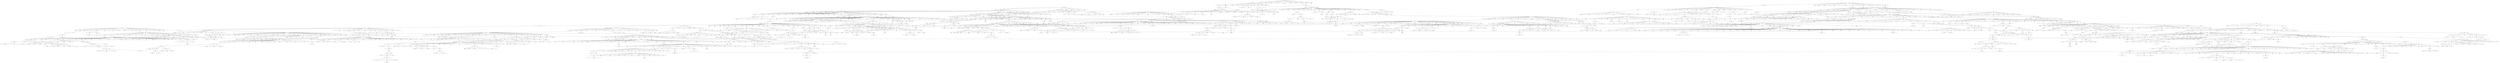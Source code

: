 graph {



	1 [height="0.47", level="1", pos="17126.64,-38892.99", width="2.94"];
	10 [height="0.47", level="1", pos="-25185.61,-15562.26", width="1.63"];
	100 [height="0.47", level="5", pos="-51378.15,36324.75", width="1.28"];
	1000 [height="0.47", level="1", pos="-2176.00,-25022.75", width="1.46"];
	1001 [height="0.47", level="3", pos="-35257.24,-46342.10", width="1.76"];
	1002 [height="0.47", level="1", pos="13349.40,-32628.69", width="2.11"];
	1003 [height="0.47", level="3", pos="-19594.56,-6836.48", width="1.39"];
	1004 [height="0.47", level="4", pos="14266.13,45378.16", width="1.83"];
	1005 [height="0.47", level="3", pos="12906.98,-16640.32", width="3.26"];
	1006 [height="0.47", level="5", pos="-2343.33,41447.18", width="1.39"];
	1007 [height="0.47", level="7", pos="30479.66,19232.60", width="0.97"];
	1009 [height="0.47", level="4", pos="-50760.72,7044.84", width="2.40"];
	101 [height="0.47", level="5", pos="12330.29,47194.09", width="2.54"];
	1010 [height="0.47", level="1", pos="38524.71,-10161.69", width="2.36"];
	1011 [height="0.47", level="3", pos="87067.88,69178.60", width="2.19"];
	1012 [height="0.47", level="4", pos="25854.02,17905.26", width="2.29"];
	1013 [height="0.47", level="8", pos="14049.22,35117.95", width="0.63"];
	1014 [height="0.47", level="5", pos="-43533.10,14445.67", width="1.32"];
	1016 [height="0.47", level="4", pos="-42969.06,-26259.59", width="3.32"];
	1017 [height="0.47", level="6", pos="22012.95,-52047.64", width="2.54"];
	1018 [height="0.47", level="7", pos="19682.10,-15401.94", width="2.54"];
	1019 [height="0.47", level="5", pos="24074.54,-15735.35", width="3.06"];
	102 [height="0.47", level="2", pos="-25133.72,21828.16", width="2.25"];
	1020 [height="0.47", level="8", pos="63690.69,-12754.91", width="2.74"];
	1021 [height="0.47", level="8", pos="43864.54,-7506.87", width="2.40"];
	1023 [height="0.47", level="2", pos="-31744.56,16024.67", width="2.29"];
	1024 [height="0.47", level="1", pos="-28029.59,-48859.64", width="2.46"];
	1025 [height="0.47", level="3", pos="-20712.36,3439.64", width="1.35"];
	1026 [height="0.47", level="4", pos="-34527.03,-3132.12", width="1.43"];
	1027 [height="0.47", level="8", pos="-914.72,14475.92", width="1.22"];
	1028 [height="0.47", level="5", pos="-7848.45,5232.47", width="2.29"];
	1029 [height="0.47", level="4", pos="25585.59,23347.51", width="2.53"];
	103 [height="0.47", level="5", pos="11132.81,44984.64", width="1.76"];
	1030 [height="0.47", level="3", pos="-17755.23,13667.16", width="2.61"];
	1031 [height="0.47", level="3", pos="21610.69,-24151.07", width="2.96"];
	1032 [height="0.47", level="3", pos="-18284.54,15479.03", width="4.54"];
	1033 [height="0.47", level="7", pos="27236.76,-19273.40", width="2.50"];
	1034 [height="0.47", level="8", pos="-18510.81,-30246.56", width="2.53"];
	1036 [height="0.47", level="6", pos="-14727.55,66.80", width="1.49"];
	1037 [height="0.47", level="8", pos="-36314.89,14398.19", width="2.04"];
	1039 [height="0.47", level="2", pos="-31295.33,-23103.59", width="2.67"];
	104 [height="0.47", level="4", pos="18553.86,-19462.11", width="1.88"];
	1040 [height="0.47", level="7", pos="40428.90,-16385.55", width="2.18"];
	1042 [height="0.47", level="4", pos="5684.66,-18057.05", width="3.03"];
	1043 [height="0.47", level="2", pos="-11748.30,-36636.35", width="1.42"];
	1044 [height="0.47", level="7", pos="-1506.09,13628.58", width="2.53"];
	1045 [height="0.47", level="8", pos="14525.84,-22230.19", width="2.15"];
	1046 [height="0.47", level="5", pos="-19510.79,28660.45", width="3.36"];
	1047 [height="0.47", level="7", pos="-22592.40,-41542.17", width="1.04"];
	1048 [height="0.47", level="6", pos="15012.99,16420.32", width="4.26"];
	1050 [height="0.47", level="2", pos="-39529.30,6781.47", width="1.99"];
	1052 [height="0.47", level="5", pos="54452.25,18383.52", width="3.31"];
	1053 [height="0.47", level="8", pos="-14377.81,-50472.04", width="3.24"];
	1054 [height="0.47", level="7", pos="-61019.31,15095.49", width="2.25"];
	1055 [height="0.47", level="1", pos="38298.18,-12136.38", width="3.36"];
	1056 [height="0.47", level="3", pos="-11052.52,28683.45", width="0.79"];
	1057 [height="0.47", level="3", pos="-23466.91,-28142.00", width="3.03"];
	1058 [height="0.47", level="5", pos="-26368.41,-23693.67", width="2.74"];
	106 [height="0.47", level="3", pos="14052.43,-45068.16", width="2.99"];
	1060 [height="0.47", level="6", pos="-45646.90,-8874.15", width="2.47"];
	1063 [height="0.47", level="7", pos="20348.45,-39343.42", width="3.15"];
	1064 [height="0.47", level="1", pos="-28890.26,-18132.15", width="3.22"];
	1065 [height="0.47", level="2", pos="-26399.57,-14653.60", width="3.13"];
	1066 [height="0.47", level="7", pos="4688.86,6897.08", width="0.56"];
	1067 [height="0.47", level="8", pos="33014.90,-1478.78", width="1.94"];
	1068 [height="0.47", level="3", pos="-3880.93,-41390.00", width="1.07"];
	1069 [height="0.47", level="5", pos="-35442.19,-48642.99", width="1.56"];
	107 [height="0.47", level="3", pos="-13997.54,-28858.96", width="3.03"];
	1070 [height="0.47", level="5", pos="31163.04,-20233.83", width="1.88"];
	1071 [height="0.47", level="6", pos="38026.19,-19723.56", width="2.29"];
	1073 [height="0.47", level="3", pos="27174.82,-21224.32", width="2.53"];
	1074 [height="0.47", level="3", pos="10784.84,-10572.13", width="3.38"];
	1075 [height="0.47", level="7", pos="61247.31,43965.33", width="2.40"];
	1076 [height="0.47", level="7", pos="32176.63,-7580.81", width="1.63"];
	1078 [height="0.47", level="7", pos="-67023.66,14037.16", width="1.97"];
	1079 [height="0.47", level="3", pos="11905.85,-16381.04", width="3.10"];
	108 [height="0.47", level="5", pos="-38881.91,-19719.39", width="1.83"];
	1080 [height="0.47", level="2", pos="363.55,-41730.20", width="2.61"];
	1082 [height="0.47", level="5", pos="2667.91,16508.25", width="2.47"];
	1083 [height="0.47", level="1", pos="-30373.20,-53356.20", width="0.67"];
	1084 [height="0.47", level="7", pos="28316.27,7640.47", width="2.11"];
	1086 [height="0.47", level="8", pos="-52153.66,26186.21", width="2.32"];
	1087 [height="0.47", level="4", pos="15060.29,-13434.24", width="1.88"];
	1088 [height="0.47", level="6", pos="48059.66,-25370.47", width="1.94"];
	1089 [height="0.47", level="3", pos="30326.22,2466.31", width="6.46"];
	109 [height="0.47", level="5", pos="103864.91,82378.04", width="1.90"];
	1090 [height="0.47", level="3", pos="-18029.63,12139.58", width="2.01"];
	1091 [height="0.47", level="1", pos="-53529.52,22233.57", width="1.88"];
	1092 [height="0.47", level="5", pos="53630.39,-14140.51", width="2.60"];
	1093 [height="0.47", level="6", pos="29211.43,-21738.29", width="2.36"];
	1094 [height="0.47", level="8", pos="1977.37,8400.44", width="2.96"];
	1096 [height="0.47", level="3", pos="26649.20,226.42", width="3.40"];
	1097 [height="0.47", level="3", pos="-35267.09,-45591.70", width="2.40"];
	1098 [height="0.47", level="7", pos="29545.38,-38887.21", width="2.40"];
	1099 [height="0.47", level="8", pos="-64006.05,15850.02", width="2.29"];
	11 [height="0.47", level="2", pos="-9687.20,-40913.26", width="0.94"];
	110 [height="0.47", level="3", pos="-50044.20,-13301.74", width="1.53"];
	1101 [height="0.47", level="5", pos="22712.28,-12519.38", width="2.18"];
	1102 [height="0.47", level="5", pos="23933.06,-8427.73", width="3.24"];
	1103 [height="0.47", level="7", pos="34237.61,-26836.53", width="3.26"];
	1104 [height="0.47", level="3", pos="31204.95,-5597.54", width="2.67"];
	1106 [height="0.47", level="3", pos="-55332.38,-6283.98", width="3.19"];
	1107 [height="0.47", level="3", pos="-14461.52,16281.41", width="2.57"];
	1108 [height="0.47", level="4", pos="-34720.62,-13365.87", width="0.88"];
	1109 [height="0.47", level="4", pos="21559.98,-18626.43", width="2.81"];
	1110 [height="0.47", level="3", pos="64623.10,46618.35", width="2.61"];
	1111 [height="0.47", level="5", pos="-63948.96,13824.41", width="2.29"];
	1114 [height="0.47", level="5", pos="-48326.20,33780.44", width="3.38"];
	1115 [height="0.47", level="8", pos="-37448.48,-23339.20", width="2.54"];
	1116 [height="0.47", level="8", pos="2895.95,12918.01", width="1.90"];
	1117 [height="0.47", level="4", pos="-58399.92,-1053.48", width="2.75"];
	1119 [height="0.47", level="4", pos="-66853.10,22148.30", width="2.60"];
	112 [height="0.47", level="5", pos="3645.51,-14368.57", width="3.24"];
	1120 [height="0.47", level="5", pos="64014.61,17066.70", width="2.39"];
	1121 [height="0.47", level="5", pos="11214.87,-24883.09", width="2.13"];
	1122 [height="0.47", level="4", pos="3788.44,-45609.73", width="1.99"];
	1123 [height="0.47", level="7", pos="4087.38,-47570.53", width="2.19"];
	1124 [height="0.47", level="4", pos="-60514.64,-2609.72", width="2.54"];
	1125 [height="0.47", level="3", pos="-16535.28,-28906.77", width="2.06"];
	1126 [height="0.47", level="5", pos="32398.90,-28279.24", width="1.49"];
	1127 [height="0.47", level="6", pos="-3926.44,42506.67", width="2.22"];
	1128 [height="0.47", level="4", pos="-2297.29,-7190.58", width="1.35"];
	1129 [height="0.47", level="3", pos="86591.98,71340.84", width="2.29"];
	113 [height="0.47", level="5", pos="-17174.10,4679.83", width="2.68"];
	1130 [height="0.47", level="6", pos="44873.41,6763.05", width="2.47"];
	1131 [height="0.47", level="8", pos="-28246.20,-42566.74", width="2.64"];
	1132 [height="0.47", level="2", pos="55728.82,31001.58", width="0.63"];
	1133 [height="0.47", level="5", pos="50786.22,-70.90", width="2.36"];
	1134 [height="0.47", level="5", pos="-1750.73,-8696.81", width="2.96"];
	1135 [height="0.47", level="8", pos="-25521.68,37455.95", width="2.18"];
	1136 [height="0.47", level="5", pos="-6338.90,-11664.79", width="2.11"];
	1137 [height="0.47", level="1", pos="-21526.79,32980.89", width="2.46"];
	1138 [height="0.47", level="5", pos="-17589.69,38383.26", width="1.83"];
	1139 [height="0.47", level="5", pos="-21907.29,-45990.12", width="1.88"];
	114 [height="0.47", level="3", pos="-54289.02,8352.30", width="2.26"];
	1140 [height="0.47", level="7", pos="-31531.37,35398.03", width="1.29"];
	1142 [height="0.47", level="5", pos="20632.35,-22426.25", width="2.61"];
	1143 [height="0.47", level="1", pos="-37449.02,-11565.01", width="3.26"];
	1144 [height="0.47", level="6", pos="-14471.79,-2229.38", width="1.74"];
	1145 [height="0.47", level="8", pos="12015.81,-42068.78", width="1.97"];
	1146 [height="0.47", level="5", pos="-254.51,24997.80", width="2.47"];
	1147 [height="0.47", level="5", pos="11431.43,-21482.02", width="1.76"];
	1149 [height="0.47", level="5", pos="85963.36,76218.78", width="1.53"];
	115 [height="0.47", level="4", pos="10169.18,17258.92", width="2.43"];
	1150 [height="0.47", level="5", pos="38289.62,-29610.87", width="1.39"];
	1151 [height="0.47", level="3", pos="-29715.71,-34820.21", width="2.25"];
	1152 [height="0.47", level="5", pos="56365.46,23192.60", width="1.78"];
	1153 [height="0.47", level="5", pos="-8180.61,12075.83", width="1.74"];
	1155 [height="0.47", level="7", pos="-38095.28,2819.45", width="1.63"];
	1156 [height="0.47", level="5", pos="102477.12,83945.72", width="1.76"];
	1157 [height="0.47", level="5", pos="-35369.08,-24626.20", width="2.19"];
	1158 [height="0.47", level="3", pos="37446.84,8527.63", width="1.92"];
	1159 [height="0.47", level="5", pos="-13759.86,26403.42", width="2.68"];
	116 [height="0.47", level="5", pos="1156.68,33178.56", width="7.74"];
	1160 [height="0.47", level="3", pos="9835.93,-15738.26", width="1.94"];
	1161 [height="0.47", level="3", pos="-12915.74,-15236.40", width="1.94"];
	1163 [height="0.47", level="5", pos="8734.24,-47943.26", width="2.19"];
	1164 [height="0.47", level="5", pos="-30651.72,-11729.60", width="1.94"];
	1165 [height="0.47", level="7", pos="-28674.49,49185.07", width="1.67"];
	1166 [height="0.47", level="6", pos="55326.77,2524.86", width="5.26"];
	1168 [height="0.47", level="4", pos="44501.36,10740.35", width="1.57"];
	1169 [height="0.47", level="5", pos="-5914.12,5705.10", width="1.21"];
	117 [height="0.47", level="5", pos="12405.39,-52144.08", width="2.61"];
	1170 [height="0.47", level="7", pos="56328.24,-18490.60", width="2.25"];
	1171 [height="0.47", level="7", pos="7461.23,-53386.12", width="2.19"];
	1172 [height="0.47", level="2", pos="-28949.48,-19492.80", width="0.90"];
	1173 [height="0.47", level="5", pos="-36352.30,-14188.79", width="2.67"];
	1175 [height="0.47", level="4", pos="-33137.06,-24549.32", width="2.64"];
	1176 [height="0.47", level="3", pos="5263.50,-53883.19", width="2.94"];
	1177 [height="0.47", level="8", pos="49866.18,-22063.99", width="2.75"];
	1179 [height="0.47", level="5", pos="-41712.45,-4083.10", width="0.86"];
	118 [height="0.47", level="5", pos="-15318.88,27889.36", width="1.74"];
	1180 [height="0.47", level="5", pos="39623.89,-4469.08", width="1.97"];
	1183 [height="0.47", level="2", pos="-28053.35,-22551.29", width="2.46"];
	1184 [height="0.47", level="5", pos="-20349.69,10139.39", width="1.78"];
	1185 [height="0.47", level="4", pos="-20361.90,18180.67", width="1.63"];
	1186 [height="0.47", level="2", pos="24601.72,9258.44", width="1.67"];
	1187 [height="0.47", level="2", pos="-45701.96,-18487.65", width="2.13"];
	1188 [height="0.47", level="6", pos="29354.60,31224.45", width="2.11"];
	1189 [height="0.47", level="2", pos="-67557.91,-995.43", width="3.26"];
	119 [height="0.47", level="1", pos="377.63,-9844.63", width="3.71"];
	1191 [height="0.47", level="4", pos="56045.45,35403.97", width="1.88"];
	1192 [height="0.47", level="8", pos="34356.59,3149.11", width="2.50"];
	1193 [height="0.47", level="6", pos="-50814.16,18543.45", width="4.29"];
	1194 [height="0.47", level="3", pos="141.63,1445.03", width="2.78"];
	1195 [height="0.47", level="3", pos="-31638.68,960.22", width="1.29"];
	1196 [height="0.47", level="3", pos="33913.59,-12406.43", width="0.94"];
	1197 [height="0.47", level="5", pos="54670.54,23917.68", width="1.08"];
	1198 [height="0.47", level="5", pos="5517.43,22119.06", width="0.93"];
	1199 [height="0.47", level="3", pos="-16861.36,16686.55", width="2.33"];
	12 [height="0.47", level="2", pos="49533.29,29438.72", width="2.88"];
	120 [height="0.47", level="5", pos="-17187.91,-31315.71", width="2.26"];
	1200 [height="0.47", level="5", pos="-31700.71,29183.74", width="1.49"];
	1201 [height="0.47", level="3", pos="10966.00,23714.04", width="1.78"];
	1202 [height="0.47", level="6", pos="56828.57,970.82", width="3.43"];
	1203 [height="0.47", level="6", pos="-37627.86,9670.83", width="0.97"];
	1204 [height="0.47", level="5", pos="10080.39,49257.59", width="2.06"];
	1205 [height="0.47", level="8", pos="-20106.09,24586.28", width="1.64"];
	1206 [height="0.47", level="5", pos="6773.96,35638.19", width="1.36"];
	1207 [height="0.47", level="5", pos="-24269.63,-51885.50", width="1.78"];
	1208 [height="0.47", level="7", pos="-24594.80,4827.69", width="4.14"];
	1209 [height="0.47", level="3", pos="13577.92,-21069.09", width="2.11"];
	121 [height="0.47", level="5", pos="86841.49,74787.83", width="1.11"];
	1210 [height="0.47", level="7", pos="-2615.23,11244.30", width="2.26"];
	1212 [height="0.47", level="2", pos="-22849.13,-3677.68", width="2.61"];
	1213 [height="0.47", level="2", pos="-38255.62,7071.60", width="3.92"];
	1214 [height="0.47", level="8", pos="13600.77,1921.07", width="1.14"];
	1215 [height="0.47", level="6", pos="-16541.13,-16811.92", width="0.46"];
	1217 [height="0.47", level="3", pos="95939.34,80294.36", width="2.19"];
	1218 [height="0.47", level="4", pos="-27723.46,-6598.58", width="2.13"];
	1219 [height="0.47", level="5", pos="-30395.53,36535.09", width="2.11"];
	1220 [height="0.47", level="8", pos="-13277.51,-6266.10", width="2.89"];
	1221 [height="0.47", level="3", pos="-34916.15,52429.76", width="1.63"];
	1222 [height="0.47", level="3", pos="21690.08,-1884.52", width="1.92"];
	1223 [height="0.47", level="7", pos="-40943.53,43370.78", width="1.74"];
	1224 [height="0.47", level="3", pos="-24402.50,26202.61", width="1.04"];
	1225 [height="0.47", level="7", pos="-48634.41,2782.00", width="1.94"];
	1226 [height="0.47", level="4", pos="12259.04,35229.18", width="2.64"];
	1227 [height="0.47", level="4", pos="-3741.50,-7903.15", width="4.40"];
	1229 [height="0.47", level="2", pos="-14484.93,-12516.75", width="1.14"];
	123 [height="0.47", level="5", pos="14677.97,-33784.69", width="2.40"];
	1230 [height="0.47", level="7", pos="-60951.18,6128.58", width="3.06"];
	1231 [height="0.47", level="6", pos="52953.48,9079.43", width="2.85"];
	1232 [height="0.47", level="6", pos="-57078.61,10693.51", width="2.54"];
	1233 [height="0.47", level="5", pos="12112.54,-38157.05", width="2.13"];
	1234 [height="0.47", level="4", pos="-19254.33,8458.07", width="2.92"];
	1235 [height="0.47", level="4", pos="-2935.06,-12401.14", width="2.36"];
	1236 [height="0.47", level="2", pos="-32801.87,-42901.82", width="1.97"];
	1237 [height="0.47", level="1", pos="-27477.97,33376.25", width="3.47"];
	1238 [height="0.47", level="8", pos="-61007.40,24831.32", width="1.78"];
	1239 [height="0.47", level="8", pos="743.19,-57769.89", width="2.50"];
	124 [height="0.47", level="3", pos="-51766.35,6231.48", width="3.19"];
	1240 [height="0.47", level="3", pos="94969.47,73878.23", width="2.46"];
	1241 [height="0.47", level="3", pos="35780.47,-20348.62", width="2.40"];
	1243 [height="0.47", level="5", pos="-23044.18,28711.35", width="1.46"];
	1244 [height="0.47", level="3", pos="-33905.24,2887.31", width="2.29"];
	1245 [height="0.47", level="3", pos="-25818.24,16218.07", width="2.22"];
	1246 [height="0.47", level="5", pos="53978.20,-5563.35", width="2.18"];
	1247 [height="0.47", level="5", pos="10985.70,-44142.05", width="2.18"];
	1248 [height="0.47", level="8", pos="-10110.36,-30833.25", width="2.53"];
	1249 [height="0.47", level="3", pos="-26008.50,-23051.04", width="2.33"];
	125 [height="0.47", level="4", pos="-22273.78,-25201.66", width="2.15"];
	1250 [height="0.47", level="7", pos="-65685.32,14622.18", width="2.88"];
	1251 [height="0.47", level="5", pos="-39431.60,21803.59", width="2.75"];
	1252 [height="0.47", level="7", pos="18341.08,-759.10", width="3.17"];
	1253 [height="0.47", level="7", pos="4751.90,12465.30", width="1.53"];
	1254 [height="0.47", level="2", pos="40549.91,16923.59", width="1.57"];
	1255 [height="0.47", level="2", pos="-27152.90,23584.76", width="0.81"];
	1256 [height="0.47", level="5", pos="-49050.33,32492.99", width="0.90"];
	1257 [height="0.47", level="1", pos="-7303.73,-37730.17", width="1.81"];
	1258 [height="0.47", level="4", pos="34918.75,12876.53", width="3.38"];
	1259 [height="0.47", level="8", pos="-25850.60,-31803.18", width="1.33"];
	126 [height="0.47", level="5", pos="46842.90,-4451.27", width="2.21"];
	1260 [height="0.47", level="8", pos="-28493.30,-41161.29", width="1.90"];
	1261 [height="0.47", level="8", pos="-28172.30,-37375.07", width="5.61"];
	1263 [height="0.47", level="3", pos="-23645.40,-2129.58", width="1.67"];
	1264 [height="0.47", level="1", pos="5161.46,24007.35", width="2.01"];
	1265 [height="0.47", level="4", pos="-33191.29,-17950.56", width="2.71"];
	1266 [height="0.47", level="2", pos="11097.66,21442.24", width="2.06"];
	1267 [height="0.47", level="6", pos="38937.60,11741.58", width="2.39"];
	127 [height="0.47", level="5", pos="-15197.68,29018.72", width="2.68"];
	1270 [height="0.47", level="6", pos="18210.58,40873.92", width="5.17"];
	1271 [height="0.47", level="8", pos="7495.38,-41808.60", width="2.15"];
	1272 [height="0.47", level="1", pos="6716.96,-26310.48", width="1.81"];
	1273 [height="0.47", level="4", pos="28699.79,14446.84", width="2.71"];
	1274 [height="0.47", level="2", pos="3162.14,-9884.47", width="0.44"];
	1276 [height="0.47", level="7", pos="-4362.43,22408.48", width="2.99"];
	1277 [height="0.47", level="7", pos="14606.52,-57944.19", width="2.43"];
	1278 [height="0.47", level="7", pos="4543.93,-26519.49", width="0.76"];
	1279 [height="0.47", level="1", pos="16594.40,-40500.69", width="1.63"];
	128 [height="0.47", level="3", pos="17935.16,-16514.72", width="2.22"];
	1281 [height="0.47", level="7", pos="-24863.78,-33891.63", width="1.99"];
	1282 [height="0.47", level="6", pos="-35467.14,8949.11", width="1.14"];
	1283 [height="0.47", level="7", pos="-32631.18,-55697.67", width="1.00"];
	1284 [height="0.47", level="2", pos="-14363.21,-38166.57", width="2.26"];
	1285 [height="0.47", level="8", pos="-45759.89,-6997.42", width="1.78"];
	1286 [height="0.47", level="8", pos="6434.15,-55055.77", width="1.63"];
	1287 [height="0.47", level="7", pos="59444.39,21040.27", width="3.50"];
	1288 [height="0.47", level="5", pos="7536.21,10725.47", width="3.22"];
	1289 [height="0.47", level="5", pos="2468.08,-14952.80", width="4.75"];
	129 [height="0.47", level="5", pos="-47008.07,-3647.86", width="2.85"];
	1290 [height="0.47", level="8", pos="-550.58,9832.62", width="2.71"];
	1291 [height="0.47", level="5", pos="3950.57,-16009.76", width="2.71"];
	1292 [height="0.47", level="2", pos="5099.09,-6686.76", width="2.40"];
	1293 [height="0.47", level="7", pos="47869.58,-5525.45", width="3.03"];
	1294 [height="0.47", level="7", pos="44704.18,-12329.77", width="2.19"];
	1295 [height="0.47", level="5", pos="6860.51,3802.05", width="1.78"];
	1297 [height="0.47", level="7", pos="-55586.31,23610.46", width="1.81"];
	1298 [height="0.47", level="1", pos="26598.34,-37601.61", width="0.90"];
	1299 [height="0.47", level="3", pos="-48673.34,28162.61", width="2.15"];
	13 [height="0.47", level="2", pos="64372.47,32256.31", width="2.08"];
	1300 [height="0.47", level="8", pos="-8064.95,33303.68", width="0.76"];
	1302 [height="0.47", level="5", pos="-17708.51,4918.20", width="3.22"];
	1303 [height="0.47", level="5", pos="8521.58,-46181.59", width="2.22"];
	1304 [height="0.47", level="7", pos="25143.46,-12827.45", width="3.13"];
	1305 [height="0.47", level="7", pos="-25814.42,-38055.51", width="1.57"];
	1306 [height="0.47", level="4", pos="-1460.79,-3008.77", width="2.11"];
	1309 [height="0.47", level="7", pos="-17449.19,-43029.93", width="2.26"];
	131 [height="0.47", level="4", pos="-23279.27,-316.35", width="1.07"];
	1310 [height="0.47", level="5", pos="-22358.88,-24018.47", width="3.06"];
	1311 [height="0.47", level="6", pos="-47425.10,17036.81", width="1.53"];
	1312 [height="0.47", level="6", pos="40488.02,-24265.79", width="2.88"];
	1313 [height="0.47", level="2", pos="-53312.37,32436.92", width="0.81"];
	1314 [height="0.47", level="5", pos="6018.22,-23323.67", width="1.46"];
	1315 [height="0.47", level="5", pos="7906.53,28552.97", width="2.68"];
	1316 [height="0.47", level="4", pos="-14434.88,-30339.56", width="2.01"];
	1317 [height="0.47", level="7", pos="19422.88,-5411.14", width="2.46"];
	1319 [height="0.47", level="7", pos="52837.25,-3300.63", width="3.57"];
	132 [height="0.47", level="3", pos="33070.25,9836.99", width="2.54"];
	1321 [height="0.47", level="8", pos="-25002.78,-44909.48", width="1.22"];
	1322 [height="0.47", level="3", pos="-29077.66,-4884.36", width="1.74"];
	1323 [height="0.47", level="4", pos="5274.10,-3887.81", width="2.33"];
	1324 [height="0.47", level="6", pos="57285.55,27457.06", width="1.49"];
	1325 [height="0.47", level="7", pos="-10187.70,-52952.97", width="1.85"];
	1326 [height="0.47", level="3", pos="6900.27,-12322.50", width="0.81"];
	1327 [height="0.47", level="4", pos="60740.55,-14247.56", width="4.19"];
	1328 [height="0.47", level="4", pos="-2927.88,-4217.22", width="1.04"];
	1329 [height="0.47", level="5", pos="-18971.38,33591.05", width="1.81"];
	133 [height="0.47", level="5", pos="7533.18,37061.66", width="1.97"];
	1330 [height="0.47", level="6", pos="-38805.38,-7578.38", width="2.25"];
	1331 [height="0.47", level="2", pos="-28063.94,-12518.89", width="2.54"];
	1332 [height="0.47", level="8", pos="26304.60,-41528.51", width="2.68"];
	1333 [height="0.47", level="5", pos="-2802.20,12443.40", width="4.58"];
	1335 [height="0.47", level="3", pos="81703.23,70131.40", width="1.71"];
	1336 [height="0.47", level="5", pos="-3009.55,14669.92", width="1.49"];
	1337 [height="0.47", level="8", pos="2542.75,-3174.82", width="2.57"];
	1338 [height="0.47", level="2", pos="-18385.11,-11239.88", width="1.56"];
	1339 [height="0.47", level="7", pos="3699.43,-28627.98", width="3.36"];
	134 [height="0.47", level="5", pos="3524.66,18861.55", width="4.19"];
	1340 [height="0.47", level="4", pos="-28780.83,-25072.46", width="2.50"];
	1341 [height="0.47", level="3", pos="9999.76,-46714.13", width="2.19"];
	1342 [height="0.47", level="3", pos="36975.91,9957.63", width="3.31"];
	1343 [height="0.47", level="6", pos="12755.74,-14260.08", width="2.32"];
	1344 [height="0.47", level="6", pos="-28809.85,-50996.81", width="1.04"];
	1345 [height="0.47", level="6", pos="4313.85,16172.49", width="2.53"];
	1346 [height="0.47", level="7", pos="30524.98,7673.28", width="2.60"];
	1347 [height="0.47", level="8", pos="16852.86,2899.55", width="2.67"];
	1349 [height="0.47", level="8", pos="-6038.33,-37347.79", width="1.76"];
	1351 [height="0.47", level="8", pos="21489.74,-49950.07", width="6.24"];
	1352 [height="0.47", level="3", pos="16168.90,-33713.69", width="3.47"];
	1354 [height="0.47", level="5", pos="-19967.85,23850.02", width="3.64"];
	1355 [height="0.47", level="5", pos="-2812.80,-13561.93", width="2.64"];
	1356 [height="0.47", level="4", pos="16524.61,-51286.51", width="2.36"];
	1357 [height="0.47", level="2", pos="-27408.08,-29145.93", width="2.64"];
	1358 [height="0.47", level="4", pos="-64999.98,22280.69", width="3.03"];
	1359 [height="0.47", level="3", pos="-23696.99,17138.10", width="2.81"];
	136 [height="0.47", level="5", pos="11219.77,31544.88", width="1.43"];
	1360 [height="0.47", level="8", pos="-21965.11,-51743.86", width="1.97"];
	1361 [height="0.47", level="7", pos="15837.58,34506.76", width="1.83"];
	1362 [height="0.47", level="4", pos="2911.44,-6399.80", width="3.93"];
	1363 [height="0.47", level="6", pos="-5234.46,-22976.69", width="3.26"];
	1364 [height="0.47", level="5", pos="-44711.31,14456.97", width="2.92"];
	1365 [height="0.47", level="5", pos="-41058.00,-23283.46", width="2.36"];
	1366 [height="0.47", level="4", pos="16120.95,-16186.60", width="2.01"];
	1367 [height="0.47", level="6", pos="8151.48,-29806.93", width="2.94"];
	1368 [height="0.47", level="4", pos="-54943.52,-8277.72", width="2.81"];
	1369 [height="0.47", level="8", pos="13749.48,-19019.40", width="2.01"];
	137 [height="0.47", level="3", pos="13829.98,6867.93", width="1.67"];
	1370 [height="0.47", level="8", pos="-17297.44,-12066.06", width="2.57"];
	1371 [height="0.47", level="5", pos="-36993.03,-8033.65", width="2.46"];
	1372 [height="0.47", level="5", pos="-34439.59,-48624.57", width="1.50"];
	1374 [height="0.47", level="3", pos="71241.49,47237.38", width="2.25"];
	1375 [height="0.47", level="5", pos="-54251.52,34308.80", width="0.93"];
	1376 [height="0.47", level="1", pos="46298.64,-18578.75", width="0.88"];
	1377 [height="0.47", level="5", pos="54893.73,-18329.21", width="2.47"];
	1378 [height="0.47", level="4", pos="24348.91,-21901.89", width="1.11"];
	1379 [height="0.47", level="8", pos="-4810.41,-47485.95", width="2.36"];
	138 [height="0.47", level="5", pos="-54442.09,13583.66", width="4.93"];
	1380 [height="0.47", level="3", pos="69683.07,50736.04", width="1.85"];
	1381 [height="0.47", level="7", pos="28302.53,27292.86", width="2.57"];
	1383 [height="0.47", level="6", pos="19391.04,-2893.82", width="6.36"];
	1384 [height="0.47", level="5", pos="5868.92,37366.74", width="1.85"];
	1385 [height="0.47", level="3", pos="-24352.20,-4709.13", width="1.88"];
	1387 [height="0.47", level="5", pos="-2234.93,-41656.06", width="3.31"];
	1388 [height="0.47", level="5", pos="50413.02,4426.15", width="1.99"];
	1389 [height="0.47", level="7", pos="31725.21,20230.51", width="2.60"];
	139 [height="0.47", level="1", pos="9380.93,2721.23", width="3.13"];
	1390 [height="0.47", level="5", pos="-40436.49,20450.63", width="2.08"];
	1391 [height="0.47", level="3", pos="48139.25,19832.41", width="3.54"];
	1392 [height="0.47", level="7", pos="-41920.57,10602.46", width="2.36"];
	1393 [height="0.47", level="2", pos="4040.68,-36736.80", width="3.03"];
	1394 [height="0.47", level="8", pos="17692.66,33352.64", width="2.18"];
	1395 [height="0.47", level="1", pos="14812.84,-5184.62", width="0.90"];
	1396 [height="0.47", level="3", pos="8522.35,35150.58", width="1.64"];
	1398 [height="0.47", level="7", pos="-15458.39,-58748.34", width="2.32"];
	1399 [height="0.47", level="7", pos="4436.31,11557.08", width="1.14"];
	14 [height="0.47", level="1", pos="12579.96,15568.72", width="3.93"];
	140 [height="0.47", level="3", pos="-27741.88,19068.53", width="2.18"];
	1400 [height="0.47", level="4", pos="-35928.99,-33502.02", width="2.47"];
	1401 [height="0.47", level="7", pos="-6108.82,27699.36", width="0.88"];
	1402 [height="0.47", level="6", pos="-52705.12,-9535.95", width="2.64"];
	1403 [height="0.47", level="8", pos="-8079.40,-56102.95", width="2.01"];
	1404 [height="0.47", level="7", pos="-38979.02,38796.01", width="1.28"];
	1405 [height="0.47", level="8", pos="-14232.29,-4384.96", width="1.08"];
	1406 [height="0.47", level="2", pos="56911.69,26302.21", width="0.67"];
	1407 [height="0.47", level="2", pos="-36066.51,6434.64", width="1.69"];
	1408 [height="0.47", level="3", pos="36397.14,13674.73", width="2.74"];
	1409 [height="0.47", level="7", pos="44314.72,-16089.91", width="2.61"];
	141 [height="0.47", level="3", pos="92444.14,70726.65", width="2.36"];
	1410 [height="0.47", level="4", pos="-17968.23,-3108.74", width="2.46"];
	1411 [height="0.47", level="3", pos="-31528.82,-9144.99", width="2.96"];
	1413 [height="0.47", level="6", pos="-51744.41,-7223.85", width="1.43"];
	1414 [height="0.47", level="8", pos="-18106.25,1927.21", width="3.99"];
	1415 [height="0.47", level="8", pos="30537.65,22255.57", width="2.19"];
	1416 [height="0.47", level="4", pos="11837.52,-10888.30", width="1.56"];
	1417 [height="0.47", level="4", pos="-28097.49,-791.62", width="0.88"];
	1418 [height="0.47", level="7", pos="31093.70,10968.29", width="4.44"];
	1419 [height="0.47", level="5", pos="55845.79,20042.03", width="2.40"];
	142 [height="0.47", level="5", pos="-19997.77,37252.17", width="1.97"];
	1420 [height="0.47", level="3", pos="-3183.86,17856.45", width="1.36"];
	1421 [height="0.47", level="5", pos="55070.90,-14007.34", width="2.13"];
	1422 [height="0.47", level="4", pos="-29264.47,-13050.36", width="2.18"];
	1423 [height="0.47", level="2", pos="-13872.43,-16412.26", width="1.53"];
	1424 [height="0.47", level="5", pos="21863.96,-144.66", width="1.94"];
	1425 [height="0.47", level="7", pos="-17303.25,-34632.39", width="1.00"];
	1426 [height="0.47", level="8", pos="17644.10,29377.10", width="1.43"];
	1427 [height="0.47", level="7", pos="22826.37,19296.94", width="2.92"];
	1428 [height="0.47", level="6", pos="23686.25,27737.54", width="2.36"];
	1430 [height="0.47", level="6", pos="-32721.35,9862.68", width="1.46"];
	1431 [height="0.47", level="7", pos="23433.36,30103.99", width="2.06"];
	1432 [height="0.47", level="6", pos="11462.51,-19985.04", width="1.04"];
	1433 [height="0.47", level="3", pos="-30425.76,48064.50", width="4.79"];
	1435 [height="0.47", level="3", pos="-25006.47,50827.41", width="1.90"];
	1436 [height="0.47", level="2", pos="-24369.33,-29840.28", width="2.19"];
	1437 [height="0.47", level="3", pos="12991.64,-18477.45", width="2.57"];
	1438 [height="0.47", level="7", pos="-36204.44,11227.65", width="2.42"];
	1439 [height="0.47", level="2", pos="-19578.48,-55220.79", width="2.15"];
	144 [height="0.47", level="5", pos="-31573.47,23707.96", width="1.46"];
	1440 [height="0.47", level="3", pos="-18119.71,28878.93", width="1.01"];
	1441 [height="0.47", level="7", pos="57110.63,38989.91", width="2.88"];
	1442 [height="0.47", level="4", pos="-27097.67,44667.28", width="2.50"];
	1443 [height="0.47", level="5", pos="-40621.09,28900.98", width="2.74"];
	1444 [height="0.47", level="7", pos="-5563.08,-5253.04", width="1.14"];
	1445 [height="0.47", level="2", pos="27230.69,40637.83", width="1.43"];
	1446 [height="0.47", level="5", pos="-14458.30,33925.42", width="1.35"];
	1448 [height="0.47", level="1", pos="-23973.54,-32347.69", width="1.35"];
	1449 [height="0.47", level="2", pos="26558.55,44076.84", width="1.04"];
	145 [height="0.47", level="5", pos="42533.88,-5601.28", width="2.11"];
	1450 [height="0.47", level="8", pos="14237.83,3053.68", width="3.01"];
	1451 [height="0.47", level="1", pos="11152.57,-1855.38", width="2.54"];
	1452 [height="0.47", level="5", pos="103017.39,80476.66", width="1.90"];
	1454 [height="0.47", level="6", pos="6431.18,44202.10", width="2.46"];
	1455 [height="0.47", level="3", pos="-18315.83,35453.12", width="2.08"];
	1456 [height="0.47", level="8", pos="-6072.68,41265.84", width="1.81"];
	1457 [height="0.47", level="6", pos="-18994.47,-45373.70", width="1.56"];
	1458 [height="0.47", level="3", pos="45248.52,-32675.25", width="1.99"];
	1459 [height="0.47", level="4", pos="7638.38,1615.54", width="3.64"];
	146 [height="0.47", level="2", pos="68746.72,32330.62", width="0.97"];
	1460 [height="0.47", level="1", pos="-53719.31,-21220.96", width="4.54"];
	1462 [height="0.47", level="5", pos="-34157.00,19459.60", width="3.10"];
	1464 [height="0.47", level="3", pos="63561.43,48635.32", width="1.32"];
	1465 [height="0.47", level="8", pos="31778.33,19079.86", width="1.85"];
	1466 [height="0.47", level="7", pos="-25977.27,45368.12", width="1.57"];
	1467 [height="0.47", level="2", pos="-30794.82,12182.79", width="1.81"];
	1468 [height="0.47", level="7", pos="-33609.58,41009.37", width="2.26"];
	1469 [height="0.47", level="3", pos="28005.21,1166.70", width="2.68"];
	147 [height="0.47", level="3", pos="-6124.73,2731.29", width="1.76"];
	1470 [height="0.47", level="4", pos="3189.31,-2503.12", width="1.94"];
	1471 [height="0.47", level="5", pos="11568.14,23319.13", width="1.92"];
	1472 [height="0.47", level="5", pos="-29273.75,23965.53", width="1.00"];
	1474 [height="0.47", level="2", pos="-6238.82,8042.76", width="1.01"];
	1475 [height="0.47", level="5", pos="5678.29,25657.60", width="2.89"];
	1476 [height="0.47", level="5", pos="-32584.12,-46981.40", width="1.11"];
	1477 [height="0.47", level="4", pos="-33484.89,-3795.46", width="2.46"];
	1478 [height="0.47", level="5", pos="-52436.53,7850.53", width="1.57"];
	1479 [height="0.47", level="1", pos="19727.73,-5399.72", width="1.04"];
	148 [height="0.47", level="5", pos="-49715.47,9782.36", width="2.15"];
	1480 [height="0.47", level="2", pos="-30585.12,-19442.11", width="0.79"];
	1482 [height="0.47", level="5", pos="-5991.66,30304.73", width="4.03"];
	1483 [height="0.47", level="5", pos="22349.18,-30286.02", width="4.33"];
	1484 [height="0.47", level="2", pos="-40527.32,-15484.85", width="4.54"];
	1485 [height="0.47", level="5", pos="100430.07,83335.33", width="3.06"];
	1486 [height="0.47", level="5", pos="-16278.76,2476.03", width="0.88"];
	1487 [height="0.47", level="6", pos="-56832.55,2442.01", width="3.72"];
	1488 [height="0.47", level="3", pos="-62411.21,3918.26", width="2.33"];
	1489 [height="0.47", level="6", pos="-24807.23,-46571.06", width="1.67"];
	149 [height="0.47", level="5", pos="11140.83,39556.60", width="2.26"];
	1490 [height="0.47", level="5", pos="-40853.26,226.86", width="1.88"];
	1491 [height="0.47", level="7", pos="23084.32,-41831.15", width="2.61"];
	1492 [height="0.47", level="5", pos="49039.52,3596.13", width="2.54"];
	1493 [height="0.47", level="8", pos="7413.88,47812.51", width="2.67"];
	1494 [height="0.47", level="2", pos="-21376.01,-47768.94", width="0.74"];
	1495 [height="0.47", level="5", pos="50608.58,2607.43", width="2.26"];
	1496 [height="0.47", level="3", pos="-38412.87,-17486.90", width="3.13"];
	1497 [height="0.47", level="1", pos="9651.24,-38559.16", width="3.15"];
	1498 [height="0.47", level="4", pos="-27961.58,-15028.54", width="3.74"];
	15 [height="0.47", level="2", pos="-18022.95,-18434.15", width="0.69"];
	150 [height="0.47", level="5", pos="-43809.29,19786.11", width="4.47"];
	1500 [height="0.47", level="7", pos="48533.30,-699.50", width="2.81"];
	1502 [height="0.47", level="4", pos="31347.43,-12581.27", width="1.69"];
	1503 [height="0.47", level="7", pos="-55932.52,21032.63", width="5.10"];
	1504 [height="0.47", level="6", pos="27465.31,-22584.07", width="2.50"];
	1505 [height="0.47", level="7", pos="-53510.70,24351.43", width="2.04"];
	1506 [height="0.47", level="7", pos="-48853.82,-1044.11", width="2.06"];
	1507 [height="0.47", level="2", pos="-23349.36,-40047.03", width="0.93"];
	1508 [height="0.47", level="3", pos="-30525.72,-10446.65", width="2.47"];
	1509 [height="0.47", level="5", pos="46977.15,33870.46", width="1.00"];
	151 [height="0.47", level="5", pos="-23083.20,24775.53", width="1.39"];
	1510 [height="0.47", level="3", pos="-16166.99,23889.44", width="2.39"];
	1512 [height="0.47", level="5", pos="-38983.58,22346.20", width="3.51"];
	1513 [height="0.47", level="8", pos="4097.31,49153.85", width="2.06"];
	1514 [height="0.47", level="1", pos="14475.19,-6930.72", width="3.47"];
	1515 [height="0.47", level="8", pos="-3537.09,40816.76", width="2.01"];
	1516 [height="0.47", level="7", pos="12861.46,-29880.81", width="2.54"];
	1517 [height="0.47", level="8", pos="-59859.92,-1079.23", width="3.15"];
	1518 [height="0.47", level="8", pos="-56940.60,22332.13", width="3.08"];
	1519 [height="0.47", level="8", pos="-30797.04,33246.80", width="4.43"];
	152 [height="0.47", level="3", pos="-36687.25,-3623.21", width="2.82"];
	1520 [height="0.47", level="3", pos="-27286.76,-52054.16", width="1.18"];
	1521 [height="0.47", level="8", pos="17549.57,2852.82", width="1.90"];
	1522 [height="0.47", level="6", pos="-55745.11,26054.22", width="5.79"];
	1523 [height="0.47", level="4", pos="-60478.18,17956.55", width="2.04"];
	1524 [height="0.47", level="2", pos="16378.33,17307.31", width="2.01"];
	1525 [height="0.47", level="8", pos="-62432.11,17866.79", width="0.83"];
	1526 [height="0.47", level="6", pos="-31568.55,7690.28", width="2.39"];
	1527 [height="0.47", level="7", pos="-35548.35,-26215.70", width="3.50"];
	1528 [height="0.47", level="3", pos="-25679.51,6833.26", width="3.89"];
	1529 [height="0.47", level="3", pos="91752.46,72527.12", width="1.81"];
	153 [height="0.47", level="4", pos="-16250.89,-27071.60", width="2.82"];
	1531 [height="0.47", level="6", pos="6474.37,45599.65", width="0.72"];
	1532 [height="0.47", level="5", pos="47712.04,-7132.68", width="2.39"];
	1533 [height="0.47", level="5", pos="-1559.39,27219.80", width="3.15"];
	1534 [height="0.47", level="7", pos="5338.98,-32016.67", width="1.92"];
	1535 [height="0.47", level="4", pos="3447.79,384.76", width="1.43"];
	1536 [height="0.47", level="3", pos="-33204.31,2571.60", width="2.67"];
	1537 [height="0.47", level="6", pos="-58840.53,4646.91", width="4.03"];
	1538 [height="0.47", level="2", pos="-20941.54,-18658.39", width="1.76"];
	1539 [height="0.47", level="3", pos="21434.30,-4251.92", width="1.15"];
	154 [height="0.47", level="5", pos="-8646.97,-7999.56", width="3.92"];
	1540 [height="0.47", level="1", pos="20358.86,23052.13", width="1.67"];
	1541 [height="0.47", level="7", pos="49926.93,-7506.75", width="2.36"];
	1542 [height="0.47", level="6", pos="-63458.29,-10174.14", width="2.26"];
	1543 [height="0.47", level="5", pos="9412.62,51955.24", width="1.39"];
	1544 [height="0.47", level="2", pos="-23026.56,-36758.72", width="2.96"];
	1545 [height="0.47", level="4", pos="16240.73,-7394.44", width="3.79"];
	1546 [height="0.47", level="6", pos="-51643.95,16409.17", width="2.94"];
	1548 [height="0.47", level="2", pos="-33858.03,8410.05", width="2.99"];
	1549 [height="0.47", level="2", pos="-8064.66,-41389.99", width="1.21"];
	155 [height="0.47", level="2", pos="-6277.05,-14075.72", width="3.57"];
	1550 [height="0.47", level="2", pos="19342.87,-10426.10", width="1.25"];
	1551 [height="0.47", level="5", pos="-6590.00,10203.67", width="1.07"];
	1552 [height="0.47", level="2", pos="-11455.43,-38357.03", width="1.92"];
	1553 [height="0.47", level="5", pos="-8401.88,16078.68", width="4.10"];
	1555 [height="0.47", level="5", pos="-38427.51,14583.37", width="2.08"];
	1558 [height="0.47", level="3", pos="37570.70,29379.49", width="2.53"];
	1559 [height="0.47", level="4", pos="8047.02,-24215.33", width="2.75"];
	156 [height="0.47", level="3", pos="-48608.91,-13237.27", width="3.15"];
	1560 [height="0.47", level="7", pos="-43759.97,-23916.58", width="1.28"];
	1561 [height="0.47", level="5", pos="-54865.16,-537.36", width="2.60"];
	1562 [height="0.47", level="7", pos="-19389.79,-59924.69", width="3.25"];
	1563 [height="0.47", level="8", pos="9820.19,-33239.35", width="0.94"];
	1564 [height="0.47", level="2", pos="26210.08,-27617.15", width="3.61"];
	1565 [height="0.47", level="1", pos="-36999.34,-52463.85", width="1.60"];
	1567 [height="0.47", level="6", pos="-6361.31,-35549.53", width="2.40"];
	1568 [height="0.47", level="8", pos="12022.21,28210.59", width="1.49"];
	1569 [height="0.47", level="7", pos="-13111.45,-24208.98", width="2.47"];
	157 [height="0.47", level="5", pos="-34187.38,21646.86", width="1.56"];
	1570 [height="0.47", level="5", pos="16360.23,32092.00", width="1.14"];
	1571 [height="0.47", level="2", pos="58998.94,8643.95", width="1.22"];
	1572 [height="0.47", level="2", pos="41125.03,21814.26", width="6.69"];
	1573 [height="0.47", level="5", pos="-65.96,19884.96", width="1.14"];
	1575 [height="0.47", level="4", pos="26925.95,23344.13", width="2.40"];
	1576 [height="0.47", level="6", pos="-5196.02,-20452.61", width="3.24"];
	1577 [height="0.47", level="5", pos="-27690.07,-40634.65", width="1.50"];
	1578 [height="0.47", level="5", pos="-20161.99,39951.17", width="1.71"];
	1579 [height="0.47", level="5", pos="-8471.42,-16729.94", width="1.42"];
	1580 [height="0.47", level="3", pos="78624.28,58313.65", width="2.89"];
	1581 [height="0.47", level="3", pos="-34786.76,-16252.41", width="0.83"];
	1582 [height="0.47", level="4", pos="10971.58,-23151.91", width="2.89"];
	1584 [height="0.47", level="8", pos="13681.37,27376.80", width="0.83"];
	1585 [height="0.47", level="6", pos="15542.42,39062.73", width="3.36"];
	1586 [height="0.47", level="6", pos="-16888.91,-4122.47", width="1.15"];
	1587 [height="0.47", level="3", pos="-38062.68,34452.58", width="2.19"];
	1588 [height="0.47", level="4", pos="-41971.27,-28272.61", width="3.58"];
	1589 [height="0.47", level="5", pos="8861.65,30203.42", width="1.46"];
	159 [height="0.47", level="5", pos="56706.15,-11368.65", width="6.72"];
	1590 [height="0.47", level="3", pos="20062.00,-24581.48", width="2.25"];
	1591 [height="0.47", level="2", pos="13471.04,17828.91", width="2.29"];
	1592 [height="0.47", level="5", pos="7061.11,54503.03", width="2.54"];
	1593 [height="0.47", level="4", pos="-38501.85,-33989.04", width="1.83"];
	1595 [height="0.47", level="5", pos="-33000.33,-11924.01", width="2.13"];
	1596 [height="0.47", level="8", pos="20754.18,11762.64", width="1.99"];
	1597 [height="0.47", level="7", pos="-30934.58,2679.85", width="2.29"];
	1598 [height="0.47", level="6", pos="49449.27,8545.56", width="2.19"];
	1599 [height="0.47", level="5", pos="-16045.61,31146.36", width="1.81"];
	16 [height="0.47", level="2", pos="-67853.79,-11263.88", width="2.40"];
	160 [height="0.47", level="5", pos="-1018.54,16655.62", width="1.42"];
	1600 [height="0.47", level="5", pos="-65328.03,4815.59", width="2.22"];
	1601 [height="0.47", level="7", pos="-57597.30,23934.15", width="2.01"];
	1602 [height="0.47", level="5", pos="980.85,-45037.18", width="2.18"];
	1603 [height="0.47", level="7", pos="28905.17,-37155.76", width="4.86"];
	1604 [height="0.47", level="6", pos="52906.64,7560.41", width="2.25"];
	1605 [height="0.47", level="1", pos="5940.95,-28335.86", width="2.04"];
	1606 [height="0.47", level="7", pos="45858.87,-14016.56", width="1.90"];
	1607 [height="0.47", level="8", pos="-4097.35,-2455.15", width="2.60"];
	1608 [height="0.47", level="7", pos="31175.48,-37469.72", width="2.96"];
	1609 [height="0.47", level="5", pos="-6427.14,-6978.58", width="2.85"];
	161 [height="0.47", level="2", pos="56869.00,14056.27", width="2.40"];
	1610 [height="0.47", level="7", pos="31468.22,-39983.11", width="2.13"];
	1611 [height="0.47", level="3", pos="-18254.79,-13110.28", width="2.68"];
	1612 [height="0.47", level="8", pos="-7777.04,13223.33", width="2.13"];
	1613 [height="0.47", level="4", pos="36866.21,15170.51", width="2.15"];
	1614 [height="0.47", level="5", pos="-8304.60,37155.75", width="1.88"];
	1615 [height="0.47", level="2", pos="-27444.03,-31023.43", width="1.57"];
	1616 [height="0.47", level="6", pos="-22853.67,4209.49", width="3.13"];
	1617 [height="0.47", level="3", pos="-33111.11,52571.03", width="1.63"];
	1618 [height="0.47", level="4", pos="3801.31,2189.01", width="1.88"];
	1619 [height="0.47", level="8", pos="-52947.66,-5926.09", width="2.94"];
	162 [height="0.47", level="5", pos="-10152.92,13772.10", width="0.72"];
	1620 [height="0.47", level="5", pos="47489.44,-9639.59", width="1.99"];
	1621 [height="0.47", level="8", pos="19062.04,34959.51", width="1.36"];
	1622 [height="0.47", level="8", pos="-14765.55,42281.58", width="1.88"];
	1623 [height="0.47", level="3", pos="17261.71,-5005.19", width="2.01"];
	1625 [height="0.47", level="5", pos="45554.11,-384.66", width="2.22"];
	1626 [height="0.47", level="7", pos="16104.52,-14965.06", width="2.26"];
	1627 [height="0.47", level="5", pos="-51175.64,28168.20", width="4.15"];
	1629 [height="0.47", level="5", pos="39674.72,-25962.89", width="2.89"];
	163 [height="0.47", level="2", pos="-29710.94,-21393.56", width="1.39"];
	1630 [height="0.47", level="5", pos="37510.71,5480.62", width="2.46"];
	1631 [height="0.47", level="5", pos="9970.30,-28498.56", width="1.85"];
	1633 [height="0.47", level="3", pos="43646.70,11774.12", width="2.99"];
	1635 [height="0.47", level="8", pos="-45421.07,-22784.18", width="2.96"];
	1637 [height="0.47", level="7", pos="-30620.50,-35801.78", width="1.43"];
	1638 [height="0.47", level="7", pos="33632.25,13354.88", width="2.06"];
	1639 [height="0.47", level="7", pos="19917.99,-7599.75", width="1.04"];
	164 [height="0.47", level="4", pos="-32001.27,-15210.86", width="3.01"];
	1640 [height="0.47", level="7", pos="11752.81,5276.62", width="1.50"];
	1641 [height="0.47", level="4", pos="-53083.39,-3578.48", width="1.49"];
	1642 [height="0.47", level="3", pos="-31867.84,-10785.38", width="0.81"];
	1643 [height="0.47", level="8", pos="38564.94,2106.04", width="1.94"];
	1644 [height="0.47", level="5", pos="-51389.54,14739.62", width="2.18"];
	1645 [height="0.47", level="6", pos="-20049.82,-34870.93", width="1.14"];
	1646 [height="0.47", level="5", pos="2950.18,3395.09", width="1.11"];
	1647 [height="0.47", level="6", pos="35187.02,7953.05", width="1.92"];
	1648 [height="0.47", level="2", pos="-1262.61,5727.97", width="1.50"];
	1649 [height="0.47", level="3", pos="-29055.32,22086.72", width="0.93"];
	1650 [height="0.47", level="4", pos="4017.64,-5893.54", width="3.00"];
	1651 [height="0.47", level="5", pos="-6481.00,-5610.35", width="2.22"];
	1652 [height="0.47", level="1", pos="6823.20,25991.71", width="1.25"];
	1653 [height="0.47", level="8", pos="22805.92,-33195.54", width="0.74"];
	1654 [height="0.47", level="2", pos="-3047.38,-29856.90", width="3.24"];
	1655 [height="0.47", level="3", pos="65994.85,48381.88", width="1.28"];
	1656 [height="0.47", level="2", pos="-62446.36,-12202.45", width="3.13"];
	1657 [height="0.47", level="3", pos="-16764.31,33329.15", width="1.99"];
	1658 [height="0.47", level="5", pos="21212.37,25019.15", width="3.03"];
	1659 [height="0.47", level="7", pos="-29038.98,9344.75", width="2.01"];
	166 [height="0.47", level="5", pos="34752.99,-31648.70", width="0.81"];
	1660 [height="0.47", level="5", pos="8837.78,12584.74", width="4.89"];
	1662 [height="0.47", level="7", pos="-5907.60,20697.27", width="2.74"];
	1663 [height="0.47", level="8", pos="17676.56,13891.01", width="1.18"];
	1665 [height="0.47", level="8", pos="34435.74,-2947.26", width="2.54"];
	1666 [height="0.47", level="5", pos="-15654.66,41277.39", width="1.42"];
	1667 [height="0.47", level="5", pos="24479.63,-1926.99", width="2.36"];
	1668 [height="0.47", level="5", pos="-21766.89,23176.52", width="2.81"];
	1669 [height="0.47", level="6", pos="-52435.98,19732.03", width="1.18"];
	167 [height="0.47", level="2", pos="-69445.81,-794.69", width="2.92"];
	1670 [height="0.47", level="6", pos="-13970.90,-42524.93", width="2.54"];
	1671 [height="0.47", level="3", pos="29658.35,26059.08", width="3.44"];
	1672 [height="0.47", level="1", pos="2948.64,-20272.70", width="3.15"];
	1674 [height="0.47", level="7", pos="-10861.12,14472.41", width="0.83"];
	1676 [height="0.47", level="5", pos="10676.57,944.97", width="1.50"];
	1677 [height="0.47", level="1", pos="-43853.82,24980.68", width="2.54"];
	1678 [height="0.47", level="6", pos="-23655.61,-46045.03", width="1.04"];
	1679 [height="0.47", level="2", pos="-33994.73,14007.98", width="1.43"];
	168 [height="0.47", level="2", pos="24117.43,41341.17", width="3.29"];
	1680 [height="0.47", level="8", pos="-10231.00,-51322.99", width="2.01"];
	1681 [height="0.47", level="8", pos="14788.53,2021.64", width="4.92"];
	1683 [height="0.47", level="3", pos="75661.67,52546.34", width="1.85"];
	1684 [height="0.47", level="3", pos="16425.80,-22605.33", width="3.54"];
	1685 [height="0.47", level="2", pos="-26040.48,-6449.00", width="2.92"];
	1686 [height="0.47", level="1", pos="1805.07,8759.56", width="2.01"];
	1689 [height="0.47", level="5", pos="15567.54,4170.24", width="5.13"];
	169 [height="0.47", level="5", pos="-53065.36,30603.33", width="2.32"];
	1690 [height="0.47", level="3", pos="33445.42,-8513.20", width="1.63"];
	1691 [height="0.47", level="8", pos="13615.85,25732.87", width="2.11"];
	1692 [height="0.47", level="6", pos="-5420.04,47054.95", width="1.78"];
	1693 [height="0.47", level="3", pos="18501.09,-260.68", width="1.29"];
	1695 [height="0.47", level="2", pos="-18490.66,-12143.94", width="1.32"];
	1696 [height="0.47", level="3", pos="10287.90,4801.73", width="2.26"];
	1697 [height="0.47", level="7", pos="8293.82,-56599.45", width="2.40"];
	1698 [height="0.47", level="8", pos="-26045.20,30883.93", width="1.35"];
	17 [height="0.47", level="1", pos="-3154.05,-26420.03", width="2.88"];
	170 [height="0.47", level="3", pos="-62812.96,-19708.88", width="3.10"];
	1700 [height="0.47", level="4", pos="25626.17,1394.79", width="2.29"];
	1702 [height="0.47", level="4", pos="21639.76,-8272.49", width="3.17"];
	1703 [height="0.47", level="3", pos="-5387.53,22112.31", width="1.88"];
	1704 [height="0.47", level="5", pos="-25003.66,-593.49", width="2.68"];
	1705 [height="0.47", level="3", pos="-21466.36,7445.91", width="1.85"];
	1706 [height="0.47", level="8", pos="-5726.72,-32300.92", width="1.81"];
	1707 [height="0.47", level="6", pos="8535.74,7584.71", width="4.35"];
	1708 [height="0.47", level="8", pos="-3197.98,33387.31", width="3.96"];
	1709 [height="0.47", level="7", pos="-19279.53,-57085.78", width="1.57"];
	171 [height="0.47", level="5", pos="1960.37,17687.17", width="2.78"];
	1710 [height="0.47", level="2", pos="-25027.15,14844.23", width="2.46"];
	1711 [height="0.47", level="2", pos="20693.35,36564.88", width="2.74"];
	1712 [height="0.47", level="7", pos="-15642.78,-23952.11", width="2.71"];
	1713 [height="0.47", level="3", pos="9656.33,-18321.14", width="2.88"];
	1715 [height="0.47", level="5", pos="4644.39,-12420.26", width="1.69"];
	1716 [height="0.47", level="1", pos="14682.06,-25214.31", width="1.28"];
	1717 [height="0.47", level="7", pos="6362.52,-33113.91", width="2.06"];
	1718 [height="0.47", level="3", pos="36815.55,-32951.60", width="3.44"];
	1719 [height="0.47", level="4", pos="-1885.06,-5747.23", width="2.75"];
	172 [height="0.47", level="2", pos="-10193.72,-14327.62", width="0.81"];
	1721 [height="0.47", level="8", pos="-7619.48,11363.67", width="3.08"];
	1722 [height="0.47", level="1", pos="16638.44,-2570.44", width="2.99"];
	1723 [height="0.47", level="3", pos="60426.11,40481.66", width="2.47"];
	1724 [height="0.47", level="6", pos="41500.80,13787.48", width="2.06"];
	1725 [height="0.47", level="8", pos="19522.05,13514.08", width="2.15"];
	1726 [height="0.47", level="8", pos="-26053.04,-40641.30", width="1.88"];
	1727 [height="0.47", level="4", pos="-1897.23,-1133.87", width="2.29"];
	1728 [height="0.47", level="7", pos="13014.59,-54891.55", width="2.43"];
	1729 [height="0.47", level="5", pos="-3445.58,28881.15", width="0.86"];
	1730 [height="0.47", level="7", pos="-36549.36,-22377.78", width="1.56"];
	1731 [height="0.47", level="6", pos="8294.56,-18062.74", width="1.74"];
	1732 [height="0.47", level="8", pos="33937.93,-37287.50", width="2.11"];
	1733 [height="0.47", level="3", pos="16485.87,10681.92", width="2.33"];
	1734 [height="0.47", level="5", pos="11391.57,2460.72", width="1.74"];
	1735 [height="0.47", level="3", pos="-25945.20,10440.13", width="1.04"];
	1736 [height="0.47", level="1", pos="-35145.36,-53681.34", width="1.43"];
	1737 [height="0.47", level="4", pos="-8900.06,4714.70", width="2.99"];
	1738 [height="0.47", level="5", pos="-24487.19,23209.12", width="2.33"];
	174 [height="0.47", level="3", pos="-5551.32,2949.68", width="1.29"];
	1740 [height="0.47", level="6", pos="-61615.82,26100.16", width="2.94"];
	1741 [height="0.47", level="5", pos="-24735.31,-8768.71", width="2.33"];
	1742 [height="0.47", level="7", pos="29213.70,11850.38", width="2.68"];
	1743 [height="0.47", level="6", pos="27279.71,5231.46", width="2.32"];
	1744 [height="0.47", level="4", pos="-33385.59,-44563.42", width="2.43"];
	1745 [height="0.47", level="3", pos="-34773.92,47264.63", width="3.71"];
	1746 [height="0.47", level="8", pos="-8583.21,-35168.21", width="2.39"];
	1747 [height="0.47", level="4", pos="-30417.02,-3677.83", width="1.21"];
	1748 [height="0.47", level="8", pos="15360.29,27248.47", width="2.26"];
	1749 [height="0.47", level="8", pos="-54771.28,-3384.07", width="2.81"];
	175 [height="0.47", level="3", pos="-14573.50,-51802.46", width="2.25"];
	1750 [height="0.47", level="8", pos="10332.18,-22843.56", width="3.71"];
	1751 [height="0.47", level="6", pos="29205.65,3959.23", width="2.29"];
	1752 [height="0.47", level="5", pos="-5969.85,-9519.09", width="2.88"];
	1753 [height="0.47", level="8", pos="36176.95,4962.80", width="2.57"];
	1754 [height="0.47", level="4", pos="11242.33,6058.48", width="2.40"];
	1755 [height="0.47", level="6", pos="-6991.93,-1248.44", width="2.75"];
	1757 [height="0.47", level="8", pos="-44916.65,921.04", width="1.43"];
	1758 [height="0.47", level="8", pos="-12625.48,1511.99", width="2.68"];
	1759 [height="0.47", level="8", pos="30320.73,-8707.96", width="2.81"];
	176 [height="0.47", level="2", pos="-32077.70,-5718.90", width="2.46"];
	1760 [height="0.47", level="5", pos="47008.43,2174.99", width="3.54"];
	1762 [height="0.47", level="6", pos="11608.55,-35453.08", width="2.68"];
	1763 [height="0.47", level="2", pos="63330.34,38117.19", width="1.43"];
	1764 [height="0.47", level="7", pos="-53871.81,21516.97", width="2.15"];
	1765 [height="0.47", level="8", pos="-18268.55,-24965.11", width="1.92"];
	1766 [height="0.47", level="7", pos="24440.38,-43540.27", width="2.32"];
	1767 [height="0.47", level="4", pos="13982.10,-5286.98", width="0.97"];
	1768 [height="0.47", level="3", pos="18498.39,-37282.44", width="3.26"];
	1769 [height="0.47", level="6", pos="-4868.62,-51125.46", width="2.19"];
	177 [height="0.47", level="2", pos="-58038.35,-22164.47", width="1.21"];
	1771 [height="0.47", level="5", pos="37115.76,-28023.24", width="0.97"];
	1772 [height="0.47", level="8", pos="4950.21,-46231.87", width="2.39"];
	1773 [height="0.47", level="5", pos="-33134.76,-10326.45", width="2.60"];
	1774 [height="0.47", level="7", pos="27060.11,-12306.24", width="1.99"];
	1775 [height="0.47", level="8", pos="-15529.83,-61016.33", width="0.83"];
	1776 [height="0.47", level="4", pos="33139.13,11888.83", width="0.97"];
	1777 [height="0.47", level="5", pos="-16374.20,-13934.94", width="1.74"];
	1778 [height="0.47", level="3", pos="-17539.98,-51923.89", width="2.46"];
	178 [height="0.47", level="5", pos="-17730.59,-47110.99", width="4.10"];
	1780 [height="0.47", level="1", pos="-3734.87,-16101.22", width="1.14"];
	1781 [height="0.47", level="8", pos="-25325.78,-29358.25", width="2.26"];
	1782 [height="0.47", level="6", pos="26857.20,19728.15", width="2.57"];
	1783 [height="0.47", level="4", pos="24172.48,22989.13", width="2.18"];
	1784 [height="0.47", level="7", pos="44750.90,-10531.72", width="3.50"];
	1785 [height="0.47", level="4", pos="-14304.53,242.79", width="2.22"];
	1786 [height="0.47", level="5", pos="-36548.71,-19991.39", width="2.25"];
	1787 [height="0.47", level="4", pos="56909.39,37454.59", width="1.35"];
	1788 [height="0.47", level="5", pos="6550.38,11113.05", width="1.88"];
	1789 [height="0.47", level="3", pos="-48821.77,-16898.08", width="1.28"];
	179 [height="0.47", level="4", pos="-54775.76,-9717.16", width="2.89"];
	1790 [height="0.47", level="3", pos="13875.46,-22979.81", width="2.60"];
	1791 [height="0.47", level="5", pos="62516.09,17961.09", width="3.13"];
	1792 [height="0.47", level="5", pos="-39889.61,-20540.58", width="2.60"];
	1793 [height="0.47", level="1", pos="19502.65,-33049.28", width="3.24"];
	1794 [height="0.47", level="8", pos="20854.63,-31377.53", width="2.29"];
	1795 [height="0.47", level="5", pos="46763.57,-6135.85", width="2.90"];
	1796 [height="0.47", level="4", pos="-13188.76,-10294.57", width="1.07"];
	1797 [height="0.47", level="7", pos="-9361.22,-10254.96", width="1.18"];
	1798 [height="0.47", level="6", pos="3661.67,42851.92", width="1.74"];
	1799 [height="0.47", level="2", pos="61557.75,36030.00", width="2.92"];
	18 [height="0.47", level="2", pos="-39742.01,9113.21", width="1.07"];
	180 [height="0.47", level="5", pos="10966.92,42898.73", width="2.54"];
	1800 [height="0.47", level="6", pos="9348.36,-4830.03", width="2.94"];
	1801 [height="0.47", level="3", pos="81394.42,63471.22", width="1.18"];
	1802 [height="0.47", level="6", pos="-53146.79,-22342.71", width="2.46"];
	1803 [height="0.47", level="3", pos="-29380.47,50379.51", width="3.10"];
	1805 [height="0.47", level="3", pos="-53005.59,-11293.21", width="4.68"];
	1806 [height="0.47", level="5", pos="-24020.69,-12221.51", width="1.36"];
	1807 [height="0.47", level="5", pos="-30081.02,-1215.23", width="2.75"];
	1808 [height="0.47", level="2", pos="-8190.92,-3888.51", width="1.83"];
	1809 [height="0.47", level="6", pos="-11949.13,-19973.33", width="1.43"];
	181 [height="0.47", level="5", pos="-9894.31,-5846.50", width="2.29"];
	1810 [height="0.47", level="3", pos="70035.13,48497.01", width="1.85"];
	1811 [height="0.47", level="3", pos="-45876.87,7150.48", width="3.43"];
	1812 [height="0.47", level="4", pos="8033.12,-2198.56", width="3.17"];
	1813 [height="0.47", level="5", pos="-54358.92,363.17", width="1.57"];
	1814 [height="0.47", level="5", pos="33217.40,14846.69", width="0.83"];
	1815 [height="0.47", level="3", pos="-33128.11,-57493.41", width="2.71"];
	1816 [height="0.47", level="7", pos="-7839.64,38012.68", width="1.67"];
	1817 [height="0.47", level="7", pos="-34009.85,39470.75", width="1.90"];
	1818 [height="0.47", level="4", pos="-34265.20,-29966.61", width="4.26"];
	1819 [height="0.47", level="5", pos="57781.96,20442.74", width="2.71"];
	182 [height="0.47", level="2", pos="2762.40,-136.64", width="2.04"];
	1820 [height="0.47", level="4", pos="-1560.49,31346.81", width="3.10"];
	1821 [height="0.47", level="2", pos="-9674.08,-23770.80", width="1.46"];
	1822 [height="0.47", level="6", pos="393.42,-28922.76", width="1.92"];
	1823 [height="0.47", level="3", pos="-50489.10,-11050.08", width="2.18"];
	1824 [height="0.47", level="5", pos="8051.77,53426.88", width="1.99"];
	1825 [height="0.47", level="3", pos="-26600.73,-79.61", width="2.04"];
	1826 [height="0.47", level="5", pos="8995.69,32563.52", width="1.78"];
	1827 [height="0.47", level="8", pos="42130.71,-9366.03", width="3.38"];
	1828 [height="0.47", level="7", pos="7817.96,20482.52", width="2.33"];
	1829 [height="0.47", level="1", pos="17602.35,24964.62", width="1.97"];
	1830 [height="0.47", level="7", pos="38963.86,39959.82", width="2.06"];
	1831 [height="0.47", level="4", pos="-72963.13,-2027.02", width="2.50"];
	1832 [height="0.47", level="4", pos="-2895.81,813.49", width="1.42"];
	1833 [height="0.47", level="8", pos="-348.17,-55205.45", width="2.53"];
	1834 [height="0.47", level="5", pos="-7560.66,-8407.18", width="2.54"];
	1835 [height="0.47", level="1", pos="9845.93,-30535.33", width="2.54"];
	1839 [height="0.47", level="1", pos="-17743.41,-19868.61", width="2.26"];
	184 [height="0.47", level="3", pos="-41473.28,-25035.26", width="1.99"];
	1840 [height="0.47", level="6", pos="-7011.47,44908.73", width="4.06"];
	1841 [height="0.47", level="1", pos="-2130.26,-15989.02", width="2.06"];
	1842 [height="0.47", level="8", pos="-39610.15,47429.72", width="3.19"];
	1843 [height="0.47", level="6", pos="42289.38,5893.81", width="2.75"];
	1845 [height="0.47", level="1", pos="-28161.72,28868.71", width="1.69"];
	1846 [height="0.47", level="7", pos="14623.31,-43106.74", width="1.64"];
	1847 [height="0.47", level="8", pos="-44745.62,-889.60", width="3.36"];
	1848 [height="0.47", level="3", pos="-11389.99,29204.77", width="0.60"];
	1849 [height="0.47", level="5", pos="26302.57,42087.74", width="1.83"];
	185 [height="0.47", level="2", pos="-65674.52,-9096.75", width="3.61"];
	1850 [height="0.47", level="5", pos="-3910.77,-33593.94", width="2.11"];
	1851 [height="0.47", level="7", pos="-6181.45,33110.80", width="2.11"];
	1852 [height="0.47", level="3", pos="-44112.89,-19101.46", width="1.92"];
	1853 [height="0.47", level="5", pos="6888.54,15633.27", width="3.29"];
	1854 [height="0.47", level="7", pos="-24757.89,49738.68", width="4.00"];
	1855 [height="0.47", level="7", pos="-58867.88,19677.79", width="3.72"];
	1856 [height="0.47", level="2", pos="33493.61,21094.10", width="2.50"];
	1857 [height="0.47", level="1", pos="-5803.49,-31160.84", width="2.22"];
	1858 [height="0.47", level="5", pos="31408.86,13267.69", width="2.13"];
	186 [height="0.47", level="5", pos="-48948.38,20873.33", width="3.58"];
	1860 [height="0.47", level="1", pos="-204.73,-39631.23", width="3.18"];
	1861 [height="0.47", level="4", pos="-30525.58,-1333.83", width="3.32"];
	1862 [height="0.47", level="3", pos="-2061.34,42854.97", width="5.28"];
	1863 [height="0.47", level="3", pos="99124.59,76355.94", width="1.29"];
	1864 [height="0.47", level="8", pos="-5350.97,-50487.80", width="2.40"];
	1865 [height="0.47", level="6", pos="11863.53,-29352.21", width="2.25"];
	1867 [height="0.47", level="2", pos="-34876.97,17512.32", width="1.36"];
	1868 [height="0.47", level="3", pos="67325.91,49915.95", width="1.76"];
	1869 [height="0.47", level="1", pos="13302.47,14332.45", width="1.11"];
	187 [height="0.47", level="3", pos="-33450.97,22710.88", width="1.67"];
	1871 [height="0.47", level="2", pos="-22990.22,-20368.05", width="2.78"];
	1872 [height="0.47", level="4", pos="30386.73,-13996.36", width="1.07"];
	1873 [height="0.47", level="5", pos="10023.25,35036.10", width="1.18"];
	1874 [height="0.47", level="7", pos="-17530.62,-15188.11", width="2.74"];
	1876 [height="0.47", level="2", pos="17586.19,-12811.51", width="2.88"];
	1878 [height="0.47", level="6", pos="8120.47,23276.12", width="1.49"];
	1879 [height="0.47", level="5", pos="-54758.78,30839.08", width="1.67"];
	1881 [height="0.47", level="8", pos="27129.24,-7940.40", width="4.58"];
	1882 [height="0.47", level="2", pos="-22963.16,-15788.81", width="2.57"];
	1883 [height="0.47", level="1", pos="2432.07,-22189.03", width="3.51"];
	1884 [height="0.47", level="7", pos="-36597.60,33868.71", width="1.08"];
	1885 [height="0.47", level="4", pos="-13255.26,30561.05", width="2.13"];
	1886 [height="0.47", level="8", pos="18762.79,-46305.43", width="6.79"];
	1887 [height="0.47", level="7", pos="27571.68,4575.61", width="1.39"];
	1888 [height="0.47", level="2", pos="73234.09,36040.50", width="1.08"];
	1889 [height="0.47", level="5", pos="-19260.55,26110.83", width="2.82"];
	189 [height="0.47", level="5", pos="80543.08,74691.45", width="1.83"];
	1890 [height="0.47", level="2", pos="-9800.46,-43869.57", width="2.32"];
	1891 [height="0.47", level="3", pos="-7739.88,3666.00", width="2.25"];
	1892 [height="0.47", level="5", pos="4211.06,-17411.44", width="2.32"];
	1893 [height="0.47", level="7", pos="-20431.33,10443.51", width="2.32"];
	1894 [height="0.47", level="2", pos="43441.41,22768.51", width="1.57"];
	1895 [height="0.47", level="3", pos="4933.02,22084.07", width="0.93"];
	1896 [height="0.47", level="4", pos="15016.76,43922.47", width="1.57"];
	19 [height="0.47", level="1", pos="1999.78,-36170.34", width="2.96"];
	190 [height="0.47", level="2", pos="7237.79,20006.55", width="3.61"];
	1901 [height="0.47", level="4", pos="-44148.15,-28353.52", width="3.96"];
	1902 [height="0.47", level="5", pos="88923.84,71001.27", width="2.71"];
	1903 [height="0.47", level="5", pos="-46362.36,38033.57", width="2.74"];
	1904 [height="0.47", level="7", pos="-56307.50,-546.70", width="2.29"];
	1905 [height="0.47", level="6", pos="-5279.12,38957.12", width="2.25"];
	1906 [height="0.47", level="5", pos="49925.42,-11541.66", width="2.54"];
	1907 [height="0.47", level="5", pos="-26535.37,-2889.57", width="3.51"];
	1908 [height="0.47", level="5", pos="9466.50,-42574.22", width="2.89"];
	1909 [height="0.47", level="2", pos="-133.03,-36436.90", width="2.32"];
	191 [height="0.47", level="4", pos="-31291.53,-18182.24", width="2.39"];
	1910 [height="0.47", level="8", pos="16093.99,-28235.68", width="2.74"];
	1911 [height="0.47", level="8", pos="6901.67,21056.73", width="1.25"];
	1912 [height="0.47", level="7", pos="-16238.11,-33937.67", width="1.99"];
	1913 [height="0.47", level="7", pos="-27844.42,30593.26", width="1.57"];
	1914 [height="0.47", level="4", pos="11946.53,508.77", width="2.50"];
	1915 [height="0.47", level="1", pos="12721.27,-2708.46", width="2.06"];
	1916 [height="0.47", level="2", pos="36848.40,19151.62", width="2.82"];
	1918 [height="0.47", level="7", pos="-36571.27,27863.02", width="2.46"];
	192 [height="0.47", level="4", pos="-10554.55,-8267.83", width="1.21"];
	1920 [height="0.47", level="5", pos="-55608.45,-17409.09", width="1.22"];
	1922 [height="0.47", level="2", pos="-35854.40,-10053.64", width="2.01"];
	1923 [height="0.47", level="2", pos="3728.87,-34988.82", width="2.39"];
	1924 [height="0.47", level="3", pos="15025.27,22460.91", width="2.18"];
	1925 [height="0.47", level="8", pos="-4199.75,9603.70", width="2.26"];
	1927 [height="0.47", level="4", pos="7380.28,5863.05", width="1.21"];
	1928 [height="0.47", level="6", pos="58412.81,30385.94", width="3.57"];
	1929 [height="0.47", level="2", pos="-28113.04,17021.48", width="2.61"];
	193 [height="0.47", level="6", pos="79181.93,74523.58", width="1.32"];
	1930 [height="0.47", level="8", pos="32656.17,41256.68", width="1.64"];
	1931 [height="0.47", level="4", pos="10174.73,-4874.85", width="1.18"];
	1932 [height="0.47", level="7", pos="5367.94,-41176.78", width="2.25"];
	1933 [height="0.47", level="4", pos="-32592.82,-1752.02", width="2.40"];
	1934 [height="0.47", level="1", pos="-6865.79,-20299.59", width="1.18"];
	1935 [height="0.47", level="5", pos="49980.78,-12525.15", width="1.85"];
	1937 [height="0.47", level="5", pos="-49594.00,16966.17", width="0.97"];
	1938 [height="0.47", level="5", pos="-10278.37,16301.86", width="1.76"];
	1939 [height="0.47", level="3", pos="72671.85,43383.54", width="1.53"];
	194 [height="0.47", level="6", pos="-46520.63,20773.86", width="1.94"];
	1940 [height="0.47", level="8", pos="-57415.03,32805.32", width="3.03"];
	1941 [height="0.47", level="3", pos="9344.34,20458.75", width="1.46"];
	1942 [height="0.47", level="6", pos="45771.95,-27999.67", width="2.08"];
	1944 [height="0.47", level="5", pos="53342.66,-28454.14", width="2.04"];
	1945 [height="0.47", level="3", pos="-41577.12,24814.63", width="3.33"];
	1946 [height="0.47", level="6", pos="40352.55,-21168.86", width="2.29"];
	1947 [height="0.47", level="7", pos="-4860.28,34953.94", width="1.78"];
	1948 [height="0.47", level="6", pos="-20486.31,489.57", width="2.28"];
	1949 [height="0.47", level="5", pos="-4674.22,10208.15", width="2.67"];
	195 [height="0.47", level="3", pos="-38589.48,-56514.49", width="2.01"];
	1950 [height="0.47", level="2", pos="-31877.71,51294.43", width="2.26"];
	1951 [height="0.47", level="7", pos="2052.77,-50175.61", width="2.15"];
	1952 [height="0.47", level="7", pos="40657.44,-26302.06", width="3.50"];
	1953 [height="0.47", level="8", pos="25334.46,-14968.78", width="2.89"];
	1954 [height="0.47", level="5", pos="-3205.66,-43147.62", width="2.29"];
	1955 [height="0.47", level="3", pos="28184.99,-4615.20", width="4.03"];
	1956 [height="0.47", level="3", pos="37589.32,-21323.04", width="7.81"];
	1957 [height="0.47", level="4", pos="23980.43,13097.63", width="2.74"];
	1958 [height="0.47", level="8", pos="-36788.20,11791.46", width="2.22"];
	1959 [height="0.47", level="7", pos="38016.80,41708.32", width="3.44"];
	1960 [height="0.47", level="5", pos="-16876.55,27693.75", width="3.33"];
	1961 [height="0.47", level="5", pos="29449.57,9272.19", width="0.94"];
	1963 [height="0.47", level="5", pos="10606.25,25284.57", width="2.08"];
	1964 [height="0.47", level="4", pos="9048.49,556.77", width="3.96"];
	1965 [height="0.47", level="3", pos="-51995.21,-13357.28", width="3.36"];
	1966 [height="0.47", level="8", pos="14917.37,30084.99", width="4.15"];
	1967 [height="0.47", level="5", pos="84783.59,67376.13", width="2.22"];
	1968 [height="0.47", level="6", pos="-48431.08,-23270.49", width="2.61"];
	1969 [height="0.47", level="5", pos="24221.44,-4489.06", width="3.03"];
	197 [height="0.47", level="5", pos="-38056.97,-1988.17", width="2.74"];
	1970 [height="0.47", level="3", pos="23184.35,-2640.94", width="2.01"];
	1971 [height="0.47", level="5", pos="8733.22,-20718.26", width="2.01"];
	1972 [height="0.47", level="5", pos="35048.65,-29091.75", width="0.81"];
	1973 [height="0.47", level="2", pos="-17122.95,-22541.74", width="1.50"];
	1975 [height="0.47", level="7", pos="-4316.90,15555.17", width="1.21"];
	1976 [height="0.47", level="5", pos="-52156.28,-1323.43", width="2.81"];
	1977 [height="0.47", level="4", pos="-27760.84,-5997.11", width="2.11"];
	1978 [height="0.47", level="1", pos="3256.18,-7467.92", width="1.76"];
	198 [height="0.47", level="6", pos="44553.06,-23305.58", width="5.04"];
	1980 [height="0.47", level="2", pos="-23052.08,-16609.96", width="1.97"];
	1981 [height="0.47", level="1", pos="18494.95,6188.17", width="1.43"];
	1982 [height="0.47", level="7", pos="-60305.66,20482.76", width="2.71"];
	1983 [height="0.47", level="8", pos="-4409.95,-31883.68", width="2.94"];
	1984 [height="0.47", level="5", pos="-40913.81,31393.66", width="3.17"];
	1985 [height="0.47", level="6", pos="-48726.15,-6621.06", width="4.03"];
	1986 [height="0.47", level="5", pos="-9446.97,15424.27", width="2.13"];
	1987 [height="0.47", level="4", pos="-14118.02,-7656.99", width="2.15"];
	1988 [height="0.47", level="5", pos="33045.25,-27034.93", width="2.18"];
	1989 [height="0.47", level="4", pos="-12921.26,25439.35", width="5.26"];
	199 [height="0.47", level="2", pos="-4466.26,1958.95", width="3.01"];
	1990 [height="0.47", level="4", pos="-22511.54,48840.39", width="1.18"];
	1991 [height="0.47", level="5", pos="38364.78,-33604.39", width="1.53"];
	1992 [height="0.47", level="1", pos="18093.54,-35231.49", width="2.74"];
	1994 [height="0.47", level="6", pos="31790.37,-14329.09", width="1.15"];
	1995 [height="0.47", level="5", pos="4082.30,-12654.80", width="1.92"];
	1996 [height="0.47", level="1", pos="39271.73,2689.72", width="2.08"];
	1997 [height="0.47", level="2", pos="-12388.55,-9407.54", width="1.15"];
	1998 [height="0.47", level="5", pos="88452.31,75336.65", width="2.36"];
	1999 [height="0.47", level="2", pos="-17151.04,-9826.80", width="1.76"];
	2 [height="0.47", level="1", pos="-10789.91,-25482.62", width="1.67"];
	20 [height="0.47", level="2", pos="-10326.46,-11464.39", width="1.64"];
	2000 [height="0.47", level="8", pos="9409.36,26172.68", width="3.61"];
	2001 [height="0.47", level="7", pos="28699.07,-8966.92", width="1.83"];
	2002 [height="0.47", level="4", pos="-9290.70,5408.09", width="1.88"];
	2003 [height="0.47", level="5", pos="-49729.88,-23179.49", width="4.06"];
	2004 [height="0.47", level="6", pos="-24389.67,-50703.46", width="2.01"];
	2005 [height="0.47", level="7", pos="31907.81,30945.79", width="2.67"];
	2006 [height="0.47", level="2", pos="45152.07,22719.11", width="1.69"];
	2009 [height="0.47", level="5", pos="55864.56,16243.52", width="3.24"];
	201 [height="0.47", level="6", pos="21420.01,27471.48", width="2.04"];
	2010 [height="0.47", level="4", pos="-37458.16,26032.96", width="3.10"];
	2011 [height="0.47", level="1", pos="16874.44,22296.74", width="1.43"];
	2012 [height="0.47", level="3", pos="96533.71,73196.44", width="2.61"];
	2013 [height="0.47", level="3", pos="3736.61,-58848.46", width="2.18"];
	2014 [height="0.47", level="3", pos="-18376.98,25428.29", width="2.60"];
	2015 [height="0.47", level="5", pos="-52920.38,-24086.56", width="2.25"];
	2016 [height="0.47", level="2", pos="33951.65,19371.57", width="3.08"];
	2018 [height="0.47", level="8", pos="22016.58,-22553.61", width="2.53"];
	2019 [height="0.47", level="3", pos="-45244.57,26741.53", width="5.82"];
	202 [height="0.47", level="6", pos="41816.48,-28147.85", width="2.64"];
	2020 [height="0.47", level="4", pos="44810.62,-29105.80", width="2.18"];
	2021 [height="0.47", level="7", pos="26401.27,33809.96", width="3.24"];
	2022 [height="0.47", level="8", pos="7706.81,13641.05", width="3.22"];
	2023 [height="0.47", level="4", pos="-59147.40,-3289.68", width="1.07"];
	2024 [height="0.47", level="5", pos="-34637.88,24387.08", width="3.22"];
	2025 [height="0.47", level="7", pos="-57262.55,25076.63", width="1.88"];
	2026 [height="0.47", level="4", pos="6290.42,2802.12", width="3.65"];
	2027 [height="0.47", level="1", pos="14685.89,6023.91", width="2.33"];
	2028 [height="0.47", level="7", pos="32662.57,-7747.31", width="3.15"];
	203 [height="0.47", level="5", pos="-40628.11,4857.82", width="3.43"];
	2030 [height="0.47", level="4", pos="-22556.86,19163.57", width="1.90"];
	2032 [height="0.47", level="5", pos="10988.07,30802.51", width="1.97"];
	2034 [height="0.47", level="4", pos="44259.29,13271.40", width="1.14"];
	2036 [height="0.47", level="6", pos="-2501.91,12230.10", width="6.49"];
	2037 [height="0.47", level="7", pos="27030.57,-41691.31", width="4.96"];
	2038 [height="0.47", level="8", pos="586.03,46734.42", width="2.57"];
	2039 [height="0.47", level="4", pos="-48850.34,-21094.52", width="3.58"];
	204 [height="0.47", level="3", pos="19780.18,1779.69", width="2.36"];
	2040 [height="0.47", level="5", pos="34510.67,4078.28", width="4.96"];
	2041 [height="0.47", level="5", pos="-52013.65,34829.25", width="3.17"];
	2042 [height="0.47", level="1", pos="7.96,-6965.57", width="4.93"];
	2043 [height="0.47", level="7", pos="39815.97,-18533.21", width="5.13"];
	2044 [height="0.47", level="3", pos="-49738.98,-15799.25", width="2.11"];
	2045 [height="0.47", level="4", pos="-50756.21,-5285.67", width="4.99"];
	2046 [height="0.47", level="7", pos="26895.04,-46616.91", width="2.32"];
	2047 [height="0.47", level="8", pos="-51677.31,-3677.97", width="4.01"];
	2048 [height="0.47", level="5", pos="-41190.18,15723.49", width="4.13"];
	2049 [height="0.47", level="7", pos="-12952.36,-20907.55", width="2.60"];
	205 [height="0.47", level="2", pos="55277.24,38765.86", width="2.39"];
	2050 [height="0.47", level="4", pos="10643.20,-6937.04", width="1.90"];
	2051 [height="0.47", level="3", pos="93201.91,78698.31", width="3.78"];
	2052 [height="0.47", level="3", pos="-1397.96,22074.79", width="2.68"];
	2053 [height="0.47", level="8", pos="-24797.13,34535.10", width="2.99"];
	2054 [height="0.47", level="7", pos="36270.72,28321.24", width="2.00"];
	2055 [height="0.47", level="7", pos="28883.02,-16666.23", width="1.81"];
	2056 [height="0.47", level="6", pos="64862.52,38627.91", width="2.33"];
	2057 [height="0.47", level="7", pos="31393.12,-34798.28", width="3.29"];
	2058 [height="0.47", level="8", pos="29086.25,-35037.38", width="2.22"];
	206 [height="0.47", level="5", pos="58975.13,10677.01", width="2.99"];
	2060 [height="0.47", level="4", pos="48415.36,11982.68", width="3.89"];
	2061 [height="0.47", level="6", pos="-42260.01,5299.66", width="1.78"];
	2063 [height="0.47", level="6", pos="-5378.49,36826.35", width="3.01"];
	2064 [height="0.47", level="5", pos="-47270.19,23419.66", width="4.17"];
	2065 [height="0.47", level="7", pos="41589.26,-31329.35", width="3.61"];
	2066 [height="0.47", level="8", pos="-17921.49,1148.44", width="3.51"];
	2068 [height="0.47", level="7", pos="-127.91,2653.85", width="3.13"];
	207 [height="0.47", level="5", pos="-56438.75,8257.58", width="3.10"];
	2070 [height="0.47", level="6", pos="-55870.90,-18856.67", width="3.82"];
	2071 [height="0.47", level="5", pos="-46003.39,18784.13", width="1.74"];
	2072 [height="0.47", level="6", pos="27931.44,-1659.79", width="3.79"];
	2074 [height="0.47", level="3", pos="-35849.64,32172.32", width="1.99"];
	2075 [height="0.47", level="3", pos="32624.58,39240.81", width="4.00"];
	2076 [height="0.47", level="3", pos="17166.66,-3068.95", width="3.96"];
	2077 [height="0.47", level="3", pos="-49568.61,23718.87", width="4.71"];
	2078 [height="0.47", level="8", pos="-18891.81,-24253.42", width="4.75"];
	2079 [height="0.47", level="7", pos="7374.41,16966.36", width="2.26"];
	2080 [height="0.47", level="8", pos="-8737.28,39184.05", width="2.53"];
	2081 [height="0.47", level="1", pos="-5158.35,28715.98", width="6.07"];
	2082 [height="0.47", level="2", pos="46553.38,19100.73", width="2.33"];
	2083 [height="0.47", level="7", pos="28658.38,-47650.71", width="1.90"];
	2084 [height="0.47", level="2", pos="-3960.53,-29666.98", width="2.11"];
	2085 [height="0.47", level="3", pos="-18974.58,-21225.47", width="2.74"];
	2086 [height="0.47", level="3", pos="31570.86,32470.13", width="1.71"];
	2087 [height="0.47", level="5", pos="-8565.34,13669.79", width="2.85"];
	2088 [height="0.47", level="5", pos="-22786.66,34844.77", width="4.49"];
	2089 [height="0.47", level="8", pos="34767.85,33566.56", width="2.18"];
	209 [height="0.47", level="4", pos="46910.02,10076.44", width="3.13"];
	2090 [height="0.47", level="2", pos="-29777.83,16519.83", width="4.86"];
	2091 [height="0.47", level="3", pos="-3774.11,24195.43", width="2.89"];
	2092 [height="0.47", level="7", pos="37750.56,38553.38", width="1.90"];
	2093 [height="0.47", level="1", pos="23136.44,-20254.31", width="2.88"];
	2094 [height="0.47", level="6", pos="-45294.22,23474.62", width="2.46"];
	2095 [height="0.47", level="6", pos="18278.28,-42315.60", width="2.50"];
	2096 [height="0.47", level="6", pos="-49274.72,25125.63", width="2.74"];
	2097 [height="0.47", level="5", pos="-304.09,31413.35", width="5.35"];
	2098 [height="0.47", level="6", pos="-41297.39,3410.09", width="1.83"];
	2099 [height="0.47", level="3", pos="63355.58,40858.21", width="1.85"];
	21 [height="0.47", level="2", pos="-11859.64,-40502.45", width="1.46"];
	210 [height="0.47", level="6", pos="14010.68,-29388.24", width="3.36"];
	2100 [height="0.47", level="6", pos="-39152.39,-2584.04", width="3.13"];
	2101 [height="0.47", level="1", pos="-23299.76,-21647.87", width="3.01"];
	2102 [height="0.47", level="3", pos="-41170.88,-1780.19", width="1.81"];
	2103 [height="0.47", level="5", pos="-22206.73,40760.96", width="3.86"];
	2104 [height="0.47", level="7", pos="70544.16,40873.78", width="1.57"];
	2105 [height="0.47", level="6", pos="-7027.37,41892.33", width="1.74"];
	2106 [height="0.47", level="7", pos="37478.57,40231.20", width="2.40"];
	2107 [height="0.47", level="4", pos="-8364.19,30564.93", width="3.92"];
	2108 [height="0.47", level="3", pos="34965.01,-9956.01", width="2.60"];
	2109 [height="0.47", level="5", pos="59056.34,-10468.44", width="5.19"];
	211 [height="0.47", level="3", pos="31527.39,-21677.07", width="2.64"];
	2111 [height="0.47", level="3", pos="-49266.35,15004.02", width="1.94"];
	2112 [height="0.47", level="3", pos="-56363.71,7668.02", width="3.38"];
	2114 [height="0.47", level="7", pos="17465.15,35807.00", width="5.03"];
	2115 [height="0.47", level="5", pos="-43094.72,21751.45", width="5.07"];
	2116 [height="0.47", level="8", pos="-288.05,12402.28", width="3.89"];
	2118 [height="0.47", level="7", pos="-19831.62,-15725.46", width="2.26"];
	2119 [height="0.47", level="5", pos="38127.75,-23851.93", width="4.07"];
	212 [height="0.47", level="4", pos="27247.54,12855.21", width="2.18"];
	2120 [height="0.47", level="7", pos="36367.15,-19789.43", width="1.94"];
	2121 [height="0.47", level="8", pos="7821.82,-18281.89", width="3.68"];
	2122 [height="0.47", level="7", pos="19403.71,-42278.22", width="2.18"];
	2123 [height="0.47", level="5", pos="-22613.03,21478.19", width="3.61"];
	2124 [height="0.47", level="5", pos="-53086.94,-19906.95", width="4.06"];
	2125 [height="0.47", level="3", pos="-4826.42,24526.86", width="2.13"];
	2126 [height="0.47", level="7", pos="21580.07,-39471.78", width="3.92"];
	2129 [height="0.47", level="1", pos="-40432.73,36762.67", width="1.76"];
	213 [height="0.47", level="5", pos="-13556.04,-126.02", width="2.85"];
	2130 [height="0.47", level="8", pos="29199.06,25044.21", width="1.50"];
	2131 [height="0.47", level="4", pos="-45949.80,-11901.56", width="3.15"];
	2132 [height="0.47", level="3", pos="-9780.16,858.42", width="2.19"];
	2133 [height="0.47", level="5", pos="-41335.28,19201.24", width="3.85"];
	2134 [height="0.47", level="6", pos="-38878.62,15272.13", width="3.43"];
	2135 [height="0.47", level="7", pos="-45214.61,39567.70", width="2.15"];
	2136 [height="0.47", level="8", pos="19162.90,-51038.79", width="2.96"];
	2137 [height="0.47", level="5", pos="-38639.58,-9142.22", width="2.29"];
	2138 [height="0.47", level="6", pos="-4552.18,6556.67", width="1.67"];
	214 [height="0.47", level="6", pos="-11234.21,-20871.90", width="2.11"];
	2140 [height="0.47", level="5", pos="2863.55,23504.08", width="3.17"];
	2141 [height="0.47", level="5", pos="61686.03,10294.09", width="5.56"];
	2142 [height="0.47", level="2", pos="-28857.23,-37475.16", width="1.97"];
	2143 [height="0.47", level="3", pos="101877.61,73639.22", width="2.67"];
	2144 [height="0.47", level="4", pos="12029.58,-4300.09", width="3.31"];
	2145 [height="0.47", level="5", pos="-40210.39,13332.68", width="2.92"];
	2148 [height="0.47", level="7", pos="7367.29,9192.80", width="2.13"];
	2149 [height="0.47", level="6", pos="46371.47,-28887.07", width="3.24"];
	215 [height="0.47", level="5", pos="39019.19,8247.16", width="2.92"];
	2150 [height="0.47", level="5", pos="9249.47,41124.87", width="2.40"];
	2151 [height="0.47", level="6", pos="47388.44,-17665.13", width="3.15"];
	2152 [height="0.47", level="2", pos="-22728.53,9300.96", width="2.74"];
	2153 [height="0.47", level="5", pos="1060.30,8165.22", width="1.88"];
	2154 [height="0.47", level="8", pos="27548.89,31259.55", width="3.33"];
	2155 [height="0.47", level="7", pos="28312.83,-44041.18", width="2.08"];
	2156 [height="0.47", level="3", pos="525.24,28507.06", width="2.74"];
	2158 [height="0.47", level="3", pos="-1839.51,25468.32", width="2.47"];
	2159 [height="0.47", level="6", pos="-38794.43,-41.39", width="2.22"];
	216 [height="0.47", level="6", pos="-2157.28,44905.87", width="1.64"];
	2160 [height="0.47", level="2", pos="34949.42,24068.31", width="3.92"];
	2161 [height="0.47", level="6", pos="-45316.70,-26137.80", width="3.36"];
	2162 [height="0.47", level="4", pos="20880.10,14730.32", width="3.61"];
	2163 [height="0.47", level="7", pos="-3843.55,47055.87", width="1.63"];
	2164 [height="0.47", level="7", pos="-9134.08,29333.28", width="5.21"];
	2165 [height="0.47", level="7", pos="45626.24,-26154.57", width="3.54"];
	2166 [height="0.47", level="1", pos="38026.17,-16935.00", width="5.56"];
	2167 [height="0.47", level="5", pos="19878.26,-8706.27", width="4.00"];
	2168 [height="0.47", level="3", pos="10936.56,-12379.39", width="3.79"];
	2169 [height="0.47", level="5", pos="-7275.75,6806.03", width="1.97"];
	217 [height="0.47", level="4", pos="-49140.64,-19761.56", width="1.49"];
	2170 [height="0.47", level="6", pos="5719.37,9131.75", width="1.60"];
	2171 [height="0.47", level="7", pos="28061.07,-37857.90", width="1.85"];
	2172 [height="0.47", level="2", pos="59575.58,13043.79", width="1.60"];
	2173 [height="0.47", level="8", pos="33101.53,37674.23", width="1.99"];
	2174 [height="0.47", level="7", pos="-24203.81,38468.38", width="1.78"];
	2175 [height="0.47", level="3", pos="4089.67,28112.80", width="1.99"];
	2176 [height="0.47", level="7", pos="-2964.01,13695.68", width="1.58"];
	2178 [height="0.47", level="3", pos="-37138.60,565.14", width="5.13"];
	2179 [height="0.47", level="8", pos="24947.52,32532.45", width="3.24"];
	218 [height="0.47", level="3", pos="26364.59,-5929.14", width="4.75"];
	2180 [height="0.47", level="3", pos="-36137.02,-1997.81", width="2.64"];
	2182 [height="0.47", level="5", pos="10985.87,12006.84", width="3.61"];
	2183 [height="0.47", level="5", pos="54810.23,-10437.19", width="3.17"];
	2184 [height="0.47", level="7", pos="31059.11,-46197.49", width="3.90"];
	2185 [height="0.47", level="3", pos="11820.88,9041.09", width="2.96"];
	2186 [height="0.47", level="6", pos="-44072.69,6701.98", width="3.99"];
	2187 [height="0.47", level="6", pos="-42966.82,12690.85", width="3.99"];
	219 [height="0.47", level="3", pos="33856.10,-4558.93", width="1.74"];
	2190 [height="0.47", level="7", pos="26733.95,-8274.74", width="2.11"];
	2191 [height="0.47", level="3", pos="-37911.62,31916.23", width="3.22"];
	2192 [height="0.47", level="7", pos="-14560.77,-23077.46", width="5.69"];
	2193 [height="0.47", level="7", pos="28499.31,-42039.55", width="2.53"];
	2194 [height="0.47", level="5", pos="37642.90,-27222.91", width="3.47"];
	2196 [height="0.47", level="5", pos="-5153.17,17621.25", width="1.92"];
	2197 [height="0.47", level="5", pos="-57340.58,6208.86", width="2.36"];
	2198 [height="0.47", level="3", pos="-43932.69,16308.30", width="4.78"];
	2199 [height="0.47", level="8", pos="-39941.77,41662.03", width="2.19"];
	22 [height="0.47", level="2", pos="23678.71,38531.67", width="2.67"];
	220 [height="0.47", level="6", pos="-46096.08,22727.53", width="2.50"];
	2200 [height="0.47", level="4", pos="24179.35,16316.45", width="2.10"];
	2201 [height="0.47", level="3", pos="15916.50,8216.81", width="2.53"];
	2202 [height="0.47", level="2", pos="61380.83,12169.49", width="1.53"];
	2203 [height="0.47", level="7", pos="-2282.10,16916.89", width="3.71"];
	2204 [height="0.47", level="1", pos="-6014.86,-17882.85", width="4.26"];
	2206 [height="0.47", level="5", pos="-43531.33,-4458.00", width="2.60"];
	2207 [height="0.47", level="5", pos="-17410.05,-42258.27", width="2.60"];
	2208 [height="0.47", level="3", pos="2165.92,21881.03", width="4.43"];
	2209 [height="0.47", level="4", pos="-47584.19,23297.55", width="2.33"];
	2210 [height="0.47", level="7", pos="22524.38,-44412.66", width="2.25"];
	2211 [height="0.47", level="7", pos="24467.73,-27056.64", width="3.78"];
	2212 [height="0.47", level="7", pos="29935.77,20611.11", width="1.97"];
	2213 [height="0.47", level="5", pos="-43770.32,10376.52", width="4.33"];
	2214 [height="0.47", level="7", pos="24480.08,33990.70", width="2.08"];
	2215 [height="0.47", level="5", pos="-40732.24,39252.21", width="3.72"];
	2216 [height="0.47", level="1", pos="-32482.39,30299.15", width="2.25"];
	2217 [height="0.47", level="2", pos="20596.95,4524.38", width="7.63"];
	2218 [height="0.47", level="7", pos="37661.51,26904.74", width="2.88"];
	2219 [height="0.47", level="5", pos="-20247.52,42539.21", width="2.25"];
	222 [height="0.47", level="2", pos="-28855.74,6002.98", width="1.74"];
	2220 [height="0.47", level="3", pos="31956.89,25932.13", width="4.24"];
	2221 [height="0.47", level="5", pos="-31514.86,-19510.67", width="3.79"];
	2222 [height="0.47", level="4", pos="-35608.82,14832.65", width="5.40"];
	2223 [height="0.47", level="6", pos="3727.37,8144.35", width="2.96"];
	2224 [height="0.47", level="5", pos="-43998.30,-9479.37", width="3.26"];
	2225 [height="0.47", level="3", pos="1174.57,19624.03", width="2.01"];
	2226 [height="0.47", level="1", pos="-32275.24,32622.69", width="2.32"];
	2229 [height="0.47", level="2", pos="-2734.10,-33822.43", width="2.36"];
	223 [height="0.47", level="6", pos="-11679.38,-53936.99", width="2.43"];
	2230 [height="0.47", level="7", pos="-7125.81,28794.21", width="3.17"];
	2231 [height="0.47", level="2", pos="-40465.93,-31995.60", width="5.63"];
	2232 [height="0.47", level="8", pos="27139.31,29989.00", width="3.50"];
	2233 [height="0.47", level="3", pos="2131.42,29530.51", width="1.88"];
	2234 [height="0.47", level="7", pos="21943.78,-42586.61", width="4.64"];
	2235 [height="0.47", level="3", pos="99856.99,80227.05", width="1.42"];
	2236 [height="0.47", level="4", pos="-47588.84,-26873.60", width="4.06"];
	2237 [height="0.47", level="3", pos="34239.78,-18431.85", width="3.75"];
	2238 [height="0.47", level="8", pos="18663.80,-45308.57", width="2.50"];
	2239 [height="0.47", level="5", pos="-15865.15,-44571.69", width="1.92"];
	224 [height="0.47", level="6", pos="57921.84,31878.36", width="2.06"];
	2240 [height="0.47", level="8", pos="-4688.37,-35643.83", width="1.90"];
	2241 [height="0.47", level="7", pos="-10047.35,35805.59", width="3.71"];
	2242 [height="0.47", level="5", pos="-52429.14,2908.65", width="1.88"];
	2243 [height="0.47", level="7", pos="15230.41,-51621.52", width="2.43"];
	2244 [height="0.47", level="6", pos="-531.11,46791.22", width="4.06"];
	2245 [height="0.47", level="8", pos="30488.52,-45155.36", width="3.36"];
	2246 [height="0.47", level="4", pos="4422.66,1905.01", width="4.86"];
	2247 [height="0.47", level="6", pos="-6582.71,43349.74", width="2.11"];
	2249 [height="0.47", level="8", pos="-40882.91,-8671.48", width="2.25"];
	225 [height="0.47", level="4", pos="6045.35,-20813.40", width="0.97"];
	2251 [height="0.47", level="3", pos="-43521.82,-30080.50", width="3.38"];
	2254 [height="0.47", level="3", pos="13185.41,-8860.28", width="3.40"];
	2255 [height="0.47", level="4", pos="11896.99,3880.22", width="1.71"];
	2256 [height="0.47", level="7", pos="-2999.46,9670.99", width="3.44"];
	2257 [height="0.47", level="7", pos="-55307.55,20154.13", width="2.36"];
	2258 [height="0.47", level="7", pos="30705.69,41099.25", width="2.74"];
	2259 [height="0.47", level="6", pos="-11881.48,-64.96", width="2.15"];
	226 [height="0.47", level="5", pos="-52924.85,16329.03", width="2.64"];
	2260 [height="0.47", level="3", pos="-1506.24,7142.53", width="2.25"];
	2261 [height="0.47", level="5", pos="605.91,24186.16", width="2.53"];
	2262 [height="0.47", level="7", pos="35940.52,6799.59", width="3.06"];
	2264 [height="0.47", level="7", pos="-1070.86,18095.67", width="5.35"];
	2265 [height="0.47", level="8", pos="17726.36,-48732.11", width="2.74"];
	2266 [height="0.47", level="7", pos="-31308.79,27231.23", width="2.82"];
	2267 [height="0.47", level="4", pos="19588.17,-48077.92", width="3.13"];
	2269 [height="0.47", level="3", pos="-1900.53,36990.82", width="2.57"];
	227 [height="0.47", level="5", pos="-538.52,7036.20", width="0.93"];
	2270 [height="0.47", level="3", pos="-43456.00,1874.81", width="1.94"];
	2271 [height="0.47", level="4", pos="-12016.08,-1442.50", width="3.01"];
	2272 [height="0.47", level="8", pos="-43617.29,-8022.68", width="3.82"];
	2273 [height="0.47", level="8", pos="26093.52,-45369.99", width="2.13"];
	2274 [height="0.47", level="7", pos="25665.94,-43131.86", width="2.11"];
	2275 [height="0.47", level="7", pos="34839.11,40386.79", width="2.99"];
	2276 [height="0.47", level="5", pos="-39386.56,17639.42", width="2.47"];
	2277 [height="0.47", level="2", pos="-43841.23,-16187.69", width="1.81"];
	2278 [height="0.47", level="6", pos="16851.36,-1506.67", width="2.33"];
	2279 [height="0.47", level="1", pos="33784.27,-20639.69", width="4.78"];
	228 [height="0.47", level="6", pos="-16478.40,-20622.82", width="3.82"];
	2280 [height="0.47", level="4", pos="-34841.93,-18511.95", width="2.68"];
	2281 [height="0.47", level="7", pos="-5577.37,13009.32", width="1.92"];
	2282 [height="0.47", level="7", pos="1804.55,-27498.36", width="3.10"];
	2283 [height="0.47", level="3", pos="2153.06,23724.88", width="1.74"];
	2284 [height="0.47", level="7", pos="-468.83,4415.80", width="1.88"];
	2285 [height="0.47", level="5", pos="4942.71,8114.88", width="3.43"];
	2286 [height="0.47", level="4", pos="-3702.71,36394.73", width="2.57"];
	2287 [height="0.47", level="7", pos="71.86,-25613.93", width="2.96"];
	2288 [height="0.47", level="4", pos="14651.18,-14731.09", width="2.46"];
	2289 [height="0.47", level="7", pos="-29117.30,30355.89", width="1.78"];
	229 [height="0.47", level="2", pos="54797.89,4495.72", width="1.85"];
	2290 [height="0.47", level="6", pos="-46883.79,18995.45", width="4.31"];
	2291 [height="0.47", level="6", pos="1787.05,5960.03", width="3.54"];
	2292 [height="0.47", level="8", pos="36303.17,-14268.15", width="1.69"];
	2293 [height="0.47", level="3", pos="3766.03,29623.46", width="2.60"];
	2296 [height="0.47", level="7", pos="36341.84,-14812.14", width="2.61"];
	2297 [height="0.47", level="6", pos="17660.71,-29302.89", width="4.24"];
	2298 [height="0.47", level="5", pos="-65116.52,3917.36", width="3.64"];
	2299 [height="0.47", level="7", pos="26083.48,-46279.52", width="2.43"];
	230 [height="0.47", level="6", pos="4634.19,44755.59", width="1.90"];
	2300 [height="0.47", level="7", pos="-1403.56,19417.82", width="2.11"];
	2301 [height="0.47", level="3", pos="-22118.37,3568.47", width="3.89"];
	2302 [height="0.47", level="7", pos="32927.25,-10916.75", width="1.88"];
	2303 [height="0.47", level="2", pos="7787.03,-32589.12", width="3.06"];
	2304 [height="0.47", level="3", pos="-7909.72,6957.01", width="3.03"];
	2305 [height="0.47", level="2", pos="28385.31,36856.67", width="4.21"];
	2307 [height="0.47", level="3", pos="-17997.83,21960.54", width="3.26"];
	2308 [height="0.47", level="2", pos="33689.44,17754.45", width="3.17"];
	2309 [height="0.47", level="5", pos="-26112.41,28515.97", width="2.26"];
	231 [height="0.47", level="5", pos="-54033.03,2416.54", width="1.08"];
	2311 [height="0.47", level="7", pos="-29835.56,-41988.46", width="2.81"];
	2312 [height="0.47", level="1", pos="16078.00,18740.28", width="3.64"];
	2313 [height="0.47", level="5", pos="48431.03,-26991.49", width="3.29"];
	2314 [height="0.47", level="4", pos="-54196.24,-14204.70", width="1.15"];
	2315 [height="0.47", level="7", pos="-26125.51,3617.60", width="2.19"];
	2316 [height="0.47", level="4", pos="-58056.82,-14987.08", width="1.74"];
	2317 [height="0.47", level="2", pos="-24529.46,-40382.94", width="0.60"];
	2318 [height="0.47", level="5", pos="101892.91,82049.96", width="1.28"];
	2319 [height="0.47", level="3", pos="-5240.44,-15231.91", width="1.14"];
	2320 [height="0.47", level="4", pos="-19149.30,47062.63", width="2.22"];
	2321 [height="0.47", level="4", pos="-23874.72,46246.38", width="0.81"];
	2322 [height="0.47", level="5", pos="-45912.33,-3190.54", width="1.76"];
	2323 [height="0.47", level="5", pos="-49113.65,18090.15", width="3.40"];
	2324 [height="0.47", level="3", pos="-31369.38,-32667.56", width="1.94"];
	2325 [height="0.47", level="8", pos="-64997.63,16440.11", width="2.26"];
	2326 [height="0.47", level="3", pos="8711.18,-54160.33", width="2.36"];
	2327 [height="0.47", level="5", pos="-7966.90,-6701.16", width="2.06"];
	2328 [height="0.47", level="5", pos="30771.52,16346.93", width="2.15"];
	2329 [height="0.47", level="5", pos="-47523.20,2251.16", width="2.22"];
	233 [height="0.47", level="4", pos="58222.07,35643.27", width="2.89"];
	2330 [height="0.47", level="2", pos="-26022.83,-19514.59", width="0.79"];
	2331 [height="0.47", level="1", pos="12660.11,-28293.42", width="4.49"];
	2333 [height="0.47", level="8", pos="-39267.34,42938.84", width="1.94"];
	2334 [height="0.47", level="5", pos="-64565.67,2618.73", width="3.58"];
	2335 [height="0.47", level="5", pos="-8153.04,21218.94", width="2.26"];
	2336 [height="0.47", level="7", pos="33305.82,-39205.25", width="1.90"];
	2337 [height="0.47", level="7", pos="28203.31,-32866.71", width="6.39"];
	2339 [height="0.47", level="1", pos="-64638.22,1340.72", width="1.67"];
	234 [height="0.47", level="5", pos="-38531.56,17101.82", width="3.94"];
	2340 [height="0.47", level="7", pos="-59059.97,22172.95", width="1.99"];
	2341 [height="0.47", level="2", pos="-24613.77,-24697.76", width="2.36"];
	2342 [height="0.47", level="7", pos="7100.02,-31340.55", width="1.01"];
	2343 [height="0.47", level="7", pos="46814.57,-13108.49", width="2.47"];
	2344 [height="0.47", level="5", pos="16388.83,37639.95", width="0.81"];
	2345 [height="0.47", level="8", pos="-10326.87,-1565.34", width="1.88"];
	2346 [height="0.47", level="3", pos="23285.48,-31652.45", width="1.90"];
	2347 [height="0.47", level="8", pos="21225.20,44940.16", width="1.50"];
	2348 [height="0.47", level="6", pos="-26569.47,5876.41", width="1.14"];
	2349 [height="0.47", level="5", pos="35541.48,-26206.77", width="0.83"];
	235 [height="0.47", level="6", pos="-16246.68,-6872.42", width="2.57"];
	2350 [height="0.47", level="7", pos="-1268.18,-49474.32", width="3.72"];
	2351 [height="0.47", level="3", pos="-23272.58,-38694.61", width="1.22"];
	2352 [height="0.47", level="5", pos="-2633.77,-39990.90", width="2.96"];
	2353 [height="0.47", level="7", pos="30149.61,-16788.31", width="1.15"];
	2354 [height="0.47", level="7", pos="3162.06,-24644.75", width="0.94"];
	2355 [height="0.47", level="1", pos="6242.48,-5776.65", width="2.18"];
	2356 [height="0.47", level="1", pos="-8512.46,-21440.32", width="0.97"];
	2357 [height="0.47", level="6", pos="-6688.80,16557.36", width="1.14"];
	2358 [height="0.47", level="6", pos="-33877.27,9976.44", width="1.90"];
	2359 [height="0.47", level="7", pos="-18637.87,-35649.13", width="2.22"];
	236 [height="0.47", level="6", pos="21151.43,-44684.34", width="2.43"];
	2360 [height="0.47", level="5", pos="-25081.68,13830.81", width="1.11"];
	2361 [height="0.47", level="3", pos="100057.47,74451.42", width="1.60"];
	2362 [height="0.47", level="5", pos="15882.70,-19022.55", width="3.29"];
	2363 [height="0.47", level="4", pos="6397.35,26255.07", width="1.36"];
	2364 [height="0.47", level="1", pos="-11021.84,-27254.25", width="3.08"];
	2366 [height="0.47", level="6", pos="24584.14,7482.63", width="2.15"];
	2367 [height="0.47", level="5", pos="-8900.77,19951.26", width="2.36"];
	2369 [height="0.47", level="1", pos="-36100.78,30029.39", width="3.24"];
	237 [height="0.47", level="6", pos="-47666.63,-28117.69", width="1.88"];
	2371 [height="0.47", level="7", pos="-23961.30,-35523.24", width="1.21"];
	2372 [height="0.47", level="3", pos="75377.49,55705.29", width="2.61"];
	2373 [height="0.47", level="5", pos="-650.74,48407.88", width="3.36"];
	2374 [height="0.47", level="7", pos="64880.63,42945.00", width="0.53"];
	2375 [height="0.47", level="7", pos="-32195.46,41684.86", width="0.86"];
	2376 [height="0.47", level="6", pos="45472.62,-24906.61", width="0.88"];
	2377 [height="0.47", level="7", pos="-38670.27,27912.46", width="2.82"];
	2378 [height="0.47", level="5", pos="69482.71,39464.03", width="2.57"];
	2379 [height="0.47", level="5", pos="-35749.79,21898.65", width="3.01"];
	238 [height="0.47", level="6", pos="-43452.93,-22590.72", width="3.01"];
	2380 [height="0.47", level="2", pos="38238.15,23074.71", width="1.53"];
	2381 [height="0.47", level="7", pos="-50890.68,822.11", width="2.46"];
	2382 [height="0.47", level="3", pos="-52590.40,-16369.79", width="1.94"];
	2383 [height="0.47", level="2", pos="-19796.58,7115.35", width="2.13"];
	2384 [height="0.47", level="2", pos="-67871.02,-5898.93", width="1.49"];
	2385 [height="0.47", level="7", pos="-19364.60,-4992.36", width="2.82"];
	2386 [height="0.47", level="5", pos="-21213.06,26916.51", width="1.39"];
	2387 [height="0.47", level="5", pos="8924.73,-5448.02", width="2.64"];
	2388 [height="0.47", level="2", pos="-29333.46,11197.51", width="3.75"];
	2389 [height="0.47", level="4", pos="33135.16,-12513.70", width="2.11"];
	239 [height="0.47", level="7", pos="-59859.32,9753.21", width="2.33"];
	2390 [height="0.47", level="8", pos="-35883.58,18037.97", width="0.74"];
	2391 [height="0.47", level="1", pos="-26546.73,-52837.12", width="1.11"];
	2393 [height="0.47", level="3", pos="-52540.98,3378.16", width="3.43"];
	2395 [height="0.47", level="3", pos="-27598.81,-13595.46", width="3.08"];
	2396 [height="0.47", level="6", pos="5619.75,16720.60", width="3.47"];
	2397 [height="0.47", level="4", pos="-29038.04,-11486.95", width="3.40"];
	2398 [height="0.47", level="8", pos="40148.06,-3427.75", width="3.15"];
	2399 [height="0.47", level="3", pos="52587.09,23812.94", width="1.60"];
	24 [height="0.47", level="2", pos="-31137.07,14121.28", width="1.81"];
	240 [height="0.47", level="3", pos="-61247.06,10527.28", width="2.22"];
	2400 [height="0.47", level="3", pos="72616.82,46449.56", width="1.94"];
	2401 [height="0.47", level="8", pos="-6215.78,-47694.89", width="1.92"];
	2402 [height="0.47", level="7", pos="25770.82,-16589.05", width="2.47"];
	2403 [height="0.47", level="7", pos="-26425.28,39812.14", width="1.60"];
	2404 [height="0.47", level="3", pos="-59106.86,15164.95", width="2.68"];
	2405 [height="0.47", level="3", pos="6338.49,-4154.62", width="2.92"];
	2406 [height="0.47", level="3", pos="-26038.35,18820.66", width="3.08"];
	2407 [height="0.47", level="2", pos="-8486.08,-19253.73", width="2.08"];
	2408 [height="0.47", level="8", pos="3900.89,35626.58", width="1.32"];
	2409 [height="0.47", level="7", pos="2385.28,-29767.10", width="2.94"];
	241 [height="0.47", level="7", pos="-49110.37,-28845.14", width="1.56"];
	2410 [height="0.47", level="2", pos="-20506.73,-15643.87", width="2.15"];
	2411 [height="0.47", level="3", pos="-51454.15,11036.33", width="1.29"];
	2412 [height="0.47", level="3", pos="19637.45,-31194.35", width="2.36"];
	2413 [height="0.47", level="2", pos="57307.23,3625.80", width="2.67"];
	2414 [height="0.47", level="7", pos="45280.26,991.81", width="3.79"];
	2416 [height="0.47", level="8", pos="815.37,3605.49", width="3.01"];
	2417 [height="0.47", level="2", pos="35736.44,15274.88", width="1.28"];
	2418 [height="0.47", level="4", pos="-25966.27,47397.73", width="1.11"];
	2419 [height="0.47", level="3", pos="-36307.98,51149.38", width="2.43"];
	242 [height="0.47", level="4", pos="-15157.23,-7404.54", width="2.78"];
	2420 [height="0.47", level="5", pos="-42387.57,8124.41", width="1.32"];
	2421 [height="0.47", level="2", pos="-33178.96,15452.93", width="2.53"];
	2422 [height="0.47", level="7", pos="-23532.75,6372.79", width="1.60"];
	2423 [height="0.47", level="8", pos="22242.96,14932.67", width="0.76"];
	2424 [height="0.47", level="7", pos="65834.68,45802.54", width="1.49"];
	2426 [height="0.47", level="7", pos="-53818.68,26340.39", width="2.64"];
	2427 [height="0.47", level="3", pos="73499.99,55123.47", width="1.69"];
	2428 [height="0.47", level="6", pos="-10552.32,24418.25", width="2.11"];
	2429 [height="0.47", level="7", pos="-21578.51,12723.30", width="1.99"];
	243 [height="0.47", level="7", pos="46815.23,-11688.18", width="3.13"];
	2430 [height="0.47", level="5", pos="54937.03,-9438.98", width="2.78"];
	2431 [height="0.47", level="7", pos="-24846.90,-10871.01", width="2.92"];
	2432 [height="0.47", level="3", pos="-1598.57,19097.75", width="3.51"];
	2433 [height="0.47", level="4", pos="62836.47,-14535.27", width="2.94"];
	2434 [height="0.47", level="6", pos="17633.02,-27774.35", width="1.08"];
	2435 [height="0.47", level="7", pos="2993.54,4030.01", width="1.43"];
	2436 [height="0.47", level="8", pos="58235.34,-7898.81", width="3.26"];
	2437 [height="0.47", level="6", pos="-6369.00,972.96", width="1.49"];
	2438 [height="0.47", level="4", pos="-39419.82,-28833.54", width="2.85"];
	2439 [height="0.47", level="6", pos="40941.21,14820.82", width="2.68"];
	244 [height="0.47", level="3", pos="-32533.01,7077.69", width="0.86"];
	2440 [height="0.47", level="6", pos="39892.39,13838.32", width="1.32"];
	2441 [height="0.47", level="4", pos="2379.90,-10380.07", width="1.64"];
	2442 [height="0.47", level="7", pos="-60613.14,1967.44", width="1.94"];
	2444 [height="0.47", level="3", pos="65500.50,50098.48", width="2.18"];
	2445 [height="0.47", level="5", pos="17571.93,27785.59", width="2.57"];
	2446 [height="0.47", level="5", pos="-30865.96,-27701.24", width="3.17"];
	2447 [height="0.47", level="5", pos="-49901.08,-620.52", width="1.01"];
	2449 [height="0.47", level="7", pos="-32392.16,-40611.74", width="1.49"];
	245 [height="0.47", level="2", pos="46143.60,21424.26", width="1.07"];
	2450 [height="0.47", level="5", pos="57251.64,11043.54", width="2.36"];
	2451 [height="0.47", level="2", pos="-26742.44,-35740.73", width="1.85"];
	2452 [height="0.47", level="4", pos="-55718.89,14691.79", width="2.25"];
	2453 [height="0.47", level="4", pos="-9043.05,-1073.62", width="1.99"];
	2454 [height="0.47", level="4", pos="27749.02,20683.67", width="2.61"];
	2456 [height="0.47", level="8", pos="29702.64,29843.51", width="0.86"];
	2457 [height="0.47", level="2", pos="53436.54,32870.33", width="3.17"];
	2458 [height="0.47", level="3", pos="92765.65,77110.48", width="3.36"];
	2459 [height="0.47", level="8", pos="62426.73,27541.13", width="1.08"];
	246 [height="0.47", level="3", pos="-19269.38,13124.78", width="3.44"];
	2460 [height="0.47", level="6", pos="-2607.44,6065.05", width="2.13"];
	2461 [height="0.47", level="3", pos="-35924.24,27469.87", width="2.29"];
	2462 [height="0.47", level="7", pos="-60080.83,26378.29", width="2.78"];
	2463 [height="0.47", level="6", pos="-17645.86,-55704.37", width="2.68"];
	2464 [height="0.47", level="3", pos="-32586.02,-39189.92", width="2.26"];
	2465 [height="0.47", level="3", pos="96293.08,76507.61", width="1.43"];
	2466 [height="0.47", level="5", pos="17609.85,-14944.85", width="2.29"];
	2467 [height="0.47", level="5", pos="-43065.14,33885.44", width="1.32"];
	2468 [height="0.47", level="2", pos="-29431.24,14838.17", width="2.96"];
	2469 [height="0.47", level="8", pos="32740.51,26467.99", width="0.83"];
	247 [height="0.47", level="5", pos="-24505.59,25471.86", width="5.38"];
	2470 [height="0.47", level="2", pos="-20612.83,-59502.29", width="1.01"];
	2471 [height="0.47", level="3", pos="37427.86,-4701.29", width="1.92"];
	2472 [height="0.47", level="5", pos="54894.48,22109.31", width="1.07"];
	2473 [height="0.47", level="2", pos="45657.37,15246.49", width="1.18"];
	2474 [height="0.47", level="5", pos="5815.88,13475.54", width="3.60"];
	2476 [height="0.47", level="2", pos="-15020.94,1430.35", width="0.93"];
	2477 [height="0.47", level="4", pos="51304.88,37596.62", width="0.93"];
	2478 [height="0.47", level="1", pos="1184.02,-6500.53", width="2.04"];
	2479 [height="0.47", level="5", pos="38026.25,4290.17", width="0.72"];
	248 [height="0.47", level="1", pos="13778.39,-36672.89", width="2.01"];
	2480 [height="0.47", level="7", pos="-20709.37,-36387.56", width="3.36"];
	2481 [height="0.47", level="6", pos="-7376.93,34980.65", width="2.61"];
	2482 [height="0.47", level="7", pos="-33446.91,4080.93", width="1.90"];
	2483 [height="0.47", level="2", pos="-14230.98,-35378.17", width="2.25"];
	2484 [height="0.47", level="8", pos="-25806.39,-41410.52", width="2.40"];
	2486 [height="0.47", level="8", pos="-56805.20,-8309.12", width="2.36"];
	2487 [height="0.47", level="4", pos="-395.15,-14301.13", width="2.29"];
	2488 [height="0.47", level="1", pos="14235.96,10041.96", width="2.01"];
	2489 [height="0.47", level="3", pos="-23923.86,2762.34", width="1.21"];
	249 [height="0.47", level="4", pos="44689.01,8771.52", width="2.22"];
	2490 [height="0.47", level="4", pos="-24421.02,44877.51", width="2.71"];
	2491 [height="0.47", level="8", pos="-24084.56,37131.19", width="2.39"];
	2492 [height="0.47", level="6", pos="3272.29,9089.25", width="1.01"];
	2493 [height="0.47", level="3", pos="42684.42,-30529.67", width="1.35"];
	2494 [height="0.47", level="8", pos="-10558.39,6883.94", width="3.89"];
	2495 [height="0.47", level="8", pos="-17242.96,8226.15", width="2.75"];
	2496 [height="0.47", level="8", pos="-14421.81,21185.09", width="1.74"];
	2497 [height="0.47", level="8", pos="-16176.93,10393.84", width="3.78"];
	2498 [height="0.47", level="8", pos="-14046.54,4263.93", width="3.06"];
	2499 [height="0.47", level="8", pos="-12605.68,17085.95", width="3.68"];
	250 [height="0.47", level="7", pos="-1279.55,-26874.07", width="3.38"];
	2500 [height="0.47", level="8", pos="-10370.49,10821.43", width="2.46"];
	2501 [height="0.47", level="8", pos="-10778.27,21054.57", width="1.78"];
	2502 [height="0.47", level="8", pos="-12281.08,8976.96", width="3.47"];
	2503 [height="0.47", level="8", pos="-15021.14,7606.64", width="4.07"];
	2504 [height="0.47", level="8", pos="-13696.35,12435.68", width="2.04"];
	2505 [height="0.47", level="8", pos="-13626.09,11693.60", width="2.85"];
	2506 [height="0.47", level="8", pos="-12246.56,3718.06", width="2.96"];
	2507 [height="0.47", level="8", pos="-14752.24,11040.47", width="2.54"];
	2508 [height="0.47", level="8", pos="-12980.68,6302.52", width="2.64"];
	2509 [height="0.47", level="8", pos="-10232.74,4509.30", width="4.56"];
	2511 [height="0.47", level="8", pos="-18452.31,4242.85", width="3.13"];
	2512 [height="0.47", level="8", pos="-15628.41,6389.87", width="3.57"];
	2513 [height="0.47", level="8", pos="-10768.28,12522.06", width="2.88"];
	2514 [height="0.47", level="8", pos="-15171.67,11729.22", width="2.39"];
	2515 [height="0.47", level="8", pos="-11446.68,5362.79", width="2.71"];
	2516 [height="0.47", level="8", pos="-10109.81,11396.32", width="2.61"];
	2518 [height="0.47", level="8", pos="-12449.61,14167.41", width="2.75"];
	2519 [height="0.47", level="8", pos="-14405.23,6944.27", width="2.47"];
	252 [height="0.47", level="7", pos="-43541.93,16463.76", width="1.29"];
	2520 [height="0.47", level="8", pos="-9599.49,8791.92", width="3.36"];
	2521 [height="0.47", level="8", pos="-15895.45,9297.07", width="3.32"];
	2522 [height="0.47", level="8", pos="-9169.77,10122.74", width="4.64"];
	2523 [height="0.47", level="8", pos="-12478.30,12621.78", width="3.47"];
	2524 [height="0.47", level="8", pos="-13185.92,21586.42", width="2.82"];
	2525 [height="0.47", level="8", pos="-16344.74,8178.05", width="4.44"];
	2527 [height="0.47", level="8", pos="-9326.45,8629.92", width="2.67"];
	2528 [height="0.47", level="8", pos="-13144.20,20388.89", width="2.88"];
	2529 [height="0.47", level="8", pos="-12829.56,13961.89", width="5.79"];
	253 [height="0.47", level="3", pos="-31772.22,-22215.22", width="1.63"];
	2531 [height="0.47", level="8", pos="-12177.79,19677.42", width="2.19"];
	2532 [height="0.47", level="8", pos="-11365.56,11750.68", width="4.68"];
	2534 [height="0.47", level="8", pos="-8752.33,10085.91", width="3.01"];
	2535 [height="0.47", level="8", pos="-13004.60,5022.70", width="3.36"];
	2536 [height="0.47", level="8", pos="-11407.58,22653.14", width="2.78"];
	2537 [height="0.47", level="8", pos="-16676.39,9173.16", width="3.06"];
	2538 [height="0.47", level="8", pos="-10543.10,7189.22", width="3.89"];
	2539 [height="0.47", level="8", pos="-9520.91,7748.03", width="3.36"];
	254 [height="0.47", level="7", pos="9391.14,11357.50", width="3.44"];
	2540 [height="0.47", level="8", pos="-11323.69,3921.47", width="5.10"];
	2541 [height="0.47", level="8", pos="-12155.96,4205.46", width="5.26"];
	2542 [height="0.47", level="8", pos="-15877.21,21382.51", width="3.33"];
	2545 [height="0.47", level="8", pos="-41914.15,-36010.45", width="2.92"];
	2546 [height="0.47", level="8", pos="-49502.46,-39963.96", width="2.92"];
	2547 [height="0.47", level="8", pos="-39169.81,-46323.87", width="2.22"];
	2548 [height="0.47", level="8", pos="-48109.43,-41815.67", width="2.26"];
	2549 [height="0.47", level="8", pos="-50025.55,-36218.27", width="5.07"];
	255 [height="0.47", level="7", pos="-60185.27,-7304.42", width="1.90"];
	2550 [height="0.47", level="8", pos="-43189.00,-37738.02", width="2.11"];
	2551 [height="0.47", level="8", pos="-40027.32,-48448.91", width="2.26"];
	2552 [height="0.47", level="8", pos="-43521.97,-36577.87", width="2.67"];
	2554 [height="0.47", level="8", pos="47165.48,25832.99", width="1.29"];
	2557 [height="0.47", level="8", pos="-37599.93,-41295.82", width="2.81"];
	2558 [height="0.47", level="6", pos="48870.88,26909.74", width="1.83"];
	2559 [height="0.47", level="8", pos="-47379.81,-38384.36", width="2.60"];
	256 [height="0.47", level="7", pos="38772.61,-14350.94", width="6.97"];
	2560 [height="0.47", level="8", pos="-47385.70,-33118.19", width="3.22"];
	2561 [height="0.47", level="2", pos="46935.17,28228.40", width="4.42"];
	2562 [height="0.47", level="8", pos="-47294.59,-41190.63", width="2.53"];
	2563 [height="0.47", level="6", pos="45581.55,27055.09", width="2.04"];
	2564 [height="0.47", level="8", pos="-40389.07,-40504.23", width="2.04"];
	2565 [height="0.47", level="8", pos="-45829.55,-40436.50", width="2.82"];
	2566 [height="0.47", level="8", pos="-50032.62,-37859.97", width="2.40"];
	2567 [height="0.47", level="8", pos="-48406.54,-43404.44", width="2.13"];
	2568 [height="0.47", level="8", pos="-45563.41,-38894.76", width="2.78"];
	2569 [height="0.47", level="8", pos="46585.62,29195.94", width="1.85"];
	2570 [height="0.47", level="8", pos="-47632.19,-35135.12", width="2.04"];
	2572 [height="0.47", level="8", pos="-52518.85,-40674.75", width="3.86"];
	2573 [height="0.47", level="8", pos="-48255.89,-31605.36", width="1.69"];
	2574 [height="0.47", level="8", pos="-50805.12,-39600.23", width="2.25"];
	2575 [height="0.47", level="8", pos="-42338.92,-44122.51", width="1.29"];
	2577 [height="0.47", level="8", pos="-46658.37,-36627.61", width="2.04"];
	2578 [height="0.47", level="7", pos="-38294.39,-43822.56", width="1.92"];
	2579 [height="0.47", level="8", pos="-40713.99,-43103.77", width="1.21"];
	258 [height="0.47", level="6", pos="-15857.99,-52573.83", width="0.94"];
	2580 [height="0.47", level="8", pos="-38303.21,-41070.69", width="1.42"];
	2581 [height="0.47", level="8", pos="-39811.06,-44396.15", width="1.11"];
	2583 [height="0.47", level="8", pos="-48715.75,-33086.84", width="2.64"];
	2584 [height="0.47", level="8", pos="-45813.97,-31372.50", width="2.40"];
	2586 [height="0.47", level="8", pos="-45526.60,-33220.17", width="4.47"];
	2587 [height="0.47", level="8", pos="-51297.79,-35717.81", width="1.04"];
	2588 [height="0.47", level="8", pos="-41290.33,-38288.46", width="2.39"];
	259 [height="0.47", level="7", pos="42058.28,-21484.80", width="1.49"];
	26 [height="0.47", level="2", pos="-27895.24,-20641.45", width="1.36"];
	261 [height="0.47", level="7", pos="61301.70,-9401.02", width="1.83"];
	263 [height="0.47", level="5", pos="50604.46,-5222.08", width="2.39"];
	264 [height="0.47", level="4", pos="26162.96,20966.04", width="2.08"];
	265 [height="0.47", level="7", pos="-47721.92,70.01", width="3.75"];
	266 [height="0.47", level="7", pos="48575.17,6567.74", width="1.56"];
	267 [height="0.47", level="7", pos="32066.62,-40755.37", width="1.64"];
	268 [height="0.47", level="7", pos="37861.23,12733.42", width="2.11"];
	269 [height="0.47", level="1", pos="18611.11,8574.14", width="2.04"];
	27 [height="0.47", level="2", pos="60174.43,38938.72", width="1.11"];
	270 [height="0.47", level="5", pos="43569.40,640.11", width="2.26"];
	272 [height="0.47", level="7", pos="-12215.23,26624.69", width="2.25"];
	273 [height="0.47", level="6", pos="-16149.91,35708.54", width="0.94"];
	274 [height="0.47", level="5", pos="-20271.43,-41843.76", width="2.40"];
	275 [height="0.47", level="7", pos="-35016.05,-41554.69", width="3.38"];
	276 [height="0.47", level="6", pos="22018.82,28789.08", width="1.94"];
	277 [height="0.47", level="4", pos="-44877.14,8175.24", width="1.94"];
	278 [height="0.47", level="5", pos="46418.64,-33600.31", width="3.86"];
	279 [height="0.47", level="7", pos="62443.41,20524.01", width="3.35"];
	28 [height="0.47", level="2", pos="34945.77,16508.48", width="0.86"];
	280 [height="0.47", level="5", pos="-6548.74,9761.08", width="5.56"];
	281 [height="0.47", level="3", pos="83107.60,62227.91", width="2.68"];
	282 [height="0.47", level="6", pos="-16563.44,-44968.97", width="1.90"];
	284 [height="0.47", level="2", pos="-21097.00,-8767.79", width="2.89"];
	285 [height="0.47", level="2", pos="-71384.01,-2474.27", width="3.29"];
	286 [height="0.47", level="7", pos="34237.28,-15936.83", width="1.97"];
	287 [height="0.47", level="5", pos="83974.24,78062.60", width="2.75"];
	288 [height="0.47", level="4", pos="4140.12,-2238.45", width="2.18"];
	289 [height="0.47", level="7", pos="-65288.83,-17854.79", width="1.69"];
	29 [height="0.47", level="2", pos="-20677.94,-10980.98", width="3.33"];
	290 [height="0.47", level="1", pos="17867.98,9827.10", width="1.69"];
	291 [height="0.47", level="3", pos="-20911.57,-13795.36", width="0.88"];
	292 [height="0.47", level="2", pos="-26270.28,9568.82", width="1.94"];
	293 [height="0.47", level="5", pos="-63356.91,6845.55", width="1.90"];
	294 [height="0.47", level="5", pos="-43063.78,23170.00", width="3.11"];
	295 [height="0.47", level="3", pos="30663.42,37833.66", width="1.39"];
	296 [height="0.47", level="5", pos="8091.05,43392.21", width="1.88"];
	297 [height="0.47", level="2", pos="20432.68,7030.60", width="3.36"];
	298 [height="0.47", level="7", pos="11972.27,11875.11", width="3.47"];
	299 [height="0.47", level="5", pos="51086.38,-2028.08", width="2.94"];
	3 [height="0.47", level="1", pos="-35279.00,-51589.03", width="0.69"];
	30 [height="0.47", level="3", pos="42681.17,-32891.45", width="1.29"];
	300 [height="0.47", level="6", pos="-10248.34,-3630.16", width="0.83"];
	301 [height="0.47", level="4", pos="44128.95,-28425.46", width="3.26"];
	302 [height="0.47", level="7", pos="-13847.57,30605.38", width="3.03"];
	303 [height="0.47", level="5", pos="929.68,-32179.48", width="2.43"];
	305 [height="0.47", level="3", pos="-29185.07,7251.73", width="2.13"];
	306 [height="0.47", level="6", pos="19368.67,-11780.13", width="2.68"];
	307 [height="0.47", level="6", pos="-4372.13,15011.21", width="0.74"];
	308 [height="0.47", level="3", pos="-35794.89,20370.41", width="3.60"];
	309 [height="0.47", level="7", pos="43397.31,-13407.52", width="2.29"];
	31 [height="0.47", level="3", pos="77778.30,51625.91", width="1.28"];
	310 [height="0.47", level="1", pos="-37000.06,-55919.97", width="3.03"];
	311 [height="0.47", level="4", pos="20245.25,17420.35", width="2.92"];
	312 [height="0.47", level="7", pos="-62037.03,20044.58", width="1.92"];
	313 [height="0.47", level="7", pos="24248.36,-16930.98", width="4.89"];
	314 [height="0.47", level="6", pos="45172.04,-23143.30", width="1.97"];
	315 [height="0.47", level="4", pos="-2757.84,-10265.70", width="2.13"];
	316 [height="0.47", level="7", pos="29910.08,1182.29", width="2.01"];
	317 [height="0.47", level="7", pos="-14327.09,40551.35", width="2.69"];
	318 [height="0.47", level="2", pos="-7006.95,-42708.20", width="4.51"];
	319 [height="0.47", level="2", pos="57030.30,-1818.25", width="1.76"];
	32 [height="0.47", level="3", pos="7936.94,-13911.14", width="2.18"];
	320 [height="0.47", level="4", pos="-56152.98,12323.10", width="1.56"];
	321 [height="0.47", level="3", pos="68195.86,45354.81", width="1.60"];
	322 [height="0.47", level="5", pos="-57737.74,16374.62", width="3.86"];
	323 [height="0.47", level="7", pos="27990.92,-13293.58", width="2.26"];
	324 [height="0.47", level="3", pos="-16466.85,25360.61", width="3.36"];
	325 [height="0.47", level="6", pos="62070.00,40473.45", width="2.33"];
	326 [height="0.47", level="7", pos="62692.68,43175.59", width="0.97"];
	327 [height="0.47", level="2", pos="-24019.87,15777.12", width="1.43"];
	328 [height="0.47", level="7", pos="-18222.49,48160.37", width="2.50"];
	329 [height="0.47", level="7", pos="24655.19,-10330.42", width="4.33"];
	33 [height="0.47", level="2", pos="66552.63,34415.64", width="2.47"];
	330 [height="0.47", level="6", pos="-20640.33,-3521.92", width="1.85"];
	331 [height="0.47", level="6", pos="-25185.70,2789.40", width="2.60"];
	332 [height="0.47", level="5", pos="32883.68,-30716.30", width="1.29"];
	333 [height="0.47", level="1", pos="538.81,-8784.70", width="3.38"];
	336 [height="0.47", level="1", pos="7384.06,-6795.11", width="2.96"];
	337 [height="0.47", level="3", pos="2759.83,21520.84", width="2.46"];
	338 [height="0.47", level="4", pos="-57678.55,-17985.31", width="2.01"];
	339 [height="0.47", level="1", pos="-34994.79,-32441.38", width="3.01"];
	34 [height="0.47", level="3", pos="-47286.75,27700.22", width="2.57"];
	341 [height="0.47", level="4", pos="-29705.67,43072.45", width="2.11"];
	342 [height="0.47", level="1", pos="-29733.52,-46089.35", width="2.43"];
	344 [height="0.47", level="3", pos="3855.57,-60824.41", width="2.33"];
	345 [height="0.47", level="3", pos="18672.28,-18147.80", width="2.50"];
	346 [height="0.47", level="5", pos="-57195.57,-13911.45", width="2.06"];
	347 [height="0.47", level="2", pos="-28449.90,-22487.23", width="1.32"];
	348 [height="0.47", level="7", pos="-11500.14,25013.61", width="2.57"];
	349 [height="0.47", level="1", pos="11212.33,15155.07", width="3.50"];
	35 [height="0.47", level="2", pos="32701.21,34948.77", width="3.78"];
	350 [height="0.47", level="5", pos="13722.01,-52992.19", width="2.15"];
	351 [height="0.47", level="3", pos="-128.43,8276.54", width="3.11"];
	352 [height="0.47", level="4", pos="13913.22,-17089.63", width="2.46"];
	353 [height="0.47", level="1", pos="-30430.61,-47486.39", width="2.82"];
	355 [height="0.47", level="6", pos="-43692.82,36000.50", width="2.13"];
	356 [height="0.47", level="3", pos="-65142.36,-6622.92", width="4.14"];
	357 [height="0.47", level="5", pos="-512.82,33107.21", width="3.54"];
	358 [height="0.47", level="5", pos="-35665.90,-11755.65", width="2.74"];
	359 [height="0.47", level="6", pos="-9736.78,34947.23", width="1.88"];
	36 [height="0.47", level="1", pos="13098.10,-1120.51", width="2.64"];
	360 [height="0.47", level="5", pos="-40993.16,27392.14", width="4.10"];
	362 [height="0.47", level="7", pos="82759.95,66318.83", width="3.01"];
	363 [height="0.47", level="7", pos="27828.09,-17554.55", width="3.43"];
	364 [height="0.47", level="7", pos="71243.21,43987.95", width="2.50"];
	365 [height="0.47", level="2", pos="40538.33,21151.86", width="2.18"];
	366 [height="0.47", level="2", pos="-22492.04,-12356.13", width="0.53"];
	368 [height="0.47", level="3", pos="28952.84,-1160.85", width="2.06"];
	369 [height="0.47", level="7", pos="23736.07,-39035.87", width="2.22"];
	370 [height="0.47", level="7", pos="29029.71,-46905.96", width="3.38"];
	372 [height="0.47", level="5", pos="-37998.51,29789.93", width="2.40"];
	373 [height="0.47", level="2", pos="11269.64,21168.73", width="4.54"];
	374 [height="0.47", level="7", pos="4559.09,40364.14", width="1.43"];
	375 [height="0.47", level="4", pos="-758.33,-17937.20", width="0.94"];
	376 [height="0.47", level="2", pos="-21575.47,-58437.34", width="2.71"];
	377 [height="0.47", level="7", pos="21172.08,-20250.43", width="1.29"];
	378 [height="0.47", level="5", pos="-15481.27,24841.18", width="3.19"];
	379 [height="0.47", level="7", pos="22524.38,30752.23", width="2.99"];
	38 [height="0.47", level="3", pos="-17938.51,-27658.97", width="1.07"];
	380 [height="0.47", level="7", pos="-4611.27,45776.30", width="1.99"];
	382 [height="0.47", level="7", pos="45950.31,-7872.95", width="1.78"];
	383 [height="0.47", level="7", pos="42690.76,-11620.92", width="2.57"];
	384 [height="0.47", level="8", pos="-41359.69,-6267.75", width="1.56"];
	385 [height="0.47", level="5", pos="1147.89,15814.38", width="2.96"];
	386 [height="0.47", level="5", pos="1728.56,-17336.85", width="2.39"];
	387 [height="0.47", level="6", pos="4539.84,4851.49", width="0.97"];
	388 [height="0.47", level="7", pos="-49897.10,846.72", width="1.60"];
	389 [height="0.47", level="2", pos="-70187.42,-4789.51", width="1.42"];
	39 [height="0.47", level="3", pos="15466.91,20365.94", width="1.32"];
	390 [height="0.47", level="6", pos="-17188.47,412.60", width="2.39"];
	391 [height="0.47", level="8", pos="-27339.74,-44249.38", width="1.56"];
	392 [height="0.47", level="8", pos="35103.82,1429.12", width="1.21"];
	394 [height="0.47", level="5", pos="-51462.14,23664.25", width="3.17"];
	395 [height="0.47", level="5", pos="40140.54,-465.37", width="1.39"];
	397 [height="0.47", level="4", pos="3488.81,-869.90", width="1.99"];
	398 [height="0.47", level="7", pos="29596.51,-6916.89", width="2.46"];
	399 [height="0.47", level="6", pos="10948.42,33317.84", width="3.10"];
	4 [height="0.47", level="1", pos="328.38,-23558.87", width="1.88"];
	40 [height="0.47", level="3", pos="-33944.74,49847.49", width="1.49"];
	400 [height="0.47", level="5", pos="50386.93,-14175.81", width="3.88"];
	401 [height="0.47", level="7", pos="5666.97,14204.79", width="3.92"];
	402 [height="0.47", level="5", pos="12826.00,39415.87", width="1.53"];
	403 [height="0.47", level="5", pos="-30937.03,19653.65", width="1.46"];
	404 [height="0.47", level="7", pos="38493.56,-3438.14", width="2.08"];
	406 [height="0.47", level="6", pos="27674.63,-26306.95", width="2.26"];
	408 [height="0.47", level="7", pos="28791.68,-27162.24", width="2.18"];
	409 [height="0.47", level="2", pos="28212.28,-24177.73", width="2.06"];
	41 [height="0.47", level="3", pos="67948.40,49141.97", width="1.88"];
	410 [height="0.47", level="8", pos="-506.05,-56738.87", width="3.38"];
	411 [height="0.47", level="3", pos="-40310.45,-30608.37", width="1.11"];
	412 [height="0.47", level="4", pos="13701.90,-12995.03", width="2.57"];
	413 [height="0.47", level="5", pos="-20960.01,-6415.92", width="1.64"];
	414 [height="0.47", level="8", pos="-42048.93,34146.10", width="6.28"];
	415 [height="0.47", level="8", pos="4067.93,-40602.40", width="3.38"];
	416 [height="0.47", level="5", pos="-37745.16,-24706.85", width="1.28"];
	417 [height="0.47", level="4", pos="-11034.96,-6690.38", width="1.49"];
	418 [height="0.47", level="7", pos="-14375.08,-24536.78", width="1.67"];
	419 [height="0.47", level="5", pos="-35727.58,35076.83", width="1.94"];
	42 [height="0.47", level="3", pos="-12811.22,-55164.24", width="2.25"];
	420 [height="0.47", level="7", pos="-58080.13,17177.10", width="2.26"];
	421 [height="0.47", level="5", pos="-29860.58,-27506.27", width="2.15"];
	422 [height="0.47", level="8", pos="1447.39,-5195.66", width="1.94"];
	423 [height="0.47", level="7", pos="60385.74,19500.08", width="2.60"];
	424 [height="0.47", level="5", pos="-20738.15,-26170.16", width="2.29"];
	425 [height="0.47", level="5", pos="5078.21,-23185.02", width="1.81"];
	426 [height="0.47", level="3", pos="-27279.31,-35302.65", width="2.64"];
	427 [height="0.47", level="3", pos="21277.14,-33745.61", width="3.38"];
	429 [height="0.47", level="5", pos="53173.74,-16153.93", width="2.89"];
	43 [height="0.47", level="3", pos="13148.83,8454.47", width="0.65"];
	430 [height="0.47", level="8", pos="10016.20,-60762.78", width="3.08"];
	431 [height="0.47", level="5", pos="52919.12,-12122.51", width="2.67"];
	432 [height="0.47", level="5", pos="41913.26,-3588.30", width="3.96"];
	435 [height="0.47", level="7", pos="42469.02,-22808.05", width="2.25"];
	436 [height="0.47", level="2", pos="32983.06,8510.89", width="0.90"];
	438 [height="0.47", level="7", pos="52268.05,-8714.18", width="2.08"];
	439 [height="0.47", level="1", pos="1309.06,-19165.74", width="1.63"];
	44 [height="0.47", level="3", pos="10413.77,-15017.30", width="2.82"];
	440 [height="0.47", level="8", pos="54042.46,660.22", width="0.83"];
	441 [height="0.47", level="3", pos="32616.35,-34968.32", width="1.53"];
	442 [height="0.47", level="2", pos="-22808.67,-9660.82", width="1.53"];
	443 [height="0.47", level="4", pos="62180.35,-12428.66", width="2.29"];
	444 [height="0.47", level="3", pos="-32966.96,47439.36", width="3.38"];
	445 [height="0.47", level="5", pos="1194.40,12151.75", width="2.75"];
	446 [height="0.47", level="5", pos="11622.66,52560.68", width="3.68"];
	447 [height="0.47", level="2", pos="16671.92,30607.02", width="1.67"];
	448 [height="0.47", level="6", pos="-28259.62,-39009.91", width="1.29"];
	449 [height="0.47", level="3", pos="-46853.51,-13159.19", width="1.53"];
	45 [height="0.47", level="3", pos="43922.40,20104.22", width="3.79"];
	450 [height="0.47", level="3", pos="-31541.42,-57378.21", width="2.26"];
	451 [height="0.47", level="4", pos="5919.99,-2987.77", width="2.40"];
	453 [height="0.47", level="3", pos="31844.17,6246.26", width="3.01"];
	454 [height="0.47", level="5", pos="27612.06,7238.91", width="2.08"];
	455 [height="0.47", level="8", pos="29112.68,5869.77", width="1.85"];
	456 [height="0.47", level="5", pos="-35448.85,-14603.36", width="3.29"];
	457 [height="0.47", level="2", pos="-36991.23,-25866.24", width="2.85"];
	458 [height="0.47", level="7", pos="-33118.60,38246.16", width="1.71"];
	459 [height="0.47", level="7", pos="13171.29,-57395.32", width="3.10"];
	46 [height="0.47", level="3", pos="93071.51,75534.03", width="2.43"];
	460 [height="0.47", level="6", pos="13375.49,-58951.13", width="2.29"];
	461 [height="0.47", level="2", pos="-23250.04,-31437.81", width="1.00"];
	463 [height="0.47", level="7", pos="72236.75,49477.56", width="1.88"];
	464 [height="0.47", level="6", pos="-51457.94,-13812.99", width="2.47"];
	465 [height="0.47", level="4", pos="16378.46,-10612.34", width="2.39"];
	466 [height="0.47", level="4", pos="22938.73,8465.43", width="0.86"];
	467 [height="0.47", level="7", pos="60394.42,16698.24", width="1.56"];
	468 [height="0.47", level="5", pos="-37419.68,25252.10", width="5.33"];
	469 [height="0.47", level="1", pos="13137.88,29074.37", width="1.97"];
	47 [height="0.47", level="3", pos="-28846.05,3643.87", width="1.42"];
	470 [height="0.47", level="3", pos="-37056.27,48380.66", width="1.07"];
	471 [height="0.47", level="5", pos="32772.27,5966.21", width="2.26"];
	472 [height="0.47", level="7", pos="-40694.95,24821.41", width="1.01"];
	473 [height="0.47", level="8", pos="-20263.88,21608.15", width="2.39"];
	474 [height="0.47", level="8", pos="-29685.97,-32992.72", width="1.15"];
	475 [height="0.47", level="8", pos="23072.04,5392.44", width="1.18"];
	476 [height="0.47", level="5", pos="21317.61,21973.92", width="2.68"];
	477 [height="0.47", level="4", pos="-45743.89,-27853.20", width="2.78"];
	478 [height="0.47", level="3", pos="-44722.49,38286.94", width="3.22"];
	479 [height="0.47", level="5", pos="-47106.09,15646.87", width="2.04"];
	48 [height="0.47", level="3", pos="-26873.31,17664.18", width="0.81"];
	480 [height="0.47", level="8", pos="-4501.63,30798.78", width="2.75"];
	481 [height="0.47", level="3", pos="16973.67,-21573.25", width="2.46"];
	482 [height="0.47", level="1", pos="-2301.67,-16734.79", width="0.86"];
	483 [height="0.47", level="2", pos="-26503.80,12198.41", width="1.42"];
	484 [height="0.47", level="5", pos="-6637.43,15698.32", width="1.63"];
	485 [height="0.47", level="3", pos="6322.05,5553.97", width="2.89"];
	486 [height="0.47", level="4", pos="-67121.74,18823.98", width="1.81"];
	487 [height="0.47", level="7", pos="-713.94,-29079.18", width="2.75"];
	488 [height="0.47", level="7", pos="24329.51,-5346.24", width="2.71"];
	489 [height="0.47", level="6", pos="21791.41,17412.27", width="2.50"];
	49 [height="0.47", level="2", pos="38172.79,24560.30", width="0.83"];
	490 [height="0.47", level="5", pos="-20590.71,-47191.81", width="1.69"];
	491 [height="0.47", level="3", pos="-21201.40,-12388.63", width="2.36"];
	492 [height="0.47", level="6", pos="-59561.61,10940.72", width="2.50"];
	493 [height="0.47", level="8", pos="18623.84,36943.37", width="1.81"];
	494 [height="0.47", level="2", pos="-7247.88,-46896.87", width="1.18"];
	495 [height="0.47", level="3", pos="9071.04,-10390.47", width="1.78"];
	496 [height="0.47", level="3", pos="-14629.13,-27434.79", width="3.82"];
	497 [height="0.47", level="2", pos="-15675.14,-11525.90", width="2.40"];
	498 [height="0.47", level="7", pos="40761.60,-10710.19", width="2.26"];
	499 [height="0.47", level="6", pos="14509.88,-27044.29", width="2.96"];
	5 [height="0.47", level="1", pos="42787.32,-18512.57", width="3.96"];
	50 [height="0.47", level="3", pos="-42767.52,-13550.58", width="1.07"];
	500 [height="0.47", level="1", pos="12437.89,-39927.32", width="3.03"];
	501 [height="0.47", level="6", pos="2693.65,39289.99", width="2.82"];
	502 [height="0.47", level="8", pos="-18430.96,20948.57", width="3.03"];
	503 [height="0.47", level="6", pos="-28803.74,-55042.16", width="2.18"];
	504 [height="0.47", level="1", pos="12883.76,-25604.60", width="4.14"];
	505 [height="0.47", level="1", pos="11304.10,18349.81", width="2.22"];
	506 [height="0.47", level="7", pos="35148.17,-17618.71", width="1.25"];
	507 [height="0.47", level="1", pos="-8295.91,-29655.15", width="1.14"];
	508 [height="0.47", level="7", pos="40531.71,-15595.99", width="5.89"];
	509 [height="0.47", level="4", pos="25355.07,-18135.53", width="5.58"];
	51 [height="0.47", level="3", pos="-19665.21,18969.07", width="0.72"];
	510 [height="0.47", level="4", pos="27698.27,-15040.75", width="4.14"];
	511 [height="0.47", level="1", pos="-8694.43,-25281.92", width="1.90"];
	512 [height="0.47", level="8", pos="50725.92,11962.47", width="2.99"];
	513 [height="0.47", level="7", pos="-30715.18,29766.91", width="2.81"];
	514 [height="0.47", level="2", pos="68839.86,36070.12", width="2.32"];
	515 [height="0.47", level="6", pos="36057.84,22329.78", width="2.32"];
	516 [height="0.47", level="6", pos="-20673.02,-52678.13", width="3.08"];
	517 [height="0.47", level="5", pos="-54243.00,-7966.82", width="1.42"];
	518 [height="0.47", level="4", pos="27677.94,22237.01", width="2.75"];
	52 [height="0.47", level="3", pos="16985.09,-36993.85", width="2.33"];
	520 [height="0.47", level="1", pos="-23776.25,31204.71", width="1.74"];
	521 [height="0.47", level="4", pos="-37483.97,-30662.85", width="4.96"];
	522 [height="0.47", level="7", pos="37104.39,16155.55", width="2.40"];
	523 [height="0.47", level="4", pos="50817.36,8032.60", width="2.47"];
	524 [height="0.47", level="2", pos="-14107.74,-60134.65", width="2.22"];
	525 [height="0.47", level="2", pos="-16560.42,-39582.90", width="0.76"];
	526 [height="0.47", level="5", pos="-30427.84,-45370.63", width="1.68"];
	527 [height="0.47", level="8", pos="-20151.20,-31910.88", width="2.74"];
	528 [height="0.47", level="5", pos="-27622.44,9092.58", width="1.76"];
	529 [height="0.47", level="6", pos="-29995.42,40498.11", width="1.83"];
	53 [height="0.47", level="3", pos="-14175.78,35518.18", width="0.51"];
	531 [height="0.47", level="4", pos="-58083.24,13191.02", width="2.39"];
	532 [height="0.47", level="3", pos="14217.21,-1507.96", width="2.08"];
	534 [height="0.47", level="6", pos="-9537.64,-3610.50", width="3.36"];
	535 [height="0.47", level="8", pos="-7544.84,-3040.62", width="2.60"];
	536 [height="0.47", level="5", pos="-35157.91,-21995.48", width="2.26"];
	537 [height="0.47", level="5", pos="-3151.57,7655.01", width="2.43"];
	538 [height="0.47", level="3", pos="-28694.43,-493.36", width="2.89"];
	539 [height="0.47", level="3", pos="-15028.82,15027.86", width="2.61"];
	54 [height="0.47", level="3", pos="37309.67,-35038.68", width="1.90"];
	540 [height="0.47", level="5", pos="3214.93,36010.76", width="1.29"];
	541 [height="0.47", level="8", pos="6181.90,-11081.95", width="4.15"];
	542 [height="0.47", level="5", pos="13066.10,43764.74", width="3.01"];
	544 [height="0.47", level="4", pos="-12093.64,-16986.78", width="1.36"];
	545 [height="0.47", level="1", pos="14860.78,-40278.99", width="2.33"];
	546 [height="0.47", level="5", pos="9982.46,-13364.46", width="4.57"];
	547 [height="0.47", level="1", pos="-25510.71,36413.67", width="1.67"];
	548 [height="0.47", level="1", pos="-6418.54,-29085.90", width="1.69"];
	549 [height="0.47", level="7", pos="21005.75,-10969.45", width="6.15"];
	55 [height="0.47", level="3", pos="2105.30,27344.03", width="1.78"];
	550 [height="0.47", level="7", pos="54821.67,-12308.96", width="2.61"];
	551 [height="0.47", level="8", pos="23298.22,-11070.64", width="2.88"];
	552 [height="0.47", level="7", pos="19960.43,-13510.58", width="4.19"];
	553 [height="0.47", level="5", pos="52956.53,20500.95", width="3.29"];
	554 [height="0.47", level="1", pos="36049.11,32160.44", width="2.26"];
	555 [height="0.47", level="8", pos="36739.89,2240.34", width="2.64"];
	556 [height="0.47", level="4", pos="21992.50,-8854.22", width="2.08"];
	557 [height="0.47", level="4", pos="-5031.37,-10889.62", width="2.43"];
	558 [height="0.47", level="3", pos="-20528.14,19666.68", width="2.60"];
	56 [height="0.47", level="2", pos="-34852.57,-37145.71", width="0.94"];
	561 [height="0.47", level="6", pos="20314.65,29836.09", width="2.96"];
	562 [height="0.47", level="2", pos="41121.22,12415.06", width="2.74"];
	563 [height="0.47", level="5", pos="-64397.72,-18738.30", width="2.26"];
	564 [height="0.47", level="7", pos="-23583.59,-49506.77", width="1.85"];
	565 [height="0.47", level="5", pos="44488.13,-14683.52", width="2.26"];
	566 [height="0.47", level="6", pos="4998.61,47849.04", width="1.11"];
	567 [height="0.47", level="5", pos="8785.42,16140.25", width="3.92"];
	568 [height="0.47", level="1", pos="10019.70,8511.82", width="4.78"];
	569 [height="0.47", level="5", pos="-24490.90,20174.08", width="3.08"];
	571 [height="0.47", level="8", pos="74450.62,35608.49", width="1.81"];
	572 [height="0.47", level="2", pos="1738.60,-24358.95", width="4.29"];
	573 [height="0.47", level="5", pos="-7136.52,-10493.69", width="1.94"];
	574 [height="0.47", level="5", pos="52344.72,18372.74", width="2.29"];
	575 [height="0.47", level="3", pos="34936.37,-10980.09", width="2.32"];
	576 [height="0.47", level="5", pos="-42218.09,20890.28", width="1.71"];
	577 [height="0.47", level="5", pos="-50483.33,31018.94", width="2.08"];
	578 [height="0.47", level="1", pos="-5310.37,-25104.89", width="1.32"];
	579 [height="0.47", level="3", pos="71786.54,45236.30", width="2.29"];
	58 [height="0.47", level="2", pos="-20786.41,-22487.36", width="3.17"];
	580 [height="0.47", level="1", pos="9373.03,19777.50", width="1.67"];
	582 [height="0.47", level="5", pos="-19764.98,-42327.02", width="2.29"];
	583 [height="0.47", level="7", pos="-10901.48,17763.71", width="1.28"];
	584 [height="0.47", level="5", pos="60562.04,8906.29", width="1.67"];
	585 [height="0.47", level="8", pos="14343.39,-56450.83", width="2.40"];
	586 [height="0.47", level="5", pos="-37406.83,-18517.83", width="2.82"];
	587 [height="0.47", level="3", pos="-6819.12,-54628.62", width="5.51"];
	588 [height="0.47", level="3", pos="-10382.11,-55161.56", width="2.39"];
	589 [height="0.47", level="5", pos="83956.18,75417.22", width="3.79"];
	590 [height="0.47", level="7", pos="-28749.05,2667.92", width="1.83"];
	591 [height="0.47", level="6", pos="34632.68,-15746.12", width="4.75"];
	592 [height="0.47", level="5", pos="-25113.74,-20629.39", width="1.42"];
	593 [height="0.47", level="3", pos="20689.38,-478.26", width="2.43"];
	594 [height="0.47", level="2", pos="-26912.83,-27043.40", width="2.74"];
	595 [height="0.47", level="3", pos="-43013.22,31283.26", width="1.81"];
	596 [height="0.47", level="3", pos="-57392.57,19188.67", width="3.38"];
	597 [height="0.47", level="4", pos="-66448.16,-3964.29", width="2.04"];
	598 [height="0.47", level="3", pos="33353.49,29130.84", width="0.97"];
	599 [height="0.47", level="5", pos="-50530.86,4385.18", width="2.11"];
	6 [height="0.47", level="1", pos="-27540.58,36535.42", width="0.35"];
	60 [height="0.47", level="3", pos="-16285.25,14368.52", width="2.40"];
	600 [height="0.47", level="5", pos="50667.49,-10263.99", width="2.74"];
	601 [height="0.47", level="8", pos="4955.74,-39205.47", width="2.04"];
	602 [height="0.47", level="6", pos="15785.76,-47828.92", width="2.15"];
	603 [height="0.47", level="8", pos="17237.91,-46752.20", width="6.04"];
	604 [height="0.47", level="3", pos="-29584.09,-3241.21", width="0.86"];
	605 [height="0.47", level="6", pos="62683.85,26026.11", width="1.71"];
	606 [height="0.47", level="6", pos="60979.80,28797.50", width="3.36"];
	607 [height="0.47", level="7", pos="-28445.60,46728.50", width="1.81"];
	608 [height="0.47", level="8", pos="-20457.35,-50374.24", width="2.92"];
	609 [height="0.47", level="4", pos="-37091.19,5677.80", width="3.57"];
	610 [height="0.47", level="6", pos="1297.17,40189.76", width="2.54"];
	611 [height="0.47", level="5", pos="47816.67,-2470.68", width="3.40"];
	612 [height="0.47", level="7", pos="26263.70,27277.12", width="2.25"];
	613 [height="0.47", level="3", pos="79495.38,64020.38", width="0.63"];
	614 [height="0.47", level="6", pos="18457.52,-51882.17", width="3.01"];
	615 [height="0.47", level="7", pos="-22297.60,15332.06", width="0.94"];
	616 [height="0.47", level="8", pos="31071.16,4672.77", width="2.06"];
	617 [height="0.47", level="3", pos="-37884.57,-3574.11", width="3.65"];
	618 [height="0.47", level="6", pos="-19966.67,5758.13", width="2.15"];
	619 [height="0.47", level="7", pos="687.86,-30861.75", width="1.78"];
	620 [height="0.47", level="8", pos="17958.24,-11406.12", width="1.63"];
	621 [height="0.47", level="3", pos="10745.32,22650.26", width="1.78"];
	622 [height="0.47", level="4", pos="713.52,-55905.68", width="2.29"];
	623 [height="0.47", level="8", pos="-11096.02,1029.86", width="2.67"];
	624 [height="0.47", level="5", pos="52777.06,-9168.81", width="2.74"];
	625 [height="0.47", level="7", pos="48314.86,-3430.33", width="3.24"];
	628 [height="0.47", level="2", pos="-27701.03,11926.22", width="1.50"];
	629 [height="0.47", level="6", pos="-9766.25,-58057.52", width="3.58"];
	630 [height="0.47", level="2", pos="-22116.93,9306.35", width="1.57"];
	631 [height="0.47", level="5", pos="-23581.24,11849.69", width="1.71"];
	632 [height="0.47", level="7", pos="-32344.00,39759.00", width="1.76"];
	633 [height="0.47", level="2", pos="-10573.52,-16768.45", width="2.04"];
	634 [height="0.47", level="5", pos="-22910.10,14589.35", width="2.13"];
	636 [height="0.47", level="2", pos="-26535.96,13978.26", width="1.81"];
	637 [height="0.47", level="2", pos="-21730.29,-57279.28", width="0.93"];
	638 [height="0.47", level="5", pos="-28456.44,24563.29", width="0.97"];
	639 [height="0.47", level="8", pos="-28448.04,27410.21", width="5.21"];
	640 [height="0.47", level="4", pos="-1464.48,-51715.77", width="2.26"];
	641 [height="0.47", level="5", pos="22218.83,43571.85", width="3.86"];
	643 [height="0.47", level="5", pos="21775.36,-13403.81", width="4.26"];
	644 [height="0.47", level="7", pos="49876.93,-24563.10", width="2.18"];
	645 [height="0.47", level="4", pos="29823.22,-23512.34", width="2.36"];
	646 [height="0.47", level="2", pos="52970.95,5083.30", width="2.92"];
	648 [height="0.47", level="8", pos="-20707.48,-31450.22", width="1.92"];
	65 [height="0.47", level="4", pos="-97.09,-1529.36", width="2.82"];
	650 [height="0.47", level="7", pos="-61216.75,15623.66", width="1.67"];
	651 [height="0.47", level="3", pos="11688.93,25715.49", width="1.00"];
	652 [height="0.47", level="6", pos="45709.63,7311.67", width="1.83"];
	653 [height="0.47", level="5", pos="-3583.82,10753.96", width="1.18"];
	654 [height="0.47", level="5", pos="-23201.58,-3764.34", width="2.06"];
	655 [height="0.47", level="6", pos="86170.79,67953.78", width="2.43"];
	656 [height="0.47", level="2", pos="70681.52,34621.78", width="1.74"];
	658 [height="0.47", level="2", pos="-11864.97,-46752.91", width="1.35"];
	659 [height="0.47", level="6", pos="17637.57,39657.94", width="2.81"];
	66 [height="0.47", level="3", pos="-44246.07,-14008.89", width="1.50"];
	660 [height="0.47", level="5", pos="8679.91,2873.79", width="1.07"];
	661 [height="0.47", level="3", pos="26721.71,-10605.02", width="1.57"];
	664 [height="0.47", level="3", pos="8213.92,27278.78", width="2.71"];
	666 [height="0.47", level="3", pos="-15363.58,-31464.81", width="0.97"];
	667 [height="0.47", level="7", pos="51488.25,-13986.54", width="2.68"];
	668 [height="0.47", level="8", pos="8139.70,-27770.43", width="2.60"];
	669 [height="0.47", level="2", pos="40820.59,23660.82", width="2.39"];
	67 [height="0.47", level="4", pos="584.59,-12630.93", width="2.50"];
	670 [height="0.47", level="8", pos="20402.11,-48481.12", width="3.15"];
	671 [height="0.47", level="3", pos="-31118.98,5046.91", width="3.43"];
	672 [height="0.47", level="8", pos="-11019.78,-30288.75", width="3.29"];
	673 [height="0.47", level="5", pos="38372.58,-30273.28", width="1.28"];
	674 [height="0.47", level="7", pos="-1773.29,2028.88", width="4.33"];
	676 [height="0.47", level="6", pos="26225.56,15645.50", width="3.64"];
	677 [height="0.47", level="7", pos="46151.88,5201.27", width="1.94"];
	679 [height="0.47", level="6", pos="34224.12,32148.38", width="4.51"];
	68 [height="0.47", level="4", pos="-21498.98,50584.34", width="2.32"];
	680 [height="0.47", level="7", pos="10172.04,-62401.47", width="2.75"];
	681 [height="0.47", level="7", pos="48968.14,-22921.02", width="2.43"];
	682 [height="0.47", level="4", pos="9351.35,-664.08", width="2.53"];
	684 [height="0.47", level="5", pos="82590.53,77510.03", width="1.18"];
	685 [height="0.47", level="6", pos="738.74,10174.33", width="2.22"];
	686 [height="0.47", level="3", pos="3209.24,26527.75", width="1.29"];
	688 [height="0.47", level="8", pos="22953.61,-50508.11", width="2.15"];
	689 [height="0.47", level="5", pos="16570.64,-26982.43", width="0.81"];
	69 [height="0.47", level="4", pos="-65670.97,19953.07", width="2.64"];
	690 [height="0.47", level="5", pos="22034.53,40848.75", width="1.88"];
	691 [height="0.47", level="4", pos="-9267.88,-18376.51", width="1.50"];
	693 [height="0.47", level="3", pos="-45683.13,-23074.07", width="1.11"];
	694 [height="0.47", level="7", pos="-11462.95,16301.09", width="1.46"];
	695 [height="0.47", level="5", pos="-8801.70,17780.31", width="1.14"];
	697 [height="0.47", level="6", pos="32679.38,-33157.02", width="4.56"];
	698 [height="0.47", level="5", pos="2027.50,2647.75", width="2.06"];
	699 [height="0.47", level="2", pos="52592.91,15248.31", width="1.83"];
	7 [height="0.47", level="1", pos="15002.04,-3211.41", width="3.90"];
	70 [height="0.47", level="3", pos="-56320.23,-10144.64", width="2.15"];
	700 [height="0.47", level="3", pos="-45385.10,5763.56", width="1.29"];
	702 [height="0.47", level="5", pos="3572.18,17260.44", width="2.11"];
	703 [height="0.47", level="5", pos="49156.47,-1481.40", width="6.42"];
	704 [height="0.47", level="5", pos="54488.05,-5145.25", width="2.64"];
	705 [height="0.47", level="5", pos="-32827.68,25744.39", width="4.26"];
	706 [height="0.47", level="5", pos="-34367.46,24733.23", width="2.06"];
	707 [height="0.47", level="5", pos="-54740.43,-4207.96", width="2.19"];
	709 [height="0.47", level="5", pos="-51216.44,22743.69", width="3.24"];
	71 [height="0.47", level="4", pos="24451.24,12327.48", width="1.64"];
	710 [height="0.47", level="6", pos="34140.93,-36685.89", width="1.97"];
	711 [height="0.47", level="5", pos="-56099.99,32722.47", width="1.49"];
	712 [height="0.47", level="8", pos="34007.49,38845.46", width="6.04"];
	713 [height="0.47", level="7", pos="-53141.71,25527.34", width="2.50"];
	714 [height="0.47", level="7", pos="21279.49,-37883.01", width="2.39"];
	715 [height="0.47", level="5", pos="-3558.98,4159.99", width="1.67"];
	716 [height="0.47", level="5", pos="36303.10,-150.27", width="4.86"];
	717 [height="0.47", level="5", pos="-56780.90,-12540.34", width="1.21"];
	718 [height="0.47", level="5", pos="-16024.49,29218.84", width="2.89"];
	719 [height="0.47", level="5", pos="-17029.82,32115.89", width="2.43"];
	72 [height="0.47", level="3", pos="77922.44,53934.91", width="2.39"];
	720 [height="0.47", level="5", pos="8763.20,-19939.92", width="6.35"];
	721 [height="0.47", level="2", pos="-21902.88,-38553.37", width="1.53"];
	722 [height="0.47", level="4", pos="-26877.03,469.96", width="2.64"];
	723 [height="0.47", level="4", pos="-405.79,-50386.12", width="2.96"];
	724 [height="0.47", level="7", pos="3319.73,40713.24", width="1.60"];
	727 [height="0.47", level="5", pos="-23520.61,-13513.26", width="1.42"];
	728 [height="0.47", level="7", pos="51312.85,24420.95", width="3.03"];
	729 [height="0.47", level="7", pos="-41601.20,22591.32", width="0.97"];
	73 [height="0.47", level="2", pos="-11252.94,-10275.45", width="2.32"];
	730 [height="0.47", level="6", pos="-4567.16,-506.55", width="2.96"];
	731 [height="0.47", level="5", pos="12344.10,50513.67", width="1.88"];
	732 [height="0.47", level="3", pos="-59067.29,-6272.95", width="2.39"];
	733 [height="0.47", level="8", pos="-24920.05,-19527.46", width="1.83"];
	734 [height="0.47", level="5", pos="60746.44,21085.36", width="0.94"];
	735 [height="0.47", level="3", pos="97337.76,79549.86", width="1.04"];
	736 [height="0.47", level="5", pos="50885.86,18608.26", width="0.65"];
	737 [height="0.47", level="3", pos="49687.96,14216.61", width="1.46"];
	738 [height="0.47", level="6", pos="-16646.79,-48033.74", width="3.15"];
	739 [height="0.47", level="6", pos="36586.01,-9503.54", width="2.26"];
	74 [height="0.47", level="4", pos="6241.71,-292.93", width="2.99"];
	740 [height="0.47", level="4", pos="-812.58,-11401.39", width="1.90"];
	741 [height="0.47", level="7", pos="-24966.54,39653.76", width="2.08"];
	742 [height="0.47", level="5", pos="-31919.43,-44305.02", width="2.39"];
	743 [height="0.47", level="3", pos="-42398.60,-18935.26", width="3.40"];
	744 [height="0.47", level="2", pos="-16215.21,-2812.65", width="1.25"];
	745 [height="0.47", level="4", pos="-9734.12,26194.16", width="1.43"];
	746 [height="0.47", level="4", pos="5181.84,-21629.63", width="1.29"];
	747 [height="0.47", level="4", pos="50391.63,-8133.95", width="2.08"];
	748 [height="0.47", level="7", pos="69372.90,43669.08", width="1.35"];
	749 [height="0.47", level="2", pos="31838.06,15718.67", width="2.06"];
	750 [height="0.47", level="5", pos="9414.81,-41046.82", width="2.32"];
	751 [height="0.47", level="3", pos="94442.55,79765.77", width="2.50"];
	753 [height="0.47", level="7", pos="-27079.77,-32230.35", width="0.72"];
	754 [height="0.47", level="2", pos="3146.98,-23908.08", width="1.07"];
	755 [height="0.47", level="2", pos="3895.55,-26424.57", width="1.76"];
	758 [height="0.47", level="5", pos="18224.92,-23738.43", width="1.50"];
	759 [height="0.47", level="4", pos="11170.78,-34595.75", width="4.35"];
	76 [height="0.47", level="2", pos="-32190.02,-25246.90", width="2.04"];
	760 [height="0.47", level="8", pos="-61334.41,-11500.36", width="3.31"];
	761 [height="0.47", level="5", pos="6951.14,31292.94", width="1.39"];
	762 [height="0.47", level="2", pos="24708.33,44790.97", width="4.19"];
	763 [height="0.47", level="8", pos="62475.36,49424.14", width="1.56"];
	764 [height="0.47", level="2", pos="-25301.20,-34790.09", width="1.71"];
	765 [height="0.47", level="2", pos="-24958.37,-18032.77", width="2.19"];
	766 [height="0.47", level="8", pos="3970.71,-57048.77", width="1.63"];
	767 [height="0.47", level="5", pos="-18588.16,27394.30", width="1.67"];
	768 [height="0.47", level="4", pos="48186.90,32788.51", width="1.01"];
	769 [height="0.47", level="4", pos="-39458.92,-33054.51", width="2.53"];
	77 [height="0.47", level="1", pos="471.17,-19461.10", width="2.99"];
	770 [height="0.47", level="6", pos="-514.15,-27270.25", width="1.46"];
	771 [height="0.47", level="5", pos="-21501.28,41992.01", width="2.19"];
	772 [height="0.47", level="7", pos="-8312.03,-44279.87", width="1.39"];
	773 [height="0.47", level="7", pos="22778.23,-37711.14", width="2.36"];
	774 [height="0.47", level="3", pos="-21058.08,5532.93", width="2.11"];
	776 [height="0.47", level="5", pos="15915.81,28461.91", width="2.36"];
	777 [height="0.47", level="4", pos="-13904.38,-5430.72", width="3.13"];
	778 [height="0.47", level="7", pos="-33290.77,5903.16", width="3.03"];
	779 [height="0.47", level="5", pos="1044.79,20277.48", width="1.32"];
	78 [height="0.47", level="4", pos="857.12,-53128.79", width="2.54"];
	780 [height="0.47", level="6", pos="-51590.91,20385.91", width="0.90"];
	781 [height="0.47", level="3", pos="-27428.45,50296.12", width="3.57"];
	782 [height="0.47", level="7", pos="-26393.03,-25750.98", width="1.18"];
	783 [height="0.47", level="2", pos="-22412.22,-7943.50", width="2.54"];
	784 [height="0.47", level="4", pos="-58985.24,-8002.05", width="1.63"];
	785 [height="0.47", level="2", pos="-21472.71,17869.12", width="2.25"];
	786 [height="0.47", level="5", pos="-44593.45,31347.91", width="2.50"];
	787 [height="0.47", level="4", pos="-52485.40,-18111.71", width="1.01"];
	788 [height="0.47", level="4", pos="42589.44,16477.14", width="4.33"];
	789 [height="0.47", level="1", pos="3196.91,-20388.00", width="2.57"];
	79 [height="0.47", level="2", pos="46844.55,12309.71", width="2.39"];
	791 [height="0.47", level="8", pos="13782.84,50672.49", width="1.49"];
	792 [height="0.47", level="3", pos="-22838.65,-18667.41", width="2.22"];
	794 [height="0.47", level="3", pos="-26596.19,51246.79", width="2.88"];
	795 [height="0.47", level="6", pos="-4596.25,-36960.23", width="3.22"];
	797 [height="0.47", level="5", pos="-54906.33,5169.57", width="2.18"];
	798 [height="0.47", level="5", pos="50456.35,-26572.45", width="2.82"];
	8 [height="0.47", level="1", pos="5073.28,-8767.58", width="0.71"];
	800 [height="0.47", level="6", pos="-14773.95,-49182.66", width="1.36"];
	801 [height="0.47", level="3", pos="-35409.58,-39283.80", width="1.56"];
	802 [height="0.47", level="5", pos="-19002.67,42619.41", width="1.01"];
	803 [height="0.47", level="5", pos="-9558.03,26894.11", width="1.01"];
	804 [height="0.47", level="1", pos="12580.61,13563.47", width="1.22"];
	805 [height="0.47", level="7", pos="-63325.49,5864.30", width="1.01"];
	806 [height="0.47", level="8", pos="33711.97,-968.88", width="1.14"];
	807 [height="0.47", level="6", pos="43121.83,-25723.83", width="1.29"];
	808 [height="0.47", level="2", pos="16991.59,1147.51", width="2.33"];
	809 [height="0.47", level="8", pos="-7941.29,15774.71", width="2.60"];
	81 [height="0.47", level="3", pos="8504.72,-9084.06", width="2.29"];
	810 [height="0.47", level="5", pos="32200.51,-29518.65", width="1.78"];
	812 [height="0.47", level="6", pos="-35229.87,-42495.82", width="1.90"];
	813 [height="0.47", level="6", pos="23169.49,35103.56", width="3.93"];
	814 [height="0.47", level="5", pos="-30159.05,20800.89", width="1.57"];
	815 [height="0.47", level="2", pos="-11822.87,-12711.98", width="1.43"];
	816 [height="0.47", level="5", pos="43803.52,-5165.69", width="3.06"];
	818 [height="0.47", level="8", pos="23875.60,32589.54", width="2.19"];
	819 [height="0.47", level="2", pos="43755.25,28654.81", width="5.24"];
	820 [height="0.47", level="7", pos="51995.03,-7046.95", width="2.50"];
	821 [height="0.47", level="5", pos="-2166.36,4037.05", width="3.06"];
	823 [height="0.47", level="6", pos="30346.00,-9986.35", width="0.86"];
	824 [height="0.47", level="6", pos="-21700.50,38971.71", width="2.06"];
	825 [height="0.47", level="8", pos="-38445.83,47763.26", width="1.99"];
	826 [height="0.47", level="7", pos="-62627.82,1401.24", width="2.53"];
	828 [height="0.47", level="2", pos="-59951.08,-20059.99", width="4.49"];
	829 [height="0.47", level="3", pos="-41425.69,-14175.46", width="3.50"];
	83 [height="0.47", level="4", pos="-33855.38,-1603.46", width="1.74"];
	830 [height="0.47", level="3", pos="7247.24,-15638.65", width="1.83"];
	831 [height="0.47", level="1", pos="-1897.68,-21607.23", width="0.81"];
	832 [height="0.47", level="6", pos="-43629.03,26977.21", width="1.25"];
	833 [height="0.47", level="5", pos="-21802.37,-44215.00", width="1.39"];
	834 [height="0.47", level="8", pos="-28068.79,35137.16", width="3.06"];
	836 [height="0.47", level="3", pos="-57308.94,-15387.39", width="3.89"];
	837 [height="0.47", level="8", pos="17751.41,12273.95", width="2.01"];
	838 [height="0.47", level="2", pos="-25078.59,9582.87", width="2.40"];
	839 [height="0.47", level="2", pos="-10455.50,-31912.71", width="4.00"];
	84 [height="0.47", level="2", pos="-66203.08,-2283.44", width="3.40"];
	840 [height="0.47", level="8", pos="9305.33,-12466.03", width="4.54"];
	841 [height="0.47", level="2", pos="18462.95,-21780.79", width="4.86"];
	843 [height="0.47", level="2", pos="-7736.10,-12475.84", width="3.65"];
	844 [height="0.47", level="3", pos="10543.42,-48577.92", width="2.71"];
	845 [height="0.47", level="8", pos="29359.48,14603.01", width="1.67"];
	846 [height="0.47", level="6", pos="-4374.82,33529.73", width="2.22"];
	847 [height="0.47", level="5", pos="1367.14,13142.60", width="1.85"];
	848 [height="0.47", level="5", pos="82376.56,73609.88", width="2.33"];
	849 [height="0.47", level="8", pos="35522.23,30604.24", width="2.68"];
	85 [height="0.47", level="4", pos="-36773.03,-28610.42", width="2.61"];
	850 [height="0.47", level="5", pos="-19196.60,-48601.03", width="2.04"];
	851 [height="0.47", level="3", pos="-21140.29,-21760.16", width="1.63"];
	852 [height="0.47", level="3", pos="6501.75,-57193.97", width="2.46"];
	853 [height="0.47", level="4", pos="-67807.54,20521.72", width="1.99"];
	854 [height="0.47", level="6", pos="32441.16,-3667.23", width="2.19"];
	855 [height="0.47", level="3", pos="30252.45,29933.49", width="2.36"];
	856 [height="0.47", level="8", pos="-8324.63,-36694.76", width="2.74"];
	857 [height="0.47", level="5", pos="37585.40,906.83", width="1.53"];
	858 [height="0.47", level="7", pos="11073.03,-59361.45", width="2.53"];
	859 [height="0.47", level="8", pos="36414.83,-2299.30", width="2.33"];
	86 [height="0.47", level="4", pos="-18896.31,16330.74", width="1.07"];
	860 [height="0.47", level="4", pos="57905.03,-6671.82", width="2.92"];
	861 [height="0.47", level="7", pos="29067.07,-34174.50", width="3.08"];
	862 [height="0.47", level="5", pos="40321.21,11536.28", width="2.94"];
	863 [height="0.47", level="2", pos="-25064.41,423.29", width="2.43"];
	864 [height="0.47", level="8", pos="-16999.32,-57673.08", width="1.90"];
	865 [height="0.47", level="6", pos="-16537.89,-14754.33", width="2.86"];
	866 [height="0.47", level="8", pos="2665.95,14737.72", width="2.08"];
	867 [height="0.47", level="4", pos="383.31,-47508.08", width="2.43"];
	869 [height="0.47", level="2", pos="3089.52,-30615.85", width="2.57"];
	87 [height="0.47", level="4", pos="-22019.32,290.61", width="1.88"];
	870 [height="0.47", level="1", pos="-28164.63,-57273.50", width="1.74"];
	871 [height="0.47", level="4", pos="9483.11,-23696.51", width="2.22"];
	872 [height="0.47", level="2", pos="-24285.38,-5495.62", width="2.04"];
	873 [height="0.47", level="8", pos="-12101.36,-4614.41", width="1.56"];
	874 [height="0.47", level="5", pos="14682.11,-48329.05", width="4.99"];
	875 [height="0.47", level="4", pos="-58978.18,-11982.06", width="1.69"];
	876 [height="0.47", level="8", pos="-5979.21,22548.89", width="1.97"];
	877 [height="0.47", level="7", pos="41218.08,-12744.63", width="2.22"];
	878 [height="0.47", level="4", pos="-16075.73,-5792.16", width="2.82"];
	879 [height="0.47", level="8", pos="610.25,-4724.99", width="2.64"];
	88 [height="0.47", level="3", pos="52140.28,36073.27", width="1.78"];
	880 [height="0.47", level="6", pos="41429.47,6414.46", width="2.60"];
	881 [height="0.47", level="7", pos="15917.41,-21767.04", width="1.46"];
	882 [height="0.47", level="6", pos="-31407.19,-34443.25", width="2.74"];
	883 [height="0.47", level="2", pos="26509.87,36496.18", width="3.94"];
	884 [height="0.47", level="3", pos="10043.87,26836.48", width="1.99"];
	885 [height="0.47", level="2", pos="26638.89,38236.10", width="5.97"];
	886 [height="0.47", level="8", pos="-49163.06,5208.41", width="2.75"];
	887 [height="0.47", level="8", pos="69571.88,52158.37", width="2.81"];
	888 [height="0.47", level="7", pos="21645.56,-5218.79", width="1.92"];
	889 [height="0.47", level="3", pos="-29592.04,-5736.50", width="1.83"];
	89 [height="0.47", level="1", pos="-7348.63,-21745.10", width="2.18"];
	890 [height="0.47", level="6", pos="-9308.98,21768.43", width="1.35"];
	892 [height="0.47", level="1", pos="16513.55,5259.79", width="2.82"];
	894 [height="0.47", level="3", pos="-60260.29,6287.68", width="2.32"];
	895 [height="0.47", level="7", pos="-3315.95,-18072.65", width="2.96"];
	896 [height="0.47", level="7", pos="-30744.53,44097.02", width="1.22"];
	898 [height="0.47", level="6", pos="5033.86,5830.58", width="1.42"];
	899 [height="0.47", level="8", pos="-30098.28,1016.18", width="2.54"];
	90 [height="0.47", level="4", pos="-22000.83,47003.56", width="1.71"];
	900 [height="0.47", level="4", pos="47291.67,14531.23", width="2.36"];
	901 [height="0.47", level="5", pos="-39825.93,3638.71", width="2.82"];
	902 [height="0.47", level="7", pos="-50265.55,-6403.30", width="2.06"];
	903 [height="0.47", level="6", pos="40891.63,-28351.53", width="4.10"];
	904 [height="0.47", level="7", pos="18976.86,-7183.16", width="2.60"];
	905 [height="0.47", level="7", pos="-55617.12,931.23", width="4.35"];
	906 [height="0.47", level="1", pos="14424.90,10872.72", width="2.01"];
	907 [height="0.47", level="5", pos="60625.37,15622.75", width="1.85"];
	908 [height="0.47", level="3", pos="-53226.73,9666.86", width="2.26"];
	909 [height="0.47", level="3", pos="-23485.94,6845.92", width="2.94"];
	91 [height="0.47", level="4", pos="-34387.08,-12132.39", width="1.81"];
	910 [height="0.47", level="6", pos="-19250.44,-8105.41", width="3.29"];
	911 [height="0.47", level="1", pos="20680.76,8887.68", width="2.32"];
	913 [height="0.47", level="7", pos="-9192.77,33484.07", width="3.50"];
	914 [height="0.47", level="5", pos="-40975.49,742.88", width="1.97"];
	915 [height="0.47", level="2", pos="-12566.55,-35223.32", width="1.21"];
	916 [height="0.47", level="3", pos="69257.54,41299.94", width="3.01"];
	917 [height="0.47", level="5", pos="-23608.46,-53268.47", width="0.93"];
	918 [height="0.47", level="4", pos="-1056.34,-12394.83", width="3.57"];
	919 [height="0.47", level="6", pos="9488.20,-34928.48", width="1.64"];
	92 [height="0.47", level="4", pos="7844.43,-21728.20", width="1.32"];
	920 [height="0.47", level="6", pos="16482.62,-11948.74", width="1.25"];
	921 [height="0.47", level="5", pos="-26385.33,-12907.18", width="2.50"];
	922 [height="0.47", level="8", pos="-47448.61,-24937.42", width="3.72"];
	923 [height="0.47", level="7", pos="-13163.66,-57467.41", width="2.29"];
	924 [height="0.47", level="2", pos="66573.02,31543.78", width="1.97"];
	925 [height="0.47", level="8", pos="-29645.49,29102.00", width="2.01"];
	927 [height="0.47", level="4", pos="-48773.59,-10835.75", width="1.28"];
	928 [height="0.47", level="3", pos="23291.01,-26862.14", width="2.57"];
	929 [height="0.47", level="5", pos="81640.40,76342.01", width="2.26"];
	93 [height="0.47", level="4", pos="7626.27,-9437.74", width="2.57"];
	930 [height="0.47", level="6", pos="-22536.66,-44333.34", width="6.28"];
	932 [height="0.47", level="3", pos="-15713.90,18629.80", width="2.50"];
	933 [height="0.47", level="8", pos="51635.94,15875.25", width="3.01"];
	934 [height="0.47", level="3", pos="-4414.26,19960.00", width="1.39"];
	935 [height="0.47", level="7", pos="42702.72,1646.25", width="3.57"];
	936 [height="0.47", level="3", pos="-16773.09,19386.04", width="4.42"];
	937 [height="0.47", level="6", pos="16282.40,-30351.13", width="2.81"];
	939 [height="0.47", level="3", pos="-41255.51,-17459.28", width="3.54"];
	94 [height="0.47", level="4", pos="-43207.42,-708.25", width="2.99"];
	940 [height="0.47", level="5", pos="-40046.20,-4387.02", width="3.08"];
	941 [height="0.47", level="7", pos="28045.74,28287.25", width="1.97"];
	942 [height="0.47", level="6", pos="-51107.91,-21450.93", width="3.19"];
	943 [height="0.47", level="7", pos="36558.52,-31126.02", width="1.01"];
	944 [height="0.47", level="3", pos="12556.26,-43202.32", width="2.57"];
	946 [height="0.47", level="4", pos="-68594.30,-3077.07", width="3.71"];
	947 [height="0.47", level="4", pos="-37102.22,-33985.68", width="2.54"];
	948 [height="0.47", level="5", pos="-43585.94,-2505.87", width="2.61"];
	949 [height="0.47", level="5", pos="84078.28,69897.90", width="1.94"];
	95 [height="0.47", level="4", pos="52154.86,-27650.94", width="1.53"];
	950 [height="0.47", level="8", pos="22911.15,4533.85", width="1.32"];
	951 [height="0.47", level="2", pos="51431.97,31425.00", width="3.82"];
	952 [height="0.47", level="7", pos="60227.57,-7989.94", width="2.96"];
	953 [height="0.47", level="8", pos="-29737.33,34964.87", width="4.79"];
	954 [height="0.47", level="8", pos="29895.76,-42877.11", width="3.32"];
	955 [height="0.47", level="7", pos="-41551.96,37129.72", width="3.71"];
	956 [height="0.47", level="4", pos="-49553.55,-9512.81", width="4.06"];
	958 [height="0.47", level="2", pos="-29334.72,-16906.80", width="1.94"];
	959 [height="0.47", level="8", pos="22950.66,9494.48", width="0.76"];
	960 [height="0.47", level="1", pos="1363.17,-22469.07", width="1.22"];
	961 [height="0.47", level="6", pos="-34802.41,7167.15", width="0.76"];
	963 [height="0.47", level="4", pos="-18306.36,-17556.16", width="0.86"];
	964 [height="0.47", level="1", pos="-1896.30,-32337.29", width="2.22"];
	965 [height="0.47", level="2", pos="1569.88,-24885.54", width="4.19"];
	966 [height="0.47", level="3", pos="-21524.69,29273.76", width="2.57"];
	967 [height="0.47", level="5", pos="58996.88,-12038.81", width="2.50"];
	968 [height="0.47", level="1", pos="-23006.15,32012.38", width="1.63"];
	969 [height="0.47", level="6", pos="56032.64,-533.79", width="2.64"];
	97 [height="0.47", level="1", pos="14144.81,-8927.73", width="2.75"];
	970 [height="0.47", level="7", pos="-44388.94,3210.01", width="2.64"];
	971 [height="0.47", level="4", pos="25712.96,-2428.33", width="3.31"];
	972 [height="0.47", level="6", pos="-7539.52,-48782.86", width="2.85"];
	974 [height="0.47", level="3", pos="-14622.67,17833.07", width="2.67"];
	975 [height="0.47", level="8", pos="8637.54,-25515.26", width="2.01"];
	976 [height="0.47", level="3", pos="-62064.44,24580.89", width="2.28"];
	977 [height="0.47", level="8", pos="32283.78,22435.32", width="4.76"];
	979 [height="0.47", level="7", pos="-18243.76,41347.82", width="1.21"];
	98 [height="0.47", level="2", pos="-33619.38,-6271.12", width="1.32"];
	980 [height="0.47", level="5", pos="14116.38,42376.62", width="1.83"];
	981 [height="0.47", level="5", pos="-45308.60,11184.06", width="3.85"];
	982 [height="0.47", level="5", pos="-41732.75,6805.81", width="2.15"];
	983 [height="0.47", level="8", pos="-8249.04,45567.54", width="1.01"];
	984 [height="0.47", level="8", pos="-7215.82,11412.62", width="1.88"];
	985 [height="0.47", level="7", pos="-36888.59,4318.57", width="1.97"];
	986 [height="0.47", level="2", pos="-15926.34,-9643.07", width="2.64"];
	987 [height="0.47", level="2", pos="-12847.05,-42695.84", width="1.67"];
	988 [height="0.47", level="7", pos="84953.76,77053.03", width="1.90"];
	989 [height="0.47", level="5", pos="2064.19,31769.21", width="1.39"];
	99 [height="0.47", level="3", pos="52476.73,21986.40", width="2.40"];
	990 [height="0.47", level="7", pos="-56562.22,26349.11", width="1.64"];
	991 [height="0.47", level="2", pos="-11241.78,-15869.50", width="0.51"];
	992 [height="0.47", level="5", pos="13162.88,-47912.91", width="3.44"];
	993 [height="0.47", level="2", pos="5606.39,24075.89", width="1.28"];
	996 [height="0.47", level="6", pos="-15884.61,-50380.65", width="3.68"];
	997 [height="0.47", level="3", pos="8190.90,-16272.13", width="2.50"];
	998 [height="0.47", level="7", pos="-21705.92,23967.93", width="1.74"];
	999 [height="0.47", level="8", pos="-19847.86,-26786.14", width="1.69"];
	1383 -- 1252 [ ];
	1383 -- 1693 [ ];
	1383 -- 888 [ ];
	1383 -- 1722 [ ];
	1383 -- 1479 [ ];
	1383 -- 1317 [ ];
	1383 -- 1222 [ ];
	1383 -- 593 [ ];
	1970 -- 1667 [ ];
	1970 -- 1969 [ ];
	942 -- 2124 [ ];
	1545 -- 2050 [ ];
	1722 -- 7 [ ];
	1667 -- 971 [ ];
	1969 -- 488 [ ];
	2050 -- 1978 [ ];
	2050 -- 336 [ ];
	2050 -- 1800 [ ];
	2050 -- 1274 [ ];
	2050 -- 1074 [ ];
	2050 -- 2387 [ ];
	942 -- 1802 [ ];
	2050 -- 93 [ ];
	2050 -- 2254 [ ];
	2050 -- 81 [ ];
	2050 -- 1514 [ ];
	2050 -- 1931 [ ];
	2050 -- 2144 [ ];
	2050 -- 1767 [ ];
	2050 -- 1416 [ ];
	2050 -- 1395 [ ];
	2050 -- 97 [ ];
	942 -- 217 [ ];
	7 -- 1915 [ ];
	297 -- 466 [ ];
	297 -- 2217 [ ];
	297 -- 911 [ ];
	1591 -- 1878 [ ];
	1591 -- 349 [ ];
	1591 -- 39 [ ];
	1591 -- 14 [ ];
	1591 -- 2312 [ ];
	1591 -- 1048 [ ];
	2213 -- 2048 [ ];
	1591 -- 505 [ ];
	1591 -- 1524 [ ];
	1689 -- 1681 [ ];
	1978 -- 1292 [ ];
	1978 -- 333 [ ];
	1978 -- 2042 [ ];
	1978 -- 1362 [ ];
	1978 -- 1650 [ ];
	1978 -- 119 [ ];
	1978 -- 2478 [ ];
	2213 -- 2186 [ ];
	1978 -- 8 [ ];
	1978 -- 2441 [ ];
	336 -- 2355 [ ];
	1274 -- 831 [ ];
	1074 -- 840 [ ];
	1915 -- 36 [ ];
	1915 -- 1451 [ ];
	466 -- 475 [ ];
	466 -- 1186 [ ];
	466 -- 2366 [ ];
	2213 -- 1392 [ ];
	466 -- 959 [ ];
	1878 -- 1315 [ ];
	1878 -- 1471 [ ];
	1878 -- 1198 [ ];
	1878 -- 190 [ ];
	1878 -- 1652 [ ];
	1878 -- 664 [ ];
	1878 -- 1895 [ ];
	1878 -- 580 [ ];
	1878 -- 1264 [ ];
	2213 -- 981 [ ];
	1878 -- 1941 [ ];
	1878 -- 1963 [ ];
	1878 -- 373 [ ];
	1878 -- 621 [ ];
	1878 -- 1201 [ ];
	1878 -- 2363 [ ];
	1878 -- 2000 [ ];
	1878 -- 884 [ ];
	1878 -- 1828 [ ];
	1878 -- 1266 [ ];
	1523 -- 1099 [ ];
	1878 -- 1475 [ ];
	1878 -- 1911 [ ];
	1878 -- 993 [ ];
	1878 -- 651 [ ];
	349 -- 804 [ ];
	349 -- 115 [ ];
	349 -- 1869 [ ];
	39 -- 2011 [ ];
	1681 -- 1347 [ ];
	1681 -- 1914 [ ];
	1523 -- 69 [ ];
	1681 -- 1450 [ ];
	1681 -- 1214 [ ];
	1681 -- 808 [ ];
	831 -- 2282 [ ];
	831 -- 548 [ ];
	831 -- 511 [ ];
	831 -- 375 [ ];
	831 -- 507 [ ];
	831 -- 77 [ ];
	831 -- 1934 [ ];
	1523 -- 1525 [ ];
	1619 -- 1641 [ ];
	831 -- 2204 [ ];
	831 -- 1363 [ ];
	831 -- 2356 [ ];
	831 -- 439 [ ];
	831 -- 960 [ ];
	831 -- 578 [ ];
	831 -- 17 [ ];
	831 -- 1780 [ ];
	831 -- 4 [ ];
	831 -- 1841 [ ];
	1523 -- 1855 [ ];
	831 -- 895 [ ];
	831 -- 1883 [ ];
	831 -- 789 [ ];
	831 -- 89 [ ];
	831 -- 1672 [ ];
	831 -- 1576 [ ];
	831 -- 482 [ ];
	831 -- 1000 [ ];
	840 -- 1326 [ ];
	840 -- 495 [ ];
	1523 -- 2340 [ ];
	840 -- 2168 [ ];
	840 -- 546 [ ];
	36 -- 532 [ ];
	577 -- 1313 [ ];
	577 -- 1256 [ ];
	1313 -- 2041 [ ];
	1313 -- 1375 [ ];
	1313 -- 169 [ ];
	1313 -- 1879 [ ];
	1313 -- 711 [ ];
	1523 -- 420 [ ];
	1256 -- 1114 [ ];
	1360 -- 1709 [ ];
	1360 -- 564 [ ];
	1360 -- 1207 [ ];
	1360 -- 850 [ ];
	1360 -- 608 [ ];
	1360 -- 2004 [ ];
	1360 -- 516 [ ];
	1360 -- 917 [ ];
	1709 -- 1398 [ ];
	1523 -- 2404 [ ];
	1709 -- 1439 [ ];
	1709 -- 376 [ ];
	1709 -- 637 [ ];
	1709 -- 864 [ ];
	1709 -- 2463 [ ];
	1709 -- 2470 [ ];
	1709 -- 1562 [ ];
	850 -- 1457 [ ];
	850 -- 996 [ ];
	1398 -- 1775 [ ];
	1523 -- 650 [ ];
	1398 -- 923 [ ];
	1398 -- 524 [ ];
	1457 -- 1678 [ ];
	1457 -- 274 [ ];
	1457 -- 2239 [ ];
	1457 -- 178 [ ];
	1457 -- 833 [ ];
	1457 -- 1309 [ ];
	1457 -- 1494 [ ];
	1457 -- 2207 [ ];
	1523 -- 312 [ ];
	1457 -- 282 [ ];
	1457 -- 1139 [ ];
	1457 -- 930 [ ];
	1457 -- 582 [ ];
	1457 -- 490 [ ];
	996 -- 1053 [ ];
	996 -- 1778 [ ];
	996 -- 258 [ ];
	996 -- 800 [ ];
	996 -- 175 [ ];
	1523 -- 322 [ ];
	923 -- 588 [ ];
	1678 -- 1321 [ ];
	1678 -- 1489 [ ];
	178 -- 738 [ ];
	588 -- 629 [ ];
	588 -- 587 [ ];
	588 -- 1325 [ ];
	588 -- 1403 [ ];
	588 -- 223 [ ];
	588 -- 42 [ ];
	1523 -- 1982 [ ];
	2502 -- 2509 [ ];
	2502 -- 2529 [ ];
	2502 -- 2504 [ ];
	2502 -- 2503 [ ];
	2502 -- 2535 [ ];
	2502 -- 2522 [ ];
	2502 -- 2514 [ ];
	2502 -- 2523 [ ];
	2502 -- 2540 [ ];
	2502 -- 2532 [ ];
	1523 -- 1054 [ ];
	2502 -- 2539 [ ];
	2502 -- 2525 [ ];
	2502 -- 2497 [ ];
	2502 -- 2534 [ ];
	2502 -- 2516 [ ];
	2502 -- 2494 [ ];
	2502 -- 2515 [ ];
	2502 -- 2495 [ ];
	2502 -- 2508 [ ];
	2502 -- 2519 [ ];
	1523 -- 596 [ ];
	1619 -- 1106 [ ];
	2502 -- 2520 [ ];
	2502 -- 2500 [ ];
	2502 -- 2506 [ ];
	2502 -- 2512 [ ];
	2502 -- 2538 [ ];
	2502 -- 2505 [ ];
	2502 -- 2537 [ ];
	2502 -- 2507 [ ];
	2502 -- 2541 [ ];
	2502 -- 2513 [ ];
	492 -- 239 [ ];
	2502 -- 2521 [ ];
	2502 -- 2527 [ ];
	2529 -- 2499 [ ];
	2529 -- 2518 [ ];
	2535 -- 2498 [ ];
	2512 -- 1302 [ ];
	1302 -- 113 [ ];
	1302 -- 2511 [ ];
	1259 -- 1448 [ ];
	1259 -- 461 [ ];
	492 -- 240 [ ];
	1259 -- 1357 [ ];
	1259 -- 753 [ ];
	1259 -- 1781 [ ];
	1259 -- 1436 [ ];
	1259 -- 1615 [ ];
	1357 -- 1340 [ ];
	1340 -- 2221 [ ];
	1340 -- 163 [ ];
	1340 -- 347 [ ];
	1340 -- 1175 [ ];
	1488 -- 2442 [ ];
	1340 -- 1058 [ ];
	1340 -- 2446 [ ];
	1340 -- 1249 [ ];
	1340 -- 782 [ ];
	1340 -- 1057 [ ];
	1340 -- 1183 [ ];
	1340 -- 1039 [ ];
	1340 -- 76 [ ];
	1340 -- 2341 [ ];
	1340 -- 594 [ ];
	1488 -- 894 [ ];
	1340 -- 253 [ ];
	1340 -- 421 [ ];
	2221 -- 164 [ ];
	163 -- 2330 [ ];
	163 -- 26 [ ];
	163 -- 1172 [ ];
	163 -- 1480 [ ];
	1175 -- 1157 [ ];
	1057 -- 1125 [ ];
	2341 -- 125 [ ];
	1488 -- 2339 [ ];
	164 -- 358 [ ];
	164 -- 1065 [ ];
	164 -- 1411 [ ];
	164 -- 1581 [ ];
	164 -- 2280 [ ];
	164 -- 1164 [ ];
	164 -- 1422 [ ];
	164 -- 1173 [ ];
	164 -- 1331 [ ];
	164 -- 1642 [ ];
	1488 -- 805 [ ];
	164 -- 921 [ ];
	164 -- 2397 [ ];
	164 -- 1595 [ ];
	164 -- 456 [ ];
	164 -- 958 [ ];
	164 -- 1773 [ ];
	164 -- 91 [ ];
	164 -- 1108 [ ];
	164 -- 1538 [ ];
	164 -- 191 [ ];
	1488 -- 1230 [ ];
	164 -- 1265 [ ];
	164 -- 2395 [ ];
	164 -- 1508 [ ];
	164 -- 1498 [ ];
	2330 -- 765 [ ];
	2330 -- 592 [ ];
	2330 -- 733 [ ];
	1157 -- 416 [ ];
	1157 -- 536 [ ];
	1157 -- 1115 [ ];
	1488 -- 2298 [ ];
	1157 -- 1527 [ ];
	1157 -- 1730 [ ];
	1157 -- 457 [ ];
	1125 -- 120 [ ];
	1125 -- 666 [ ];
	1125 -- 496 [ ];
	1125 -- 1034 [ ];
	1125 -- 153 [ ];
	1125 -- 1316 [ ];
	1125 -- 38 [ ];
	1488 -- 2334 [ ];
	1125 -- 107 [ ];
	125 -- 424 [ ];
	125 -- 1310 [ ];
	1131 -- 391 [ ];
	2359 -- 1425 [ ];
	1645 -- 527 [ ];
	1284 -- 21 [ ];
	1284 -- 525 [ ];
	1284 -- 2483 [ ];
	1284 -- 1552 [ ];
	1488 -- 826 [ ];
	1619 -- 1749 [ ];
	1284 -- 915 [ ];
	1284 -- 1043 [ ];
	358 -- 1922 [ ];
	358 -- 1143 [ ];
	1065 -- 10 [ ];
	2280 -- 586 [ ];
	958 -- 1064 [ ];
	1538 -- 963 [ ];
	1538 -- 1973 [ ];
	1538 -- 15 [ ];
	1488 -- 293 [ ];
	1538 -- 792 [ ];
	1538 -- 1871 [ ];
	1538 -- 2410 [ ];
	1538 -- 1839 [ ];
	1538 -- 2101 [ ];
	1538 -- 58 [ ];
	1538 -- 1882 [ ];
	1538 -- 1980 [ ];
	1538 -- 851 [ ];
	1538 -- 2085 [ ];
	1488 -- 1600 [ ];
	586 -- 108 [ ];
	586 -- 1496 [ ];
	586 -- 1786 [ ];
	963 -- 2118 [ ];
	963 -- 1874 [ ];
	963 -- 1215 [ ];
	1973 -- 2192 [ ];
	1973 -- 228 [ ];
	108 -- 1792 [ ];
	1212 -- 1003 [ ];
	388 -- 1225 [ ];
	1861 -- 1477 [ ];
	131 -- 87 [ ];
	2192 -- 1569 [ ];
	2192 -- 2049 [ ];
	2192 -- 418 [ ];
	2192 -- 1712 [ ];
	1003 -- 986 [ ];
	1003 -- 2385 [ ];
	1003 -- 413 [ ];
	1003 -- 910 [ ];
	388 -- 2329 [ ];
	1477 -- 176 [ ];
	1477 -- 1026 [ ];
	1477 -- 98 [ ];
	1477 -- 1933 [ ];
	1477 -- 83 [ ];
	951 -- 1132 [ ];
	951 -- 2457 [ ];
	951 -- 12 [ ];
	1132 -- 1928 [ ];
	12 -- 2561 [ ];
	388 -- 265 [ ];
	815 -- 633 [ ];
	815 -- 73 [ ];
	815 -- 1796 [ ];
	815 -- 986 [ ];
	815 -- 1229 [ ];
	815 -- 172 [ ];
	815 -- 991 [ ];
	815 -- 1997 [ ];
	815 -- 1423 [ ];
	815 -- 20 [ ];
	388 -- 1506 [ ];
	815 -- 1161 [ ];
	815 -- 1999 [ ];
	633 -- 691 [ ];
	633 -- 1579 [ ];
	633 -- 544 [ ];
	1999 -- 1370 [ ];
	1999 -- 442 [ ];
	691 -- 2407 [ ];
	544 -- 1809 [ ];
	1370 -- 1777 [ ];
	388 -- 2381 [ ];
	1370 -- 1338 [ ];
	1370 -- 497 [ ];
	1370 -- 1695 [ ];
	1370 -- 1611 [ ];
	442 -- 2431 [ ];
	442 -- 1806 [ ];
	442 -- 366 [ ];
	442 -- 284 [ ];
	442 -- 491 [ ];
	442 -- 29 [ ];
	388 -- 2447 [ ];
	442 -- 783 [ ];
	442 -- 1741 [ ];
	1809 -- 214 [ ];
	2385 -- 878 [ ];
	2385 -- 330 [ ];
	2385 -- 1410 [ ];
	1777 -- 865 [ ];
	1806 -- 727 [ ];
	491 -- 291 [ ];
	878 -- 1586 [ ];
	2048 -- 1555 [ ];
	878 -- 1987 [ ];
	878 -- 777 [ ];
	878 -- 235 [ ];
	878 -- 242 [ ];
	2440 -- 1724 [ ];
	2440 -- 2439 [ ];
	2440 -- 268 [ ];
	2440 -- 562 [ ];
	2440 -- 862 [ ];
	2440 -- 1267 [ ];
	2048 -- 1512 [ ];
	902 -- 1985 [ ];
	1858 -- 132 [ ];
	1858 -- 1776 [ ];
	1858 -- 1961 [ ];
	1858 -- 2328 [ ];
	1858 -- 1418 [ ];
	1858 -- 845 [ ];
	1858 -- 1814 [ ];
	1858 -- 1258 [ ];
	1858 -- 212 [ ];
	1858 -- 1273 [ ];
	2048 -- 252 [ ];
	1858 -- 1638 [ ];
	1858 -- 749 [ ];
	1858 -- 1742 [ ];
	45 -- 2082 [ ];
	45 -- 245 [ ];
	45 -- 2006 [ ];
	45 -- 1894 [ ];
	1613 -- 1408 [ ];
	788 -- 79 [ ];
	1856 -- 1389 [ ];
	2048 -- 2276 [ ];
	1431 -- 276 [ ];
	1431 -- 379 [ ];
	1431 -- 1428 [ ];
	2179 -- 2214 [ ];
	2179 -- 2021 [ ];
	2179 -- 818 [ ];
	132 -- 1158 [ ];
	132 -- 436 [ ];
	1961 -- 455 [ ];
	212 -- 2200 [ ];
	2048 -- 1014 [ ];
	2082 -- 1391 [ ];
	79 -- 737 [ ];
	79 -- 523 [ ];
	79 -- 1168 [ ];
	79 -- 2034 [ ];
	79 -- 2473 [ ];
	79 -- 2060 [ ];
	79 -- 1633 [ ];
	79 -- 249 [ ];
	79 -- 900 [ ];
	2048 -- 2133 [ ];
	79 -- 209 [ ];
	1389 -- 1415 [ ];
	1389 -- 2212 [ ];
	1389 -- 1465 [ ];
	1389 -- 977 [ ];
	1389 -- 1007 [ ];
	276 -- 561 [ ];
	276 -- 201 [ ];
	2214 -- 813 [ ];
	549 -- 620 [ ];
	2048 -- 234 [ ];
	549 -- 1102 [ ];
	549 -- 1639 [ ];
	549 -- 552 [ ];
	549 -- 643 [ ];
	549 -- 306 [ ];
	549 -- 1550 [ ];
	549 -- 1101 [ ];
	549 -- 2167 [ ];
	549 -- 551 [ ];
	549 -- 1702 [ ];
	2048 -- 2145 [ ];
	549 -- 1018 [ ];
	549 -- 556 [ ];
	620 -- 1876 [ ];
	620 -- 465 [ ];
	620 -- 920 [ ];
	1102 -- 218 [ ];
	1639 -- 904 [ ];
	1018 -- 2362 [ ];
	218 -- 1104 [ ];
	2362 -- 1121 [ ];
	2048 -- 2187 [ ];
	2362 -- 1142 [ ];
	2362 -- 2288 [ ];
	2362 -- 841 [ ];
	2362 -- 881 [ ];
	2362 -- 352 [ ];
	2362 -- 1045 [ ];
	2362 -- 1437 [ ];
	2362 -- 1369 [ ];
	2362 -- 1684 [ ];
	2362 -- 1790 [ ];
	2048 -- 2134 [ ];
	2362 -- 1005 [ ];
	2362 -- 104 [ ];
	2362 -- 128 [ ];
	2362 -- 1209 [ ];
	2362 -- 1366 [ ];
	2362 -- 345 [ ];
	2362 -- 481 [ ];
	1104 -- 739 [ ];
	1104 -- 1759 [ ];
	1104 -- 398 [ ];
	2048 -- 2198 [ ];
	1104 -- 368 [ ];
	1104 -- 1076 [ ];
	1104 -- 1089 [ ];
	1104 -- 1955 [ ];
	1104 -- 854 [ ];
	1104 -- 2001 [ ];
	1104 -- 2028 [ ];
	1104 -- 219 [ ];
	1121 -- 668 [ ];
	1142 -- 1031 [ ];
	2048 -- 150 [ ];
	517 -- 179 [ ];
	1142 -- 1590 [ ];
	1142 -- 2018 [ ];
	2288 -- 412 [ ];
	2288 -- 1087 [ ];
	2288 -- 1343 [ ];
	841 -- 758 [ ];
	1005 -- 1713 [ ];
	1366 -- 1626 [ ];
	1366 -- 2466 [ ];
	739 -- 2166 [ ];
	2048 -- 1364 [ ];
	1759 -- 2302 [ ];
	1759 -- 823 [ ];
	368 -- 1096 [ ];
	368 -- 316 [ ];
	368 -- 1469 [ ];
	368 -- 2072 [ ];
	1089 -- 455 [ ];
	2001 -- 1774 [ ];
	668 -- 2282 [ ];
	668 -- 2331 [ ];
	1512 -- 2377 [ ];
	668 -- 2342 [ ];
	668 -- 975 [ ];
	668 -- 1367 [ ];
	668 -- 1272 [ ];
	668 -- 1605 [ ];
	668 -- 1631 [ ];
	668 -- 1835 [ ];
	2018 -- 2093 [ ];
	1713 -- 1432 [ ];
	1713 -- 997 [ ];
	2133 -- 729 [ ];
	1713 -- 1160 [ ];
	1713 -- 1731 [ ];
	1713 -- 2121 [ ];
	1713 -- 720 [ ];
	1713 -- 44 [ ];
	1713 -- 1971 [ ];
	1713 -- 1079 [ ];
	1542 -- 185 [ ];
	170 -- 563 [ ];
	1968 -- 2161 [ ];
	150 -- 186 [ ];
	185 -- 2384 [ ];
	185 -- 16 [ ];
	185 -- 356 [ ];
	563 -- 289 [ ];
	2161 -- 184 [ ];
	2161 -- 1635 [ ];
	2161 -- 1901 [ ];
	2161 -- 237 [ ];
	2161 -- 693 [ ];
	2161 -- 1588 [ ];
	2186 -- 2061 [ ];
	2161 -- 2236 [ ];
	2161 -- 477 [ ];
	2161 -- 1016 [ ];
	2161 -- 922 [ ];
	2161 -- 1560 [ ];
	2161 -- 238 [ ];
	206 -- 2141 [ ];
	206 -- 2202 [ ];
	206 -- 2450 [ ];
	206 -- 1571 [ ];
	2186 -- 982 [ ];
	206 -- 584 [ ];
	206 -- 2172 [ ];
	206 -- 161 [ ];
	161 -- 699 [ ];
	161 -- 2009 [ ];
	699 -- 737 [ ];
	699 -- 933 [ ];
	2009 -- 1052 [ ];
	1052 -- 2472 [ ];
	1052 -- 574 [ ];
	2186 -- 2420 [ ];
	2472 -- 2399 [ ];
	2472 -- 1419 [ ];
	2472 -- 1197 [ ];
	2472 -- 1819 [ ];
	2472 -- 1152 [ ];
	2472 -- 553 [ ];
	2472 -- 99 [ ];
	574 -- 736 [ ];
	1158 -- 1630 [ ];
	1158 -- 1342 [ ];
	2186 -- 1811 [ ];
	1158 -- 1647 [ ];
	1158 -- 2262 [ ];
	1158 -- 215 [ ];
	455 -- 1346 [ ];
	455 -- 1084 [ ];
	455 -- 453 [ ];
	455 -- 1887 [ ];
	455 -- 1743 [ ];
	455 -- 1751 [ ];
	455 -- 454 [ ];
	2186 -- 2270 [ ];
	455 -- 616 [ ];
	2200 -- 264 [ ];
	2200 -- 311 [ ];
	2200 -- 1957 [ ];
	2200 -- 489 [ ];
	2200 -- 2162 [ ];
	2200 -- 1427 [ ];
	2200 -- 1012 [ ];
	2200 -- 2423 [ ];
	2200 -- 71 [ ];
	2186 -- 277 [ ];
	1402 -- 2314 [ ];
	2200 -- 676 [ ];
	523 -- 646 [ ];
	523 -- 1598 [ ];
	523 -- 1231 [ ];
	523 -- 1604 [ ];
	2060 -- 512 [ ];
	249 -- 1130 [ ];
	1630 -- 555 [ ];
	453 -- 471 [ ];
	264 -- 1783 [ ];
	2186 -- 700 [ ];
	264 -- 1029 [ ];
	264 -- 1575 [ ];
	264 -- 2454 [ ];
	264 -- 518 [ ];
	264 -- 1782 [ ];
	2162 -- 1725 [ ];
	646 -- 1166 [ ];
	1598 -- 266 [ ];
	1130 -- 677 [ ];
	1130 -- 1843 [ ];
	2377 -- 2191 [ ];
	1130 -- 652 [ ];
	384 -- 1330 [ ];
	384 -- 1179 [ ];
	384 -- 2206 [ ];
	384 -- 2249 [ ];
	384 -- 940 [ ];
	384 -- 2272 [ ];
	1330 -- 1371 [ ];
	1330 -- 2137 [ ];
	2206 -- 2322 [ ];
	2377 -- 468 [ ];
	2272 -- 2224 [ ];
	2272 -- 1060 [ ];
	2272 -- 1285 [ ];
	2322 -- 948 [ ];
	2322 -- 129 [ ];
	2166 -- 1241 [ ];
	2166 -- 1055 [ ];
	2166 -- 1956 [ ];
	2166 -- 1040 [ ];
	2166 -- 2292 [ ];
	2377 -- 2369 [ ];
	2166 -- 2296 [ ];
	2166 -- 286 [ ];
	2166 -- 2120 [ ];
	2166 -- 591 [ ];
	2166 -- 2279 [ ];
	2166 -- 256 [ ];
	2166 -- 5 [ ];
	2166 -- 508 [ ];
	2166 -- 1946 [ ];
	2166 -- 1071 [ ];
	2377 -- 2461 [ ];
	2166 -- 2043 [ ];
	2166 -- 506 [ ];
	2166 -- 2237 [ ];
	1055 -- 1010 [ ];
	5 -- 1376 [ ];
	1946 -- 807 [ ];
	1376 -- 2151 [ ];
	807 -- 2493 [ ];
	807 -- 202 [ ];
	807 -- 1088 [ ];
	2377 -- 1918 [ ];
	807 -- 1629 [ ];
	807 -- 301 [ ];
	807 -- 198 [ ];
	807 -- 1942 [ ];
	807 -- 2020 [ ];
	807 -- 435 [ ];
	807 -- 2165 [ ];
	807 -- 2149 [ ];
	807 -- 1952 [ ];
	807 -- 314 [ ];
	2377 -- 1984 [ ];
	807 -- 1312 [ ];
	807 -- 903 [ ];
	807 -- 2376 [ ];
	807 -- 2119 [ ];
	2493 -- 1458 [ ];
	2493 -- 2065 [ ];
	2493 -- 30 [ ];
	1088 -- 681 [ ];
	1088 -- 2313 [ ];
	1088 -- 644 [ ];
	2377 -- 360 [ ];
	1088 -- 798 [ ];
	435 -- 259 [ ];
	2119 -- 1972 [ ];
	1458 -- 278 [ ];
	681 -- 1177 [ ];
	798 -- 95 [ ];
	1972 -- 697 [ ];
	1972 -- 1718 [ ];
	1972 -- 810 [ ];
	1972 -- 1988 [ ];
	2377 -- 372 [ ];
	1972 -- 1103 [ ];
	1972 -- 332 [ ];
	1972 -- 943 [ ];
	1972 -- 1150 [ ];
	1972 -- 2349 [ ];
	1972 -- 673 [ ];
	1972 -- 1771 [ ];
	1972 -- 166 [ ];
	1972 -- 1126 [ ];
	1972 -- 2194 [ ];
	2377 -- 2010 [ ];
	1368 -- 2486 [ ];
	2302 -- 1502 [ ];
	2302 -- 2389 [ ];
	2302 -- 1690 [ ];
	2302 -- 575 [ ];
	2302 -- 2108 [ ];
	2302 -- 1196 [ ];
	1096 -- 1700 [ ];
	1774 -- 2402 [ ];
	1774 -- 1304 [ ];
	1774 -- 661 [ ];
	2377 -- 1443 [ ];
	1774 -- 323 [ ];
	2327 -- 1609 [ ];
	1651 -- 1444 [ ];
	154 -- 573 [ ];
	154 -- 192 [ ];
	154 -- 1834 [ ];
	1928 -- 606 [ ];
	1928 -- 1324 [ ];
	1928 -- 224 [ ];
	2561 -- 2558 [ ];
	729 -- 1677 [ ];
	2561 -- 2563 [ ];
	2561 -- 2569 [ ];
	2561 -- 2554 [ ];
	606 -- 2459 [ ];
	1324 -- 1406 [ ];
	2282 -- 1339 [ ];
	2282 -- 2354 [ ];
	2282 -- 755 [ ];
	2282 -- 487 [ ];
	2282 -- 965 [ ];
	729 -- 1251 [ ];
	2282 -- 2287 [ ];
	2282 -- 572 [ ];
	2282 -- 869 [ ];
	2282 -- 754 [ ];
	2282 -- 1822 [ ];
	2282 -- 619 [ ];
	2282 -- 2409 [ ];
	2282 -- 1278 [ ];
	2282 -- 250 [ ];
	2282 -- 770 [ ];
	729 -- 294 [ ];
	2331 -- 1910 [ ];
	2331 -- 504 [ ];
	2331 -- 210 [ ];
	2331 -- 1716 [ ];
	2331 -- 499 [ ];
	2331 -- 1516 [ ];
	2331 -- 1865 [ ];
	2342 -- 1534 [ ];
	2342 -- 2303 [ ];
	2342 -- 1717 [ ];
	729 -- 2115 [ ];
	1835 -- 248 [ ];
	869 -- 19 [ ];
	619 -- 303 [ ];
	1910 -- 2297 [ ];
	1910 -- 689 [ ];
	1910 -- 2434 [ ];
	1910 -- 937 [ ];
	248 -- 944 [ ];
	248 -- 759 [ ];
	248 -- 1992 [ ];
	729 -- 1390 [ ];
	248 -- 52 [ ];
	248 -- 1 [ ];
	248 -- 1002 [ ];
	248 -- 1279 [ ];
	248 -- 123 [ ];
	248 -- 545 [ ];
	248 -- 1497 [ ];
	248 -- 500 [ ];
	248 -- 1762 [ ];
	248 -- 1233 [ ];
	729 -- 472 [ ];
	248 -- 1352 [ ];
	248 -- 1793 [ ];
	548 -- 1983 [ ];
	511 -- 1821 [ ];
	511 -- 2 [ ];
	511 -- 2364 [ ];
	507 -- 1248 [ ];
	19 -- 1080 [ ];
	19 -- 1923 [ ];
	19 -- 1909 [ ];
	729 -- 1945 [ ];
	19 -- 1393 [ ];
	944 -- 1341 [ ];
	944 -- 1908 [ ];
	944 -- 1145 [ ];
	944 -- 1247 [ ];
	944 -- 106 [ ];
	944 -- 1846 [ ];
	759 -- 1563 [ ];
	759 -- 919 [ ];
	52 -- 1768 [ ];
	729 -- 576 [ ];
	1793 -- 1794 [ ];
	1983 -- 1567 [ ];
	1983 -- 2229 [ ];
	1983 -- 964 [ ];
	1983 -- 1850 [ ];
	1983 -- 1857 [ ];
	1983 -- 1706 [ ];
	1983 -- 2084 [ ];
	1983 -- 1654 [ ];
	1248 -- 672 [ ];
	186 -- 394 [ ];
	1976 -- 797 [ ];
	1248 -- 839 [ ];
	1080 -- 1602 [ ];
	1080 -- 1387 [ ];
	1080 -- 1860 [ ];
	1341 -- 1163 [ ];
	1341 -- 1303 [ ];
	1341 -- 844 [ ];
	1908 -- 750 [ ];
	1908 -- 1271 [ ];
	1794 -- 1653 [ ];
	186 -- 1546 [ ];
	1794 -- 2412 [ ];
	1794 -- 2346 [ ];
	1794 -- 1483 [ ];
	1794 -- 427 [ ];
	542 -- 149 [ ];
	542 -- 101 [ ];
	542 -- 1004 [ ];
	542 -- 103 [ ];
	542 -- 1896 [ ];
	542 -- 980 [ ];
	186 -- 1311 [ ];
	542 -- 180 [ ];
	149 -- 1226 [ ];
	149 -- 2150 [ ];
	149 -- 402 [ ];
	101 -- 731 [ ];
	1226 -- 1826 [ ];
	1226 -- 1361 [ ];
	2150 -- 296 [ ];
	731 -- 1543 [ ];
	731 -- 1204 [ ];
	186 -- 1937 [ ];
	731 -- 791 [ ];
	731 -- 446 [ ];
	1826 -- 1315 [ ];
	1826 -- 1206 [ ];
	1826 -- 761 [ ];
	1826 -- 1589 [ ];
	1826 -- 399 [ ];
	1826 -- 1873 [ ];
	1826 -- 136 [ ];
	1826 -- 2032 [ ];
	186 -- 2077 [ ];
	1826 -- 1396 [ ];
	1361 -- 1621 [ ];
	1361 -- 2344 [ ];
	1361 -- 1394 [ ];
	1361 -- 1570 [ ];
	1361 -- 2114 [ ];
	1361 -- 1013 [ ];
	296 -- 1531 [ ];
	1543 -- 1824 [ ];
	1206 -- 2408 [ ];
	186 -- 2209 [ ];
	1206 -- 1384 [ ];
	1206 -- 133 [ ];
	1621 -- 1711 [ ];
	2344 -- 1585 [ ];
	2344 -- 659 [ ];
	2114 -- 493 [ ];
	1531 -- 230 [ ];
	1531 -- 566 [ ];
	1531 -- 1454 [ ];
	1531 -- 1493 [ ];
	186 -- 2096 [ ];
	1824 -- 1592 [ ];
	197 -- 2180 [ ];
	197 -- 2159 [ ];
	197 -- 617 [ ];
	197 -- 2100 [ ];
	197 -- 2178 [ ];
	197 -- 152 [ ];
	424 -- 2078 [ ];
	424 -- 999 [ ];
	2078 -- 1765 [ ];
	186 -- 1669 [ ];
	95 -- 1944 [ ];
	697 -- 1608 [ ];
	1718 -- 54 [ ];
	1718 -- 1991 [ ];
	1608 -- 861 [ ];
	1608 -- 1732 [ ];
	1608 -- 2171 [ ];
	1608 -- 2336 [ ];
	1608 -- 1610 [ ];
	1608 -- 267 [ ];
	186 -- 1193 [ ];
	1608 -- 1603 [ ];
	1608 -- 2057 [ ];
	1608 -- 710 [ ];
	1608 -- 1098 [ ];
	1608 -- 441 [ ];
	1608 -- 2058 [ ];
	1567 -- 795 [ ];
	1567 -- 1349 [ ];
	1567 -- 1257 [ ];
	1567 -- 856 [ ];
	186 -- 780 [ ];
	1567 -- 1746 [ ];
	1567 -- 2240 [ ];
	1326 -- 32 [ ];
	1326 -- 1715 [ ];
	1326 -- 541 [ ];
	1715 -- 1995 [ ];
	555 -- 716 [ ];
	555 -- 1192 [ ];
	555 -- 392 [ ];
	555 -- 2040 [ ];
	186 -- 2071 [ ];
	2314 -- 2044 [ ];
	555 -- 2479 [ ];
	555 -- 1996 [ ];
	555 -- 1643 [ ];
	555 -- 857 [ ];
	555 -- 1753 [ ];
	1725 -- 1663 [ ];
	1725 -- 837 [ ];
	1725 -- 1596 [ ];
	475 -- 950 [ ];
	651 -- 1584 [ ];
	186 -- 709 [ ];
	2011 -- 1540 [ ];
	2011 -- 1829 [ ];
	2011 -- 1924 [ ];
	1347 -- 1521 [ ];
	1914 -- 74 [ ];
	1584 -- 776 [ ];
	1584 -- 1748 [ ];
	1584 -- 1568 [ ];
	1584 -- 1691 [ ];
	1584 -- 469 [ ];
	186 -- 194 [ ];
	1540 -- 476 [ ];
	1540 -- 1658 [ ];
	74 -- 451 [ ];
	74 -- 139 [ ];
	74 -- 1470 [ ];
	74 -- 1964 [ ];
	74 -- 397 [ ];
	74 -- 1323 [ ];
	74 -- 2246 [ ];
	74 -- 288 [ ];
	186 -- 2290 [ ];
	74 -- 1812 [ ];
	74 -- 2026 [ ];
	74 -- 1618 [ ];
	74 -- 1535 [ ];
	74 -- 1459 [ ];
	74 -- 682 [ ];
	74 -- 182 [ ];
	2399 -- 728 [ ];
	1819 -- 423 [ ];
	423 -- 467 [ ];
	186 -- 220 [ ];
	423 -- 1791 [ ];
	423 -- 279 [ ];
	423 -- 734 [ ];
	423 -- 1287 [ ];
	467 -- 907 [ ];
	1791 -- 1120 [ ];
	168 -- 885 [ ];
	168 -- 1849 [ ];
	168 -- 1449 [ ];
	168 -- 762 [ ];
	186 -- 2064 [ ];
	168 -- 641 [ ];
	168 -- 22 [ ];
	168 -- 1711 [ ];
	168 -- 690 [ ];
	168 -- 1445 [ ];
	885 -- 883 [ ];
	885 -- 2305 [ ];
	641 -- 2347 [ ];
	573 -- 557 [ ];
	573 -- 1797 [ ];
	186 -- 2323 [ ];
	573 -- 1752 [ ];
	573 -- 1136 [ ];
	573 -- 843 [ ];
	557 -- 1235 [ ];
	843 -- 155 [ ];
	1159 -- 378 [ ];
	378 -- 324 [ ];
	378 -- 1510 [ ];
	776 -- 1966 [ ];
	776 -- 2445 [ ];
	2270 -- 1847 [ ];
	776 -- 1426 [ ];
	776 -- 447 [ ];
	2408 -- 540 [ ];
	955 -- 2215 [ ];
	955 -- 478 [ ];
	955 -- 355 [ ];
	955 -- 2129 [ ];
	1578 -- 1666 [ ];
	1578 -- 979 [ ];
	1578 -- 142 [ ];
	2270 -- 2102 [ ];
	1578 -- 771 [ ];
	1578 -- 2219 [ ];
	1578 -- 802 [ ];
	1578 -- 2103 [ ];
	1578 -- 824 [ ];
	1578 -- 1138 [ ];
	925 -- 513 [ ];
	925 -- 639 [ ];
	925 -- 1200 [ ];
	925 -- 2266 [ ];
	2270 -- 2098 [ ];
	925 -- 1845 [ ];
	2215 -- 2199 [ ];
	2215 -- 1404 [ ];
	478 -- 2135 [ ];
	478 -- 1903 [ ];
	1666 -- 1622 [ ];
	1666 -- 317 [ ];
	140 -- 1929 [ ];
	140 -- 2406 [ ];
	140 -- 48 [ ];
	2270 -- 970 [ ];
	2314 -- 1823 [ ];
	1619 -- 2047 [ ];
	2550 -- 2552 [ ];
	2552 -- 2559 [ ];
	2552 -- 2588 [ ];
	2552 -- 2545 [ ];
	2559 -- 2568 [ ];
	2559 -- 2574 [ ];
	2559 -- 2548 [ ];
	2559 -- 2546 [ ];
	2559 -- 2549 [ ];
	2559 -- 2566 [ ];
	2270 -- 1757 [ ];
	2559 -- 2577 [ ];
	2559 -- 2570 [ ];
	2559 -- 2562 [ ];
	2559 -- 2565 [ ];
	2588 -- 2564 [ ];
	2574 -- 2572 [ ];
	2548 -- 2567 [ ];
	2549 -- 2587 [ ];
	2570 -- 2560 [ ];
	2560 -- 2584 [ ];
	2270 -- 1490 [ ];
	2560 -- 2583 [ ];
	2560 -- 2573 [ ];
	2560 -- 2586 [ ];
	1502 -- 1994 [ ];
	1502 -- 1872 [ ];
	2402 -- 2055 [ ];
	2402 -- 1033 [ ];
	2402 -- 363 [ ];
	2402 -- 1019 [ ];
	2402 -- 510 [ ];
	2270 -- 94 [ ];
	2402 -- 313 [ ];
	2402 -- 509 [ ];
	2402 -- 1953 [ ];
	661 -- 2190 [ ];
	2055 -- 2353 [ ];
	1033 -- 1093 [ ];
	2190 -- 1881 [ ];
	2190 -- 329 [ ];
	1602 -- 867 [ ];
	1602 -- 1122 [ ];
	2270 -- 914 [ ];
	1387 -- 1954 [ ];
	1387 -- 1068 [ ];
	1387 -- 2352 [ ];
	445 -- 866 [ ];
	866 -- 702 [ ];
	866 -- 1345 [ ];
	866 -- 1082 [ ];
	866 -- 385 [ ];
	866 -- 847 [ ];
	866 -- 1116 [ ];
	2191 -- 1884 [ ];
	2041 -- 100 [ ];
	711 -- 1940 [ ];
	713 -- 1086 [ ];
	861 -- 2337 [ ];
	2171 -- 1298 [ ];
	1286 -- 1697 [ ];
	1286 -- 2326 [ ];
	1286 -- 766 [ ];
	1286 -- 852 [ ];
	1286 -- 1171 [ ];
	2191 -- 1587 [ ];
	1286 -- 1176 [ ];
	766 -- 622 [ ];
	766 -- 2013 [ ];
	622 -- 78 [ ];
	622 -- 1833 [ ];
	622 -- 410 [ ];
	622 -- 1239 [ ];
	2013 -- 344 [ ];
	78 -- 723 [ ];
	723 -- 867 [ ];
	2191 -- 2074 [ ];
	723 -- 2350 [ ];
	723 -- 1951 [ ];
	723 -- 640 [ ];
	451 -- 2405 [ ];
	139 -- 660 [ ];
	139 -- 1676 [ ];
	139 -- 1734 [ ];
	659 -- 1270 [ ];
	1271 -- 1932 [ ];
	1932 -- 415 [ ];
	2369 -- 1237 [ ];
	1932 -- 601 [ ];
	184 -- 1365 [ ];
	1901 -- 2251 [ ];
	237 -- 241 [ ];
	1588 -- 521 [ ];
	521 -- 769 [ ];
	521 -- 339 [ ];
	521 -- 85 [ ];
	521 -- 947 [ ];
	521 -- 1400 [ ];
	1984 -- 414 [ ];
	521 -- 1818 [ ];
	521 -- 2231 [ ];
	521 -- 2438 [ ];
	521 -- 411 [ ];
	521 -- 1593 [ ];
	2093 -- 377 [ ];
	2093 -- 1109 [ ];
	2093 -- 1378 [ ];
	1432 -- 1147 [ ];
	997 -- 830 [ ];
	1984 -- 595 [ ];
	2314 -- 836 [ ];
	1147 -- 1750 [ ];
	2465 -- 1529 [ ];
	2465 -- 1240 [ ];
	2465 -- 2361 [ ];
	2465 -- 2051 [ ];
	2465 -- 1217 [ ];
	2465 -- 2012 [ ];
	2465 -- 751 [ ];
	2465 -- 2458 [ ];
	2465 -- 1863 [ ];
	1677 -- 2019 [ ];
	2465 -- 2235 [ ];
	2465 -- 46 [ ];
	2465 -- 735 [ ];
	1529 -- 1902 [ ];
	1529 -- 141 [ ];
	2361 -- 2143 [ ];
	2235 -- 2318 [ ];
	1902 -- 949 [ ];
	2318 -- 109 [ ];
	2318 -- 1156 [ ];
	1677 -- 832 [ ];
	2318 -- 1452 [ ];
	2318 -- 1485 [ ];
	949 -- 589 [ ];
	949 -- 362 [ ];
	949 -- 1967 [ ];
	949 -- 1129 [ ];
	949 -- 1335 [ ];
	949 -- 1011 [ ];
	949 -- 655 [ ];
	589 -- 121 [ ];
	1546 -- 1644 [ ];
	589 -- 988 [ ];
	589 -- 684 [ ];
	589 -- 929 [ ];
	589 -- 1149 [ ];
	589 -- 287 [ ];
	589 -- 848 [ ];
	589 -- 189 [ ];
	1166 -- 969 [ ];
	1166 -- 1202 [ ];
	1166 -- 2413 [ ];
	1546 -- 226 [ ];
	1166 -- 440 [ ];
	1166 -- 229 [ ];
	677 -- 1492 [ ];
	1843 -- 880 [ ];
	969 -- 319 [ ];
	1492 -- 1133 [ ];
	1492 -- 1495 [ ];
	1492 -- 1760 [ ];
	1492 -- 1388 [ ];
	1750 -- 871 [ ];
	1311 -- 479 [ ];
	1750 -- 1582 [ ];
	871 -- 1559 [ ];
	1559 -- 1314 [ ];
	1314 -- 225 [ ];
	1314 -- 425 [ ];
	225 -- 1042 [ ];
	225 -- 746 [ ];
	225 -- 92 [ ];
	1122 -- 1772 [ ];
	1122 -- 1123 [ ];
	1937 -- 2111 [ ];
	1127 -- 380 [ ];
	1127 -- 1456 [ ];
	1127 -- 216 [ ];
	1127 -- 1862 [ ];
	1127 -- 1840 [ ];
	1127 -- 1006 [ ];
	1127 -- 2247 [ ];
	1127 -- 2105 [ ];
	1127 -- 1515 [ ];
	380 -- 1692 [ ];
	2096 -- 1299 [ ];
	380 -- 2163 [ ];
	216 -- 2244 [ ];
	1840 -- 983 [ ];
	1235 -- 918 [ ];
	1235 -- 315 [ ];
	1235 -- 1355 [ ];
	918 -- 2487 [ ];
	918 -- 740 [ ];
	918 -- 67 [ ];
	155 -- 2319 [ ];
	220 -- 2094 [ ];
	2244 -- 2038 [ ];
	2244 -- 2373 [ ];
	438 -- 431 [ ];
	1500 -- 1625 [ ];
	1620 -- 1294 [ ];
	431 -- 159 [ ];
	431 -- 429 [ ];
	431 -- 1935 [ ];
	431 -- 1092 [ ];
	431 -- 667 [ ];
	1847 -- 2322 [ ];
	431 -- 1421 [ ];
	431 -- 1906 [ ];
	431 -- 600 [ ];
	431 -- 2430 [ ];
	431 -- 624 [ ];
	431 -- 550 [ ];
	431 -- 2183 [ ];
	431 -- 400 [ ];
	1625 -- 270 [ ];
	1625 -- 2414 [ ];
	2102 -- 197 [ ];
	2314 -- 875 [ ];
	1294 -- 383 [ ];
	1294 -- 565 [ ];
	1294 -- 309 [ ];
	1294 -- 2343 [ ];
	1294 -- 243 [ ];
	1294 -- 1606 [ ];
	1294 -- 1784 [ ];
	159 -- 2109 [ ];
	429 -- 1377 [ ];
	270 -- 935 [ ];
	2098 -- 203 [ ];
	383 -- 877 [ ];
	383 -- 498 [ ];
	565 -- 1409 [ ];
	2109 -- 443 [ ];
	2109 -- 261 [ ];
	2109 -- 2436 [ ];
	2109 -- 952 [ ];
	2109 -- 967 [ ];
	1377 -- 1170 [ ];
	121 -- 1998 [ ];
	2098 -- 901 [ ];
	189 -- 193 [ ];
	1093 -- 1070 [ ];
	1093 -- 1073 [ ];
	1093 -- 1504 [ ];
	1093 -- 211 [ ];
	1093 -- 645 [ ];
	1093 -- 409 [ ];
	409 -- 406 [ ];
	1325 -- 1680 [ ];
	1425 -- 1912 [ ];
	1884 -- 419 [ ];
	527 -- 648 [ ];
	21 -- 1890 [ ];
	2547 -- 2551 [ ];
	2579 -- 2575 [ ];
	1890 -- 987 [ ];
	1890 -- 494 [ ];
	1890 -- 658 [ ];
	1890 -- 11 [ ];
	1890 -- 772 [ ];
	1890 -- 318 [ ];
	1237 -- 2309 [ ];
	1890 -- 1549 [ ];
	858 -- 430 [ ];
	430 -- 680 [ ];
	716 -- 806 [ ];
	406 -- 408 [ ];
	406 -- 1564 [ ];
	2384 -- 946 [ ];
	946 -- 285 [ ];
	946 -- 84 [ ];
	946 -- 167 [ ];
	1237 -- 1140 [ ];
	946 -- 597 [ ];
	946 -- 1189 [ ];
	946 -- 389 [ ];
	702 -- 134 [ ];
	1345 -- 2396 [ ];
	1082 -- 171 [ ];
	806 -- 1067 [ ];
	806 -- 1665 [ ];
	806 -- 859 [ ];
	2199 -- 2333 [ ];
	1237 -- 1135 [ ];
	2199 -- 1223 [ ];
	1564 -- 2211 [ ];
	2211 -- 928 [ ];
	285 -- 1831 [ ];
	987 -- 1670 [ ];
	494 -- 2401 [ ];
	2401 -- 1864 [ ];
	2401 -- 1379 [ ];
	2401 -- 972 [ ];
	1864 -- 1769 [ ];
	1237 -- 953 [ ];
	230 -- 1798 [ ];
	566 -- 1513 [ ];
	1798 -- 724 [ ];
	443 -- 1020 [ ];
	443 -- 1327 [ ];
	443 -- 2433 [ ];
	2436 -- 860 [ ];
	1042 -- 1291 [ ];
	1291 -- 112 [ ];
	1291 -- 1892 [ ];
	1237 -- 520 [ ];
	1291 -- 1289 [ ];
	1289 -- 386 [ ];
	724 -- 374 [ ];
	724 -- 501 [ ];
	724 -- 610 [ ];
	2459 -- 605 [ ];
	1237 -- 547 [ ];
	1237 -- 2226 [ ];
	2314 -- 717 [ ];
	1237 -- 968 [ ];
	1237 -- 2088 [ ];
	1237 -- 2053 [ ];
	1237 -- 1913 [ ];
	1237 -- 2289 [ ];
	1237 -- 1698 [ ];
	1237 -- 834 [ ];
	1237 -- 6 [ ];
	1237 -- 1137 [ ];
	1237 -- 1519 [ ];
	2314 -- 346 [ ];
	1237 -- 2216 [ ];
	414 -- 955 [ ];
	414 -- 2467 [ ];
	595 -- 786 [ ];
	1299 -- 577 [ ];
	1299 -- 1627 [ ];
	1299 -- 34 [ ];
	1282 -- 671 [ ];
	1282 -- 1407 [ ];
	1282 -- 961 [ ];
	2314 -- 1789 [ ];
	1282 -- 1213 [ ];
	1282 -- 1203 [ ];
	1282 -- 1438 [ ];
	1282 -- 1548 [ ];
	1282 -- 1958 [ ];
	1282 -- 1430 [ ];
	1282 -- 2358 [ ];
	1282 -- 609 [ ];
	671 -- 1208 [ ];
	671 -- 590 [ ];
	2314 -- 1965 [ ];
	671 -- 1195 [ ];
	671 -- 2482 [ ];
	671 -- 1597 [ ];
	671 -- 778 [ ];
	671 -- 1244 [ ];
	671 -- 1526 [ ];
	671 -- 222 [ ];
	671 -- 47 [ ];
	671 -- 305 [ ];
	671 -- 1536 [ ];
	2314 -- 1805 [ ];
	671 -- 244 [ ];
	1213 -- 18 [ ];
	1213 -- 1050 [ ];
	609 -- 985 [ ];
	1208 -- 631 [ ];
	1208 -- 2422 [ ];
	1208 -- 774 [ ];
	1208 -- 2348 [ ];
	1208 -- 2315 [ ];
	1208 -- 1528 [ ];
	2314 -- 2316 [ ];
	1208 -- 1948 [ ];
	1208 -- 2489 [ ];
	1208 -- 331 [ ];
	1208 -- 1616 [ ];
	1208 -- 909 [ ];
	1208 -- 2301 [ ];
	590 -- 899 [ ];
	985 -- 1155 [ ];
	631 -- 1359 [ ];
	631 -- 628 [ ];
	2314 -- 70 [ ];
	631 -- 2429 [ ];
	631 -- 634 [ ];
	631 -- 327 [ ];
	631 -- 1184 [ ];
	631 -- 1710 [ ];
	631 -- 636 [ ];
	631 -- 1893 [ ];
	631 -- 1735 [ ];
	631 -- 292 [ ];
	631 -- 630 [ ];
	2314 -- 2382 [ ];
	1619 -- 902 [ ];
	631 -- 2360 [ ];
	631 -- 838 [ ];
	631 -- 2152 [ ];
	631 -- 483 [ ];
	774 -- 2383 [ ];
	774 -- 618 [ ];
	774 -- 1025 [ ];
	774 -- 1705 [ ];
	1948 -- 1144 [ ];
	1359 -- 2123 [ ];
	2314 -- 338 [ ];
	628 -- 24 [ ];
	628 -- 2388 [ ];
	634 -- 615 [ ];
	327 -- 1245 [ ];
	292 -- 528 [ ];
	2383 -- 1234 [ ];
	1144 -- 2132 [ ];
	1144 -- 1907 [ ];
	1144 -- 390 [ ];
	1144 -- 181 [ ];
	2314 -- 1920 [ ];
	1144 -- 534 [ ];
	1144 -- 1405 [ ];
	1144 -- 1036 [ ];
	1144 -- 2259 [ ];
	1144 -- 2271 [ ];
	1144 -- 213 [ ];
	1144 -- 744 [ ];
	1144 -- 1785 [ ];
	2265 -- 1351 [ ];
	2265 -- 603 [ ];
	2314 -- 787 [ ];
	2265 -- 602 [ ];
	2265 -- 2243 [ ];
	2265 -- 1356 [ ];
	2265 -- 670 [ ];
	2265 -- 1886 [ ];
	2265 -- 2136 [ ];
	2265 -- 2238 [ ];
	2265 -- 614 [ ];
	2265 -- 2267 [ ];
	2265 -- 874 [ ];
	2314 -- 464 [ ];
	1351 -- 688 [ ];
	1351 -- 1017 [ ];
	2243 -- 350 [ ];
	2238 -- 2234 [ ];
	874 -- 992 [ ];
	350 -- 117 [ ];
	350 -- 1728 [ ];
	2234 -- 1766 [ ];
	2234 -- 2126 [ ];
	2234 -- 2122 [ ];
	797 -- 148 [ ];
	2234 -- 1491 [ ];
	2234 -- 236 [ ];
	2234 -- 2210 [ ];
	1728 -- 459 [ ];
	1766 -- 2155 [ ];
	2126 -- 1063 [ ];
	2126 -- 773 [ ];
	2126 -- 369 [ ];
	2126 -- 714 [ ];
	2122 -- 2095 [ ];
	797 -- 320 [ ];
	459 -- 460 [ ];
	459 -- 1277 [ ];
	459 -- 858 [ ];
	459 -- 585 [ ];
	2155 -- 1608 [ ];
	2155 -- 2046 [ ];
	2155 -- 1332 [ ];
	2155 -- 2037 [ ];
	2155 -- 954 [ ];
	2155 -- 2299 [ ];
	797 -- 1117 [ ];
	2155 -- 2245 [ ];
	2155 -- 2193 [ ];
	2155 -- 2184 [ ];
	2155 -- 2273 [ ];
	2155 -- 2274 [ ];
	2155 -- 2083 [ ];
	2155 -- 370 [ ];
	2398 -- 404 [ ];
	2398 -- 432 [ ];
	2398 -- 395 [ ];
	797 -- 1537 [ ];
	2398 -- 1180 [ ];
	404 -- 2471 [ ];
	432 -- 816 [ ];
	816 -- 382 [ ];
	816 -- 145 [ ];
	382 -- 263 [ ];
	382 -- 1021 [ ];
	263 -- 1541 [ ];
	263 -- 1795 [ ];
	263 -- 1246 [ ];
	797 -- 599 [ ];
	263 -- 703 [ ];
	263 -- 438 [ ];
	263 -- 126 [ ];
	263 -- 1500 [ ];
	263 -- 1133 [ ];
	263 -- 1293 [ ];
	263 -- 299 [ ];
	263 -- 625 [ ];
	263 -- 611 [ ];
	263 -- 704 [ ];
	797 -- 908 [ ];
	1619 -- 517 [ ];
	263 -- 820 [ ];
	263 -- 1620 [ ];
	263 -- 1319 [ ];
	263 -- 1532 [ ];
	263 -- 747 [ ];
	1021 -- 1827 [ ];
	2123 -- 558 [ ];
	2123 -- 502 [ ];
	2123 -- 2386 [ ];
	2123 -- 102 [ ];
	797 -- 2112 [ ];
	2123 -- 1738 [ ];
	2123 -- 473 [ ];
	2123 -- 1668 [ ];
	2123 -- 569 [ ];
	558 -- 1185 [ ];
	558 -- 51 [ ];
	558 -- 2030 [ ];
	558 -- 785 [ ];
	502 -- 936 [ ];
	502 -- 2542 [ ];
	797 -- 1478 [ ];
	502 -- 2307 [ ];
	2386 -- 1657 [ ];
	2386 -- 2309 [ ];
	2386 -- 767 [ ];
	2386 -- 1224 [ ];
	2386 -- 1243 [ ];
	2386 -- 1889 [ ];
	2386 -- 151 [ ];
	2386 -- 998 [ ];
	2386 -- 1354 [ ];
	797 -- 905 [ ];
	2386 -- 966 [ ];
	2386 -- 2014 [ ];
	2386 -- 1205 [ ];
	2386 -- 247 [ ];
	2386 -- 1046 [ ];
	1185 -- 86 [ ];
	936 -- 1199 [ ];
	2542 -- 2524 [ ];
	1657 -- 1599 [ ];
	1657 -- 1455 [ ];
	797 -- 2197 [ ];
	1657 -- 1885 [ ];
	1657 -- 1329 [ ];
	1657 -- 1446 [ ];
	1657 -- 273 [ ];
	1657 -- 53 [ ];
	2309 -- 144 [ ];
	767 -- 1440 [ ];
	1199 -- 1030 [ ];
	1199 -- 974 [ ];
	1199 -- 539 [ ];
	797 -- 114 [ ];
	1199 -- 932 [ ];
	1199 -- 1107 [ ];
	1199 -- 60 [ ];
	1199 -- 1032 [ ];
	2524 -- 2531 [ ];
	2524 -- 2496 [ ];
	2524 -- 2536 [ ];
	2524 -- 2528 [ ];
	1599 -- 718 [ ];
	1599 -- 127 [ ];
	797 -- 1487 [ ];
	1599 -- 719 [ ];
	1599 -- 302 [ ];
	1885 -- 272 [ ];
	144 -- 157 [ ];
	144 -- 814 [ ];
	144 -- 1649 [ ];
	144 -- 2024 [ ];
	144 -- 1472 [ ];
	144 -- 706 [ ];
	144 -- 705 [ ];
	797 -- 2393 [ ];
	144 -- 187 [ ];
	144 -- 638 [ ];
	1030 -- 246 [ ];
	1030 -- 1090 [ ];
	2531 -- 2499 [ ];
	2531 -- 2501 [ ];
	718 -- 1960 [ ];
	718 -- 118 [ ];
	272 -- 745 [ ];
	272 -- 2428 [ ];
	797 -- 231 [ ];
	272 -- 1989 [ ];
	272 -- 1848 [ ];
	272 -- 348 [ ];
	272 -- 1056 [ ];
	272 -- 1159 [ ];
	272 -- 803 [ ];
	1140 -- 632 [ ];
	1135 -- 2491 [ ];
	1135 -- 741 [ ];
	1135 -- 2403 [ ];
	797 -- 2242 [ ];
	1135 -- 2174 [ ];
	953 -- 1219 [ ];
	2088 -- 1578 [ ];
	2289 -- 925 [ ];
	157 -- 308 [ ];
	157 -- 1462 [ ];
	157 -- 2379 [ ];
	814 -- 140 [ ];
	814 -- 403 [ ];
	1649 -- 1255 [ ];
	797 -- 207 [ ];
	1619 -- 1402 [ ];
	24 -- 1023 [ ];
	24 -- 2421 [ ];
	24 -- 1679 [ ];
	24 -- 1467 [ ];
	528 -- 1659 [ ];
	2052 -- 55 [ ];
	2052 -- 1420 [ ];
	2052 -- 2225 [ ];
	2052 -- 2196 [ ];
	2052 -- 1703 [ ];
	797 -- 124 [ ];
	2052 -- 2283 [ ];
	2052 -- 2091 [ ];
	2052 -- 2432 [ ];
	2052 -- 934 [ ];
	2052 -- 2208 [ ];
	2052 -- 2300 [ ];
	2052 -- 1276 [ ];
	2052 -- 2140 [ ];
	2052 -- 1533 [ ];
	2052 -- 2158 [ ];
	797 -- 1009 [ ];
	2052 -- 1146 [ ];
	2052 -- 1573 [ ];
	2052 -- 779 [ ];
	2052 -- 337 [ ];
	2052 -- 2261 [ ];
	2052 -- 2125 [ ];
	55 -- 686 [ ];
	55 -- 2293 [ ];
	55 -- 2175 [ ];
	55 -- 2233 [ ];
	2044 -- 449 [ ];
	55 -- 2156 [ ];
	1420 -- 2264 [ ];
	1420 -- 160 [ ];
	1420 -- 2203 [ ];
	2196 -- 2281 [ ];
	1703 -- 876 [ ];
	1533 -- 2097 [ ];
	2281 -- 1169 [ ];
	2281 -- 1938 [ ];
	2281 -- 653 [ ];
	2044 -- 110 [ ];
	2281 -- 2036 [ ];
	2281 -- 2176 [ ];
	2281 -- 1986 [ ];
	2281 -- 1925 [ ];
	2281 -- 1044 [ ];
	2281 -- 1333 [ ];
	2281 -- 1551 [ ];
	2281 -- 1153 [ ];
	2281 -- 2357 [ ];
	2281 -- 1662 [ ];
	2044 -- 156 [ ];
	2281 -- 1721 [ ];
	2281 -- 2087 [ ];
	2281 -- 1336 [ ];
	2281 -- 484 [ ];
	2281 -- 280 [ ];
	2281 -- 2256 [ ];
	2281 -- 1612 [ ];
	2281 -- 809 [ ];
	2281 -- 307 [ ];
	2281 -- 984 [ ];
	1823 -- 927 [ ];
	2281 -- 1553 [ ];
	2281 -- 1210 [ ];
	2281 -- 1949 [ ];
	2281 -- 1975 [ ];
	2097 -- 116 [ ];
	2097 -- 1820 [ ];
	2097 -- 357 [ ];
	2097 -- 989 [ ];
	1169 -- 2132 [ ];
	1169 -- 1028 [ ];
	1823 -- 956 [ ];
	1169 -- 1474 [ ];
	1169 -- 2169 [ ];
	1169 -- 821 [ ];
	1169 -- 1891 [ ];
	1169 -- 174 [ ];
	1169 -- 2304 [ ];
	1169 -- 147 [ ];
	1169 -- 715 [ ];
	1169 -- 1737 [ ];
	1169 -- 2138 [ ];
	875 -- 760 [ ];
	1938 -- 2367 [ ];
	1938 -- 695 [ ];
	1938 -- 583 [ ];
	1986 -- 1674 [ ];
	1986 -- 694 [ ];
	1986 -- 162 [ ];
	1044 -- 2116 [ ];
	1044 -- 1027 [ ];
	1662 -- 2230 [ ];
	1028 -- 2002 [ ];
	1789 -- 2277 [ ];
	821 -- 2291 [ ];
	2367 -- 890 [ ];
	2367 -- 2335 [ ];
	2230 -- 2481 [ ];
	2230 -- 2081 [ ];
	2230 -- 1482 [ ];
	2230 -- 1401 [ ];
	2230 -- 2107 [ ];
	2230 -- 2164 [ ];
	2075 -- 2275 [ ];
	70 -- 784 [ ];
	1619 -- 1413 [ ];
	2075 -- 35 [ ];
	2075 -- 2173 [ ];
	2075 -- 2258 [ ];
	2075 -- 295 [ ];
	2075 -- 1930 [ ];
	2075 -- 712 [ ];
	2275 -- 2106 [ ];
	35 -- 598 [ ];
	2106 -- 1959 [ ];
	2106 -- 1830 [ ];
	338 -- 828 [ ];
	2106 -- 2092 [ ];
	598 -- 2054 [ ];
	598 -- 2469 [ ];
	598 -- 679 [ ];
	598 -- 2160 [ ];
	598 -- 1558 [ ];
	598 -- 2005 [ ];
	598 -- 849 [ ];
	598 -- 855 [ ];
	598 -- 2220 [ ];
	1920 -- 2070 [ ];
	598 -- 2456 [ ];
	598 -- 1671 [ ];
	598 -- 2086 [ ];
	598 -- 554 [ ];
	2054 -- 2218 [ ];
	679 -- 2089 [ ];
	2160 -- 1916 [ ];
	2456 -- 2232 [ ];
	2456 -- 1188 [ ];
	1671 -- 2130 [ ];
	787 -- 942 [ ];
	1916 -- 819 [ ];
	1916 -- 2440 [ ];
	1916 -- 1858 [ ];
	1916 -- 49 [ ];
	1916 -- 45 [ ];
	1916 -- 1613 [ ];
	1916 -- 1572 [ ];
	1916 -- 2417 [ ];
	1916 -- 365 [ ];
	1916 -- 515 [ ];
	148 -- 2213 [ ];
	1916 -- 2308 [ ];
	1916 -- 788 [ ];
	1916 -- 522 [ ];
	1916 -- 28 [ ];
	1916 -- 669 [ ];
	1916 -- 1856 [ ];
	1916 -- 1254 [ ];
	1916 -- 2016 [ ];
	1916 -- 2380 [ ];
	2232 -- 1431 [ ];
	320 -- 1523 [ ];
	2232 -- 2179 [ ];
	2232 -- 2154 [ ];
	2232 -- 941 [ ];
	2232 -- 612 [ ];
	2232 -- 1381 [ ];
	2291 -- 2170 [ ];
	2291 -- 1707 [ ];
	2291 -- 485 [ ];
	2291 -- 1094 [ ];
	2291 -- 2223 [ ];
	320 -- 492 [ ];
	2291 -- 2285 [ ];
	2291 -- 698 [ ];
	2291 -- 2260 [ ];
	2291 -- 351 [ ];
	2291 -- 2416 [ ];
	2291 -- 2435 [ ];
	2291 -- 227 [ ];
	2291 -- 2153 [ ];
	2291 -- 2492 [ ];
	2291 -- 2460 [ ];
	320 -- 2452 [ ];
	2291 -- 1646 [ ];
	2291 -- 898 [ ];
	2291 -- 1686 [ ];
	2291 -- 1648 [ ];
	2291 -- 387 [ ];
	2291 -- 2068 [ ];
	2291 -- 2284 [ ];
	2291 -- 1066 [ ];
	2481 -- 2286 [ ];
	2481 -- 1816 [ ];
	320 -- 531 [ ];
	2481 -- 913 [ ];
	2481 -- 1947 [ ];
	2481 -- 846 [ ];
	2481 -- 1905 [ ];
	2481 -- 2241 [ ];
	2481 -- 1300 [ ];
	2481 -- 1851 [ ];
	2481 -- 359 [ ];
	2481 -- 1614 [ ];
	2481 -- 2063 [ ];
	320 -- 138 [ ];
	2081 -- 1729 [ ];
	1482 -- 480 [ ];
	1907 -- 921 [ ];
	1907 -- 1212 [ ];
	1907 -- 654 [ ];
	1907 -- 1417 [ ];
	1907 -- 872 [ ];
	1907 -- 863 [ ];
	1907 -- 1807 [ ];
	1907 -- 1747 [ ];
	320 -- 1232 [ ];
	1619 -- 707 [ ];
	1907 -- 604 [ ];
	1907 -- 1263 [ ];
	1907 -- 1704 [ ];
	1907 -- 538 [ ];
	1907 -- 1685 [ ];
	1907 -- 1322 [ ];
	1907 -- 1977 [ ];
	1907 -- 889 [ ];
	1907 -- 1861 [ ];
	1907 -- 131 [ ];
	1117 -- 2023 [ ];
	1907 -- 1825 [ ];
	1907 -- 1218 [ ];
	1907 -- 722 [ ];
	1907 -- 1385 [ ];
	390 -- 2476 [ ];
	390 -- 1486 [ ];
	390 -- 2066 [ ];
	390 -- 1414 [ ];
	181 -- 2327 [ ];
	181 -- 1651 [ ];
	1117 -- 1124 [ ];
	181 -- 154 [ ];
	181 -- 417 [ ];
	534 -- 300 [ ];
	534 -- 2453 [ ];
	534 -- 535 [ ];
	534 -- 1755 [ ];
	534 -- 2345 [ ];
	534 -- 1808 [ ];
	1405 -- 873 [ ];
	1405 -- 1220 [ ];
	1117 -- 1517 [ ];
	2259 -- 1758 [ ];
	2259 -- 623 [ ];
	2170 -- 254 [ ];
	1707 -- 2201 [ ];
	485 -- 1696 [ ];
	485 -- 1295 [ ];
	485 -- 1927 [ ];
	2260 -- 1290 [ ];
	351 -- 685 [ ];
	2460 -- 537 [ ];
	1537 -- 1488 [ ];
	2068 -- 1194 [ ];
	2068 -- 674 [ ];
	2286 -- 2269 [ ];
	1816 -- 2080 [ ];
	846 -- 1708 [ ];
	1905 -- 1127 [ ];
	254 -- 2474 [ ];
	254 -- 1288 [ ];
	254 -- 2148 [ ];
	254 -- 568 [ ];
	599 -- 388 [ ];
	254 -- 1660 [ ];
	254 -- 2185 [ ];
	254 -- 298 [ ];
	254 -- 2182 [ ];
	2474 -- 1853 [ ];
	2474 -- 1788 [ ];
	2474 -- 2022 [ ];
	2474 -- 1253 [ ];
	2474 -- 401 [ ];
	2474 -- 1399 [ ];
	599 -- 886 [ ];
	1853 -- 567 [ ];
	1853 -- 2079 [ ];
	2201 -- 204 [ ];
	2201 -- 297 [ ];
	2201 -- 269 [ ];
	2201 -- 1591 [ ];
	2201 -- 1689 [ ];
	2201 -- 2488 [ ];
	2201 -- 2027 [ ];
	2201 -- 892 [ ];
	908 -- 2411 [ ];
	2201 -- 1733 [ ];
	2201 -- 137 [ ];
	2201 -- 43 [ ];
	2201 -- 1981 [ ];
	2201 -- 906 [ ];
	2201 -- 290 [ ];
	1696 -- 1754 [ ];
	1696 -- 2255 [ ];
	1696 -- 1640 [ ];
	1290 -- 445 [ ];
	905 -- 1813 [ ];
	321 -- 1763 [ ];
	321 -- 916 [ ];
	321 -- 364 [ ];
	321 -- 1464 [ ];
	321 -- 1380 [ ];
	321 -- 1868 [ ];
	321 -- 579 [ ];
	321 -- 2424 [ ];
	321 -- 1655 [ ];
	321 -- 1810 [ ];
	905 -- 1904 [ ];
	321 -- 748 [ ];
	321 -- 2444 [ ];
	321 -- 1374 [ ];
	321 -- 463 [ ];
	321 -- 1110 [ ];
	321 -- 2374 [ ];
	321 -- 41 [ ];
	321 -- 2400 [ ];
	1763 -- 1787 [ ];
	1763 -- 33 [ ];
	905 -- 1561 [ ];
	1619 -- 2045 [ ];
	1763 -- 1799 [ ];
	1763 -- 325 [ ];
	1763 -- 2099 [ ];
	1763 -- 2056 [ ];
	1763 -- 1723 [ ];
	1763 -- 27 [ ];
	916 -- 2378 [ ];
	916 -- 2104 [ ];
	364 -- 1939 [ ];
	1464 -- 763 [ ];
	449 -- 2131 [ ];
	1380 -- 887 [ ];
	463 -- 1683 [ ];
	2374 -- 326 [ ];
	1787 -- 1191 [ ];
	1787 -- 88 [ ];
	1787 -- 205 [ ];
	1787 -- 233 [ ];
	1787 -- 1441 [ ];
	33 -- 656 [ ];
	33 -- 146 [ ];
	760 -- 1656 [ ];
	33 -- 13 [ ];
	33 -- 924 [ ];
	33 -- 514 [ ];
	1683 -- 72 [ ];
	1683 -- 31 [ ];
	1683 -- 2372 [ ];
	1683 -- 1580 [ ];
	1683 -- 2427 [ ];
	326 -- 1075 [ ];
	88 -- 768 [ ];
	760 -- 1542 [ ];
	88 -- 2477 [ ];
	656 -- 1888 [ ];
	1580 -- 1801 [ ];
	768 -- 819 [ ];
	768 -- 951 [ ];
	768 -- 1509 [ ];
	1888 -- 571 [ ];
	1801 -- 362 [ ];
	1801 -- 613 [ ];
	1801 -- 281 [ ];
	2277 -- 1852 [ ];
	1099 -- 1111 [ ];
	1099 -- 2325 [ ];
	1099 -- 1250 [ ];
	69 -- 1358 [ ];
	69 -- 486 [ ];
	69 -- 853 [ ];
	69 -- 1119 [ ];
	2340 -- 1238 [ ];
	2340 -- 1297 [ ];
	1250 -- 1078 [ ];
	2277 -- 66 [ ];
	1238 -- 976 [ ];
	1238 -- 1740 [ ];
	1238 -- 2462 [ ];
	1297 -- 713 [ ];
	1297 -- 2257 [ ];
	1297 -- 990 [ ];
	1297 -- 1503 [ ];
	1297 -- 2426 [ ];
	1297 -- 1091 [ ];
	1297 -- 1518 [ ];
	2277 -- 939 [ ];
	1297 -- 1601 [ ];
	1297 -- 1505 [ ];
	1297 -- 2025 [ ];
	1297 -- 1522 [ ];
	1297 -- 1764 [ ];
	1476 -- 1083 [ ];
	1476 -- 1372 [ ];
	1476 -- 1001 [ ];
	1476 -- 742 [ ];
	1476 -- 1236 [ ];
	2277 -- 743 [ ];
	1476 -- 1744 [ ];
	1476 -- 1069 [ ];
	1476 -- 342 [ ];
	1476 -- 353 [ ];
	1476 -- 1097 [ ];
	1476 -- 526 [ ];
	1083 -- 1024 [ ];
	1083 -- 310 [ ];
	1083 -- 3 [ ];
	1083 -- 1344 [ ];
	2277 -- 829 [ ];
	1083 -- 1283 [ ];
	1083 -- 870 [ ];
	1083 -- 1565 [ ];
	1083 -- 1736 [ ];
	1083 -- 2391 [ ];
	1083 -- 1520 [ ];
	1083 -- 503 [ ];
	1236 -- 2464 [ ];
	310 -- 195 [ ];
	1283 -- 450 [ ];
	2277 -- 1187 [ ];
	1283 -- 1815 [ ];
	2464 -- 1305 [ ];
	2464 -- 275 [ ];
	2464 -- 2449 [ ];
	2464 -- 56 [ ];
	1305 -- 1047 [ ];
	1305 -- 1281 [ ];
	1305 -- 1260 [ ];
	1305 -- 1151 [ ];
	1305 -- 2451 [ ];
	2277 -- 1484 [ ];
	1619 -- 1368 [ ];
	1305 -- 1544 [ ];
	1305 -- 2480 [ ];
	1305 -- 721 [ ];
	1305 -- 2484 [ ];
	1305 -- 2317 [ ];
	1305 -- 1726 [ ];
	1305 -- 2351 [ ];
	1305 -- 426 [ ];
	1305 -- 2371 [ ];
	1305 -- 448 [ ];
	2277 -- 50 [ ];
	1305 -- 2142 [ ];
	1305 -- 764 [ ];
	1305 -- 1507 [ ];
	1305 -- 1577 [ ];
	1305 -- 1261 [ ];
	275 -- 2578 [ ];
	275 -- 801 [ ];
	275 -- 812 [ ];
	1047 -- 1457 [ ];
	1281 -- 1259 [ ];
	784 -- 255 [ ];
	1260 -- 1131 [ ];
	1260 -- 2311 [ ];
	1151 -- 474 [ ];
	1151 -- 882 [ ];
	1151 -- 1637 [ ];
	1151 -- 2324 [ ];
	2480 -- 2359 [ ];
	2480 -- 1645 [ ];
	721 -- 1284 [ ];
	2578 -- 2564 [ ];
	784 -- 732 [ ];
	2578 -- 2547 [ ];
	2578 -- 2579 [ ];
	2578 -- 2581 [ ];
	2578 -- 2557 [ ];
	2578 -- 2580 [ ];
	1023 -- 1867 [ ];
	1023 -- 2090 [ ];
	1023 -- 2468 [ ];
	1679 -- 2222 [ ];
	1867 -- 2390 [ ];
	828 -- 170 [ ];
	2222 -- 1037 [ ];
	422 -- 879 [ ];
	422 -- 1337 [ ];
	879 -- 1306 [ ];
	1306 -- 1727 [ ];
	1306 -- 65 [ ];
	1306 -- 1719 [ ];
	1306 -- 1328 [ ];
	1727 -- 730 [ ];
	1719 -- 1128 [ ];
	828 -- 177 [ ];
	730 -- 1755 [ ];
	730 -- 1607 [ ];
	730 -- 1832 [ ];
	730 -- 2437 [ ];
	730 -- 199 [ ];
	1128 -- 1227 [ ];
	1128 -- 1134 [ ];
	2418 -- 341 [ ];
	2418 -- 1165 [ ];
	2418 -- 781 [ ];
	942 -- 2015 [ ];
	2418 -- 607 [ ];
	2418 -- 2321 [ ];
	2418 -- 1990 [ ];
	2418 -- 1466 [ ];
	2418 -- 1442 [ ];
	2418 -- 1433 [ ];
	2418 -- 90 [ ];
	2418 -- 1435 [ ];
	2418 -- 2490 [ ];
	2418 -- 1854 [ ];
	942 -- 2003 [ ];
	2418 -- 794 [ ];
	341 -- 632 [ ];
	341 -- 896 [ ];
	1165 -- 1803 [ ];
	1990 -- 68 [ ];
	1433 -- 40 [ ];
	90 -- 2320 [ ];
	632 -- 458 [ ];
	632 -- 529 [ ];
	632 -- 1817 [ ];
	942 -- 1968 [ ];
	632 -- 1468 [ ];
	632 -- 2375 [ ];
	40 -- 1221 [ ];
	40 -- 1950 [ ];
	40 -- 1745 [ ];
	40 -- 470 [ ];
	40 -- 1617 [ ];
	40 -- 2419 [ ];
	40 -- 444 [ ];
	2320 -- 328 [ ];
	942 -- 1460 [ ];
	470 -- 825 [ ];
	825 -- 1842 [ ];
	1383 -- 1424 [ ];
	1383 -- 1970 [ ];
	1383 -- 204 [ ];
	1383 -- 1539 [ ];
	1383 -- 2076 [ ];
	1383 -- 1623 [ ];
	1383 -- 2278 [ ];
	1383 -- 1545 [ ];
	942 -- 2039 [ ];
	1619 -- 1976 [ ];
}
